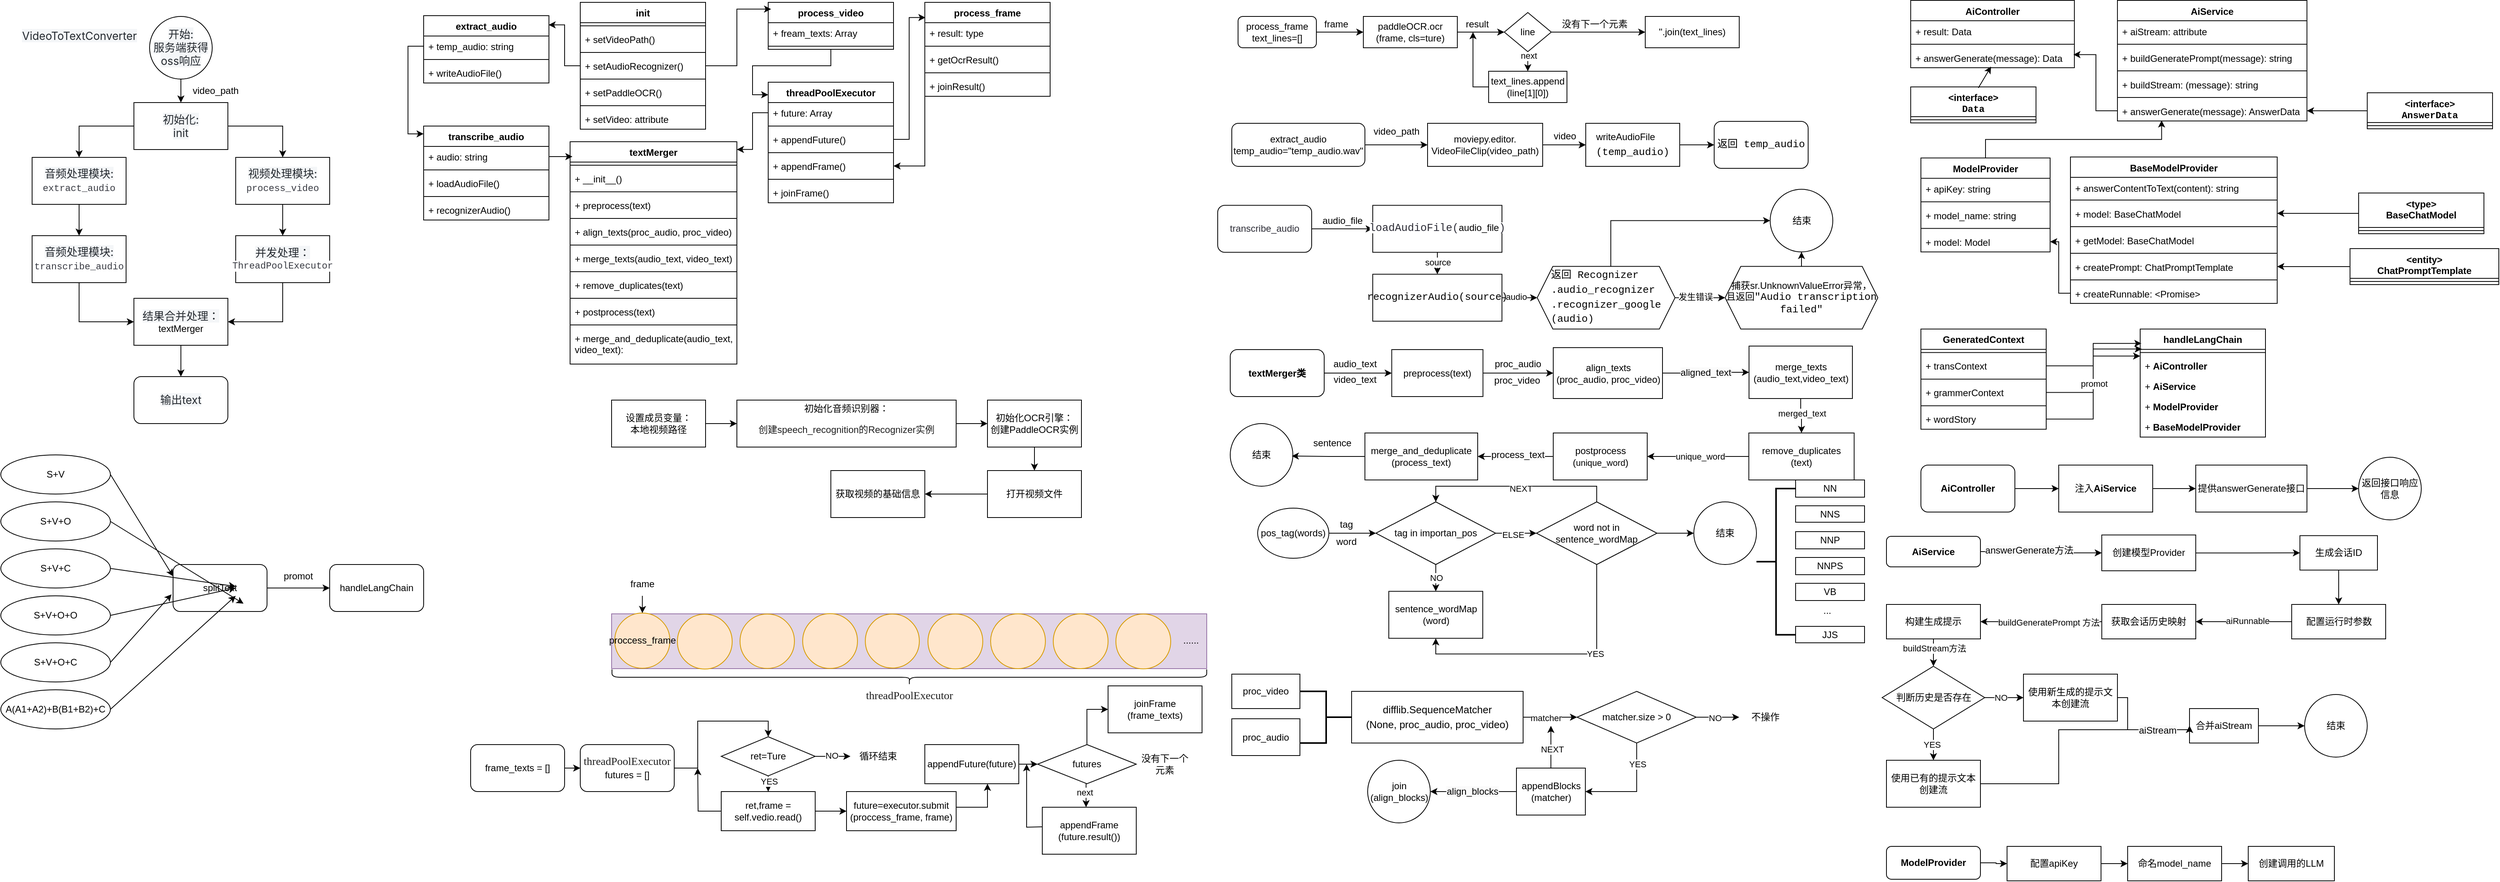<mxfile version="24.8.3">
  <diagram id="C5RBs43oDa-KdzZeNtuy" name="Page-1">
    <mxGraphModel dx="1267" dy="785" grid="1" gridSize="11" guides="1" tooltips="1" connect="1" arrows="1" fold="1" page="1" pageScale="1" pageWidth="827" pageHeight="1169" math="0" shadow="0">
      <root>
        <mxCell id="WIyWlLk6GJQsqaUBKTNV-0" />
        <mxCell id="WIyWlLk6GJQsqaUBKTNV-1" parent="WIyWlLk6GJQsqaUBKTNV-0" />
        <mxCell id="nqQCpnGRo9kXgHlDgsDU-25" style="edgeStyle=orthogonalEdgeStyle;rounded=0;orthogonalLoop=1;jettySize=auto;html=1;" parent="WIyWlLk6GJQsqaUBKTNV-1" source="nqQCpnGRo9kXgHlDgsDU-4" target="nqQCpnGRo9kXgHlDgsDU-24" edge="1">
          <mxGeometry relative="1" as="geometry" />
        </mxCell>
        <mxCell id="nqQCpnGRo9kXgHlDgsDU-4" value="&lt;font face=&quot;-apple-system, BlinkMacSystemFont, Segoe UI, Noto Sans, Helvetica, Arial, sans-serif, Apple Color Emoji, Segoe UI Emoji&quot; color=&quot;#24292f&quot;&gt;&lt;span style=&quot;font-size: 14px; white-space-collapse: preserve; background-color: rgb(244, 246, 248);&quot;&gt;开始:&lt;br&gt;服务端获得oss响应&lt;/span&gt;&lt;/font&gt;" style="ellipse;whiteSpace=wrap;html=1;aspect=fixed;" parent="WIyWlLk6GJQsqaUBKTNV-1" vertex="1">
          <mxGeometry x="290" y="40" width="80" height="80" as="geometry" />
        </mxCell>
        <mxCell id="nqQCpnGRo9kXgHlDgsDU-14" value="&lt;div style=&quot;text-align: left;&quot;&gt;&lt;span style=&quot;background-color: rgb(244, 246, 248); font-size: 14px; white-space-collapse: preserve; color: rgb(36, 41, 47); font-family: -apple-system, BlinkMacSystemFont, &amp;quot;Segoe UI&amp;quot;, &amp;quot;Noto Sans&amp;quot;, Helvetica, Arial, sans-serif, &amp;quot;Apple Color Emoji&amp;quot;, &amp;quot;Segoe UI Emoji&amp;quot;;&quot;&gt;输出text&lt;/span&gt;&lt;/div&gt;" style="whiteSpace=wrap;html=1;rounded=1;" parent="WIyWlLk6GJQsqaUBKTNV-1" vertex="1">
          <mxGeometry x="270" y="500" width="120" height="60" as="geometry" />
        </mxCell>
        <mxCell id="D0LSXvNG56vgfIAuhcCu-7" style="edgeStyle=orthogonalEdgeStyle;rounded=0;orthogonalLoop=1;jettySize=auto;html=1;entryX=0.5;entryY=0;entryDx=0;entryDy=0;" parent="WIyWlLk6GJQsqaUBKTNV-1" source="nqQCpnGRo9kXgHlDgsDU-23" target="D0LSXvNG56vgfIAuhcCu-5" edge="1">
          <mxGeometry relative="1" as="geometry" />
        </mxCell>
        <mxCell id="nqQCpnGRo9kXgHlDgsDU-23" value="&lt;span style=&quot;color: rgb(36, 41, 47); font-family: -apple-system, BlinkMacSystemFont, &amp;quot;Segoe UI&amp;quot;, &amp;quot;Noto Sans&amp;quot;, Helvetica, Arial, sans-serif, &amp;quot;Apple Color Emoji&amp;quot;, &amp;quot;Segoe UI Emoji&amp;quot;; font-size: 14px; text-align: left; white-space-collapse: preserve; background-color: rgb(244, 246, 248);&quot;&gt;音频处理模块:&lt;br/&gt;&lt;/span&gt;&lt;span style=&quot;color: rgb(56, 58, 66); font-family: ui-monospace, SFMono-Regular, &amp;quot;SF Mono&amp;quot;, Menlo, Consolas, &amp;quot;Liberation Mono&amp;quot;, monospace; font-size: 11.9px; text-align: start; white-space: pre; background-color: rgb(255, 255, 255);&quot;&gt;extract_audio&lt;/span&gt;&lt;span style=&quot;color: rgb(36, 41, 47); font-family: -apple-system, BlinkMacSystemFont, &amp;quot;Segoe UI&amp;quot;, &amp;quot;Noto Sans&amp;quot;, Helvetica, Arial, sans-serif, &amp;quot;Apple Color Emoji&amp;quot;, &amp;quot;Segoe UI Emoji&amp;quot;; font-size: 14px; text-align: left; white-space-collapse: preserve; background-color: rgb(244, 246, 248);&quot;&gt;&lt;br&gt;&lt;/span&gt;" style="rounded=0;whiteSpace=wrap;html=1;" parent="WIyWlLk6GJQsqaUBKTNV-1" vertex="1">
          <mxGeometry x="140" y="220" width="120" height="60" as="geometry" />
        </mxCell>
        <mxCell id="nqQCpnGRo9kXgHlDgsDU-30" style="edgeStyle=orthogonalEdgeStyle;rounded=0;orthogonalLoop=1;jettySize=auto;html=1;entryX=0.5;entryY=0;entryDx=0;entryDy=0;" parent="WIyWlLk6GJQsqaUBKTNV-1" source="nqQCpnGRo9kXgHlDgsDU-24" target="nqQCpnGRo9kXgHlDgsDU-27" edge="1">
          <mxGeometry relative="1" as="geometry" />
        </mxCell>
        <mxCell id="D0LSXvNG56vgfIAuhcCu-9" style="edgeStyle=orthogonalEdgeStyle;rounded=0;orthogonalLoop=1;jettySize=auto;html=1;entryX=0.5;entryY=0;entryDx=0;entryDy=0;" parent="WIyWlLk6GJQsqaUBKTNV-1" source="nqQCpnGRo9kXgHlDgsDU-24" target="nqQCpnGRo9kXgHlDgsDU-23" edge="1">
          <mxGeometry relative="1" as="geometry" />
        </mxCell>
        <mxCell id="nqQCpnGRo9kXgHlDgsDU-24" value="&lt;div style=&quot;&quot;&gt;&lt;font face=&quot;-apple-system, BlinkMacSystemFont, Segoe UI, Noto Sans, Helvetica, Arial, sans-serif, Apple Color Emoji, Segoe UI Emoji&quot; color=&quot;#24292f&quot;&gt;&lt;span style=&quot;font-size: 14px; background-color: rgb(244, 246, 248);&quot;&gt;初始化:&lt;/span&gt;&lt;/font&gt;&lt;/div&gt;&lt;div style=&quot;&quot;&gt;&lt;font face=&quot;-apple-system, BlinkMacSystemFont, Segoe UI, Noto Sans, Helvetica, Arial, sans-serif, Apple Color Emoji, Segoe UI Emoji&quot; color=&quot;#24292f&quot;&gt;&lt;span style=&quot;font-size: 14px; background-color: rgb(244, 246, 248);&quot;&gt;init&lt;/span&gt;&lt;/font&gt;&lt;/div&gt;" style="rounded=0;whiteSpace=wrap;html=1;align=center;" parent="WIyWlLk6GJQsqaUBKTNV-1" vertex="1">
          <mxGeometry x="270" y="150" width="120" height="60" as="geometry" />
        </mxCell>
        <mxCell id="D0LSXvNG56vgfIAuhcCu-1" style="edgeStyle=orthogonalEdgeStyle;rounded=0;orthogonalLoop=1;jettySize=auto;html=1;exitX=0.5;exitY=1;exitDx=0;exitDy=0;entryX=1;entryY=0.5;entryDx=0;entryDy=0;" parent="WIyWlLk6GJQsqaUBKTNV-1" source="nqQCpnGRo9kXgHlDgsDU-26" target="nqQCpnGRo9kXgHlDgsDU-28" edge="1">
          <mxGeometry relative="1" as="geometry" />
        </mxCell>
        <mxCell id="nqQCpnGRo9kXgHlDgsDU-26" value="&lt;span style=&quot;white-space-collapse: preserve; color: rgb(36, 41, 47); font-family: -apple-system, BlinkMacSystemFont, &amp;quot;Segoe UI&amp;quot;, &amp;quot;Noto Sans&amp;quot;, Helvetica, Arial, sans-serif, &amp;quot;Apple Color Emoji&amp;quot;, &amp;quot;Segoe UI Emoji&amp;quot;; font-size: 14px; text-align: left; background-color: rgb(244, 246, 248);&quot;&gt;并发处理：&lt;br&gt;&lt;/span&gt;&lt;span style=&quot;color: rgb(56, 58, 66); font-family: ui-monospace, SFMono-Regular, &amp;quot;SF Mono&amp;quot;, Menlo, Consolas, &amp;quot;Liberation Mono&amp;quot;, monospace; font-size: 11.9px; text-align: start; white-space: pre; background-color: rgb(255, 255, 255);&quot;&gt;ThreadPoolExecutor&lt;/span&gt;" style="rounded=0;whiteSpace=wrap;html=1;" parent="WIyWlLk6GJQsqaUBKTNV-1" vertex="1">
          <mxGeometry x="400" y="320" width="120" height="60" as="geometry" />
        </mxCell>
        <mxCell id="nqQCpnGRo9kXgHlDgsDU-31" style="edgeStyle=orthogonalEdgeStyle;rounded=0;orthogonalLoop=1;jettySize=auto;html=1;entryX=0.5;entryY=0;entryDx=0;entryDy=0;" parent="WIyWlLk6GJQsqaUBKTNV-1" source="nqQCpnGRo9kXgHlDgsDU-27" target="nqQCpnGRo9kXgHlDgsDU-26" edge="1">
          <mxGeometry relative="1" as="geometry" />
        </mxCell>
        <mxCell id="nqQCpnGRo9kXgHlDgsDU-27" value="&lt;span style=&quot;color: rgb(36, 41, 47); font-family: -apple-system, BlinkMacSystemFont, &amp;quot;Segoe UI&amp;quot;, &amp;quot;Noto Sans&amp;quot;, Helvetica, Arial, sans-serif, &amp;quot;Apple Color Emoji&amp;quot;, &amp;quot;Segoe UI Emoji&amp;quot;; font-size: 14px; text-align: left; white-space-collapse: preserve; background-color: rgb(244, 246, 248);&quot;&gt;视频处理模块:&lt;/span&gt;&lt;div&gt;&lt;span style=&quot;color: rgb(56, 58, 66); font-family: ui-monospace, SFMono-Regular, &amp;quot;SF Mono&amp;quot;, Menlo, Consolas, &amp;quot;Liberation Mono&amp;quot;, monospace; font-size: 11.9px; text-align: start; white-space: pre; background-color: rgb(255, 255, 255);&quot;&gt;process_video&lt;/span&gt;&lt;span style=&quot;color: rgb(36, 41, 47); font-family: -apple-system, BlinkMacSystemFont, &amp;quot;Segoe UI&amp;quot;, &amp;quot;Noto Sans&amp;quot;, Helvetica, Arial, sans-serif, &amp;quot;Apple Color Emoji&amp;quot;, &amp;quot;Segoe UI Emoji&amp;quot;; font-size: 14px; text-align: left; white-space-collapse: preserve; background-color: rgb(244, 246, 248);&quot;&gt;&lt;br&gt;&lt;/span&gt;&lt;/div&gt;" style="rounded=0;whiteSpace=wrap;html=1;" parent="WIyWlLk6GJQsqaUBKTNV-1" vertex="1">
          <mxGeometry x="400" y="220" width="120" height="60" as="geometry" />
        </mxCell>
        <mxCell id="nqQCpnGRo9kXgHlDgsDU-36" style="edgeStyle=orthogonalEdgeStyle;rounded=0;orthogonalLoop=1;jettySize=auto;html=1;exitX=0.5;exitY=1;exitDx=0;exitDy=0;entryX=0.5;entryY=0;entryDx=0;entryDy=0;" parent="WIyWlLk6GJQsqaUBKTNV-1" source="nqQCpnGRo9kXgHlDgsDU-28" target="nqQCpnGRo9kXgHlDgsDU-14" edge="1">
          <mxGeometry relative="1" as="geometry" />
        </mxCell>
        <mxCell id="nqQCpnGRo9kXgHlDgsDU-28" value="&lt;span style=&quot;color: rgb(36, 41, 47); font-family: -apple-system, BlinkMacSystemFont, &amp;quot;Segoe UI&amp;quot;, &amp;quot;Noto Sans&amp;quot;, Helvetica, Arial, sans-serif, &amp;quot;Apple Color Emoji&amp;quot;, &amp;quot;Segoe UI Emoji&amp;quot;; font-size: 14px; text-align: left; white-space-collapse: preserve; background-color: rgb(244, 246, 248);&quot;&gt;结果合并处理：&lt;br&gt;&lt;/span&gt;textMerger" style="rounded=0;whiteSpace=wrap;html=1;" parent="WIyWlLk6GJQsqaUBKTNV-1" vertex="1">
          <mxGeometry x="270" y="400" width="120" height="60" as="geometry" />
        </mxCell>
        <mxCell id="D0LSXvNG56vgfIAuhcCu-0" value="&lt;span style=&quot;color: rgb(36, 41, 47); font-family: -apple-system, BlinkMacSystemFont, &amp;quot;Segoe UI&amp;quot;, &amp;quot;Noto Sans&amp;quot;, Helvetica, Arial, sans-serif, &amp;quot;Apple Color Emoji&amp;quot;, &amp;quot;Segoe UI Emoji&amp;quot;; font-size: 14px; text-align: left; white-space: pre-wrap; background-color: rgb(244, 246, 248);&quot;&gt;VideoTo&lt;/span&gt;&lt;span style=&quot;color: rgb(36, 41, 47); font-family: -apple-system, BlinkMacSystemFont, &amp;quot;Segoe UI&amp;quot;, &amp;quot;Noto Sans&amp;quot;, Helvetica, Arial, sans-serif, &amp;quot;Apple Color Emoji&amp;quot;, &amp;quot;Segoe UI Emoji&amp;quot;; font-size: 14px; text-align: left; white-space: pre-wrap; background-color: rgb(244, 246, 248);&quot;&gt;TextConverter&lt;/span&gt;" style="text;html=1;align=center;verticalAlign=middle;resizable=0;points=[];autosize=1;strokeColor=none;fillColor=none;" parent="WIyWlLk6GJQsqaUBKTNV-1" vertex="1">
          <mxGeometry x="120" y="50" width="160" height="30" as="geometry" />
        </mxCell>
        <mxCell id="D0LSXvNG56vgfIAuhcCu-8" style="edgeStyle=orthogonalEdgeStyle;rounded=0;orthogonalLoop=1;jettySize=auto;html=1;entryX=0;entryY=0.5;entryDx=0;entryDy=0;" parent="WIyWlLk6GJQsqaUBKTNV-1" source="D0LSXvNG56vgfIAuhcCu-5" target="nqQCpnGRo9kXgHlDgsDU-28" edge="1">
          <mxGeometry relative="1" as="geometry">
            <Array as="points">
              <mxPoint x="200" y="430" />
            </Array>
          </mxGeometry>
        </mxCell>
        <mxCell id="D0LSXvNG56vgfIAuhcCu-5" value="&lt;span style=&quot;color: rgb(36, 41, 47); font-family: -apple-system, BlinkMacSystemFont, &amp;quot;Segoe UI&amp;quot;, &amp;quot;Noto Sans&amp;quot;, Helvetica, Arial, sans-serif, &amp;quot;Apple Color Emoji&amp;quot;, &amp;quot;Segoe UI Emoji&amp;quot;; font-size: 14px; text-align: left; white-space-collapse: preserve; background-color: rgb(244, 246, 248);&quot;&gt;音频处理模块:&lt;br&gt;&lt;/span&gt;&lt;span style=&quot;color: rgb(56, 58, 66); font-family: ui-monospace, SFMono-Regular, &amp;quot;SF Mono&amp;quot;, Menlo, Consolas, &amp;quot;Liberation Mono&amp;quot;, monospace; font-size: 11.9px; text-align: start; white-space: pre; background-color: rgb(255, 255, 255);&quot;&gt;transcribe_audio&lt;/span&gt;&lt;span style=&quot;color: rgb(36, 41, 47); font-family: -apple-system, BlinkMacSystemFont, &amp;quot;Segoe UI&amp;quot;, &amp;quot;Noto Sans&amp;quot;, Helvetica, Arial, sans-serif, &amp;quot;Apple Color Emoji&amp;quot;, &amp;quot;Segoe UI Emoji&amp;quot;; font-size: 14px; text-align: left; white-space-collapse: preserve; background-color: rgb(244, 246, 248);&quot;&gt;&lt;br&gt;&lt;/span&gt;" style="rounded=0;whiteSpace=wrap;html=1;" parent="WIyWlLk6GJQsqaUBKTNV-1" vertex="1">
          <mxGeometry x="140" y="320" width="120" height="60" as="geometry" />
        </mxCell>
        <mxCell id="D0LSXvNG56vgfIAuhcCu-10" value="video_path" style="text;html=1;align=center;verticalAlign=middle;resizable=0;points=[];autosize=1;strokeColor=none;fillColor=none;" parent="WIyWlLk6GJQsqaUBKTNV-1" vertex="1">
          <mxGeometry x="334" y="120" width="80" height="30" as="geometry" />
        </mxCell>
        <mxCell id="1Ilyc-Qrqo5StxWzxF5H-0" value="S+V+C" style="ellipse;whiteSpace=wrap;html=1;" parent="WIyWlLk6GJQsqaUBKTNV-1" vertex="1">
          <mxGeometry x="100" y="720" width="140" height="50" as="geometry" />
        </mxCell>
        <mxCell id="1Ilyc-Qrqo5StxWzxF5H-1" value="S+V+O" style="ellipse;whiteSpace=wrap;html=1;" parent="WIyWlLk6GJQsqaUBKTNV-1" vertex="1">
          <mxGeometry x="100" y="660" width="140" height="50" as="geometry" />
        </mxCell>
        <mxCell id="1Ilyc-Qrqo5StxWzxF5H-2" value="S+V" style="ellipse;whiteSpace=wrap;html=1;" parent="WIyWlLk6GJQsqaUBKTNV-1" vertex="1">
          <mxGeometry x="100" y="600" width="140" height="50" as="geometry" />
        </mxCell>
        <mxCell id="1Ilyc-Qrqo5StxWzxF5H-3" value="S+V+O+O" style="ellipse;whiteSpace=wrap;html=1;" parent="WIyWlLk6GJQsqaUBKTNV-1" vertex="1">
          <mxGeometry x="100" y="780" width="140" height="50" as="geometry" />
        </mxCell>
        <mxCell id="1Ilyc-Qrqo5StxWzxF5H-4" value="S+V+O+C" style="ellipse;whiteSpace=wrap;html=1;" parent="WIyWlLk6GJQsqaUBKTNV-1" vertex="1">
          <mxGeometry x="100" y="840" width="140" height="50" as="geometry" />
        </mxCell>
        <mxCell id="1Ilyc-Qrqo5StxWzxF5H-5" value="A(A1+A2)+B(B1+B2)+C" style="ellipse;whiteSpace=wrap;html=1;" parent="WIyWlLk6GJQsqaUBKTNV-1" vertex="1">
          <mxGeometry x="100" y="900" width="140" height="50" as="geometry" />
        </mxCell>
        <mxCell id="1Ilyc-Qrqo5StxWzxF5H-15" style="edgeStyle=orthogonalEdgeStyle;rounded=0;orthogonalLoop=1;jettySize=auto;html=1;entryX=0;entryY=0.5;entryDx=0;entryDy=0;" parent="WIyWlLk6GJQsqaUBKTNV-1" source="1Ilyc-Qrqo5StxWzxF5H-6" target="1Ilyc-Qrqo5StxWzxF5H-14" edge="1">
          <mxGeometry relative="1" as="geometry" />
        </mxCell>
        <mxCell id="1Ilyc-Qrqo5StxWzxF5H-6" value="splitText" style="rounded=1;whiteSpace=wrap;html=1;" parent="WIyWlLk6GJQsqaUBKTNV-1" vertex="1">
          <mxGeometry x="320" y="740" width="120" height="60" as="geometry" />
        </mxCell>
        <mxCell id="1Ilyc-Qrqo5StxWzxF5H-8" value="" style="endArrow=classic;html=1;rounded=0;exitX=1;exitY=0.5;exitDx=0;exitDy=0;entryX=0;entryY=0.25;entryDx=0;entryDy=0;" parent="WIyWlLk6GJQsqaUBKTNV-1" source="1Ilyc-Qrqo5StxWzxF5H-2" target="1Ilyc-Qrqo5StxWzxF5H-6" edge="1">
          <mxGeometry width="50" height="50" relative="1" as="geometry">
            <mxPoint x="390" y="550" as="sourcePoint" />
            <mxPoint x="430" y="760" as="targetPoint" />
          </mxGeometry>
        </mxCell>
        <mxCell id="1Ilyc-Qrqo5StxWzxF5H-9" value="" style="endArrow=classic;html=1;rounded=0;exitX=1;exitY=0.5;exitDx=0;exitDy=0;entryX=-0.004;entryY=0.382;entryDx=0;entryDy=0;entryPerimeter=0;" parent="WIyWlLk6GJQsqaUBKTNV-1" source="1Ilyc-Qrqo5StxWzxF5H-1" edge="1">
          <mxGeometry width="50" height="50" relative="1" as="geometry">
            <mxPoint x="250" y="635" as="sourcePoint" />
            <mxPoint x="410" y="790" as="targetPoint" />
          </mxGeometry>
        </mxCell>
        <mxCell id="1Ilyc-Qrqo5StxWzxF5H-10" value="" style="endArrow=classic;html=1;rounded=0;exitX=1;exitY=0.5;exitDx=0;exitDy=0;entryX=0;entryY=0.5;entryDx=0;entryDy=0;" parent="WIyWlLk6GJQsqaUBKTNV-1" source="1Ilyc-Qrqo5StxWzxF5H-0" edge="1">
          <mxGeometry width="50" height="50" relative="1" as="geometry">
            <mxPoint x="260" y="645" as="sourcePoint" />
            <mxPoint x="400" y="768" as="targetPoint" />
          </mxGeometry>
        </mxCell>
        <mxCell id="1Ilyc-Qrqo5StxWzxF5H-11" value="" style="endArrow=classic;html=1;rounded=0;exitX=1;exitY=0.5;exitDx=0;exitDy=0;entryX=0;entryY=0.5;entryDx=0;entryDy=0;" parent="WIyWlLk6GJQsqaUBKTNV-1" source="1Ilyc-Qrqo5StxWzxF5H-3" edge="1">
          <mxGeometry width="50" height="50" relative="1" as="geometry">
            <mxPoint x="250" y="755" as="sourcePoint" />
            <mxPoint x="400" y="770" as="targetPoint" />
          </mxGeometry>
        </mxCell>
        <mxCell id="1Ilyc-Qrqo5StxWzxF5H-12" value="" style="endArrow=classic;html=1;rounded=0;exitX=1;exitY=0.5;exitDx=0;exitDy=0;entryX=-0.016;entryY=0.635;entryDx=0;entryDy=0;entryPerimeter=0;" parent="WIyWlLk6GJQsqaUBKTNV-1" source="1Ilyc-Qrqo5StxWzxF5H-4" target="1Ilyc-Qrqo5StxWzxF5H-6" edge="1">
          <mxGeometry width="50" height="50" relative="1" as="geometry">
            <mxPoint x="260" y="765" as="sourcePoint" />
            <mxPoint x="420" y="788" as="targetPoint" />
          </mxGeometry>
        </mxCell>
        <mxCell id="1Ilyc-Qrqo5StxWzxF5H-13" value="" style="endArrow=classic;html=1;rounded=0;exitX=1;exitY=0.5;exitDx=0;exitDy=0;entryX=0;entryY=0.75;entryDx=0;entryDy=0;" parent="WIyWlLk6GJQsqaUBKTNV-1" source="1Ilyc-Qrqo5StxWzxF5H-5" edge="1">
          <mxGeometry width="50" height="50" relative="1" as="geometry">
            <mxPoint x="270" y="775" as="sourcePoint" />
            <mxPoint x="400" y="780" as="targetPoint" />
          </mxGeometry>
        </mxCell>
        <mxCell id="1Ilyc-Qrqo5StxWzxF5H-14" value="handleLangChain" style="rounded=1;whiteSpace=wrap;html=1;" parent="WIyWlLk6GJQsqaUBKTNV-1" vertex="1">
          <mxGeometry x="520" y="740" width="120" height="60" as="geometry" />
        </mxCell>
        <mxCell id="1Ilyc-Qrqo5StxWzxF5H-16" value="promot" style="text;html=1;align=center;verticalAlign=middle;whiteSpace=wrap;rounded=0;" parent="WIyWlLk6GJQsqaUBKTNV-1" vertex="1">
          <mxGeometry x="450" y="740" width="60" height="30" as="geometry" />
        </mxCell>
        <mxCell id="CMqbmxyG0uHvOLQp9k1K-4" value="threadPoolExecutor" style="swimlane;fontStyle=1;align=center;verticalAlign=top;childLayout=stackLayout;horizontal=1;startSize=26;horizontalStack=0;resizeParent=1;resizeParentMax=0;resizeLast=0;collapsible=1;marginBottom=0;whiteSpace=wrap;html=1;" parent="WIyWlLk6GJQsqaUBKTNV-1" vertex="1">
          <mxGeometry x="1080" y="124" width="160" height="154" as="geometry" />
        </mxCell>
        <mxCell id="CMqbmxyG0uHvOLQp9k1K-58" value="+ future: Array" style="text;strokeColor=none;fillColor=none;align=left;verticalAlign=top;spacingLeft=4;spacingRight=4;overflow=hidden;rotatable=0;points=[[0,0.5],[1,0.5]];portConstraint=eastwest;whiteSpace=wrap;html=1;" parent="CMqbmxyG0uHvOLQp9k1K-4" vertex="1">
          <mxGeometry y="26" width="160" height="26" as="geometry" />
        </mxCell>
        <mxCell id="CMqbmxyG0uHvOLQp9k1K-6" value="" style="line;strokeWidth=1;fillColor=none;align=left;verticalAlign=middle;spacingTop=-1;spacingLeft=3;spacingRight=3;rotatable=0;labelPosition=right;points=[];portConstraint=eastwest;strokeColor=inherit;" parent="CMqbmxyG0uHvOLQp9k1K-4" vertex="1">
          <mxGeometry y="52" width="160" height="8" as="geometry" />
        </mxCell>
        <mxCell id="CMqbmxyG0uHvOLQp9k1K-7" value="+ appendFuture()" style="text;strokeColor=none;fillColor=none;align=left;verticalAlign=top;spacingLeft=4;spacingRight=4;overflow=hidden;rotatable=0;points=[[0,0.5],[1,0.5]];portConstraint=eastwest;whiteSpace=wrap;html=1;" parent="CMqbmxyG0uHvOLQp9k1K-4" vertex="1">
          <mxGeometry y="60" width="160" height="26" as="geometry" />
        </mxCell>
        <mxCell id="CMqbmxyG0uHvOLQp9k1K-60" value="" style="line;strokeWidth=1;fillColor=none;align=left;verticalAlign=middle;spacingTop=-1;spacingLeft=3;spacingRight=3;rotatable=0;labelPosition=right;points=[];portConstraint=eastwest;strokeColor=inherit;" parent="CMqbmxyG0uHvOLQp9k1K-4" vertex="1">
          <mxGeometry y="86" width="160" height="8" as="geometry" />
        </mxCell>
        <mxCell id="CMqbmxyG0uHvOLQp9k1K-59" value="+ appendFrame()" style="text;strokeColor=none;fillColor=none;align=left;verticalAlign=top;spacingLeft=4;spacingRight=4;overflow=hidden;rotatable=0;points=[[0,0.5],[1,0.5]];portConstraint=eastwest;whiteSpace=wrap;html=1;" parent="CMqbmxyG0uHvOLQp9k1K-4" vertex="1">
          <mxGeometry y="94" width="160" height="26" as="geometry" />
        </mxCell>
        <mxCell id="CMqbmxyG0uHvOLQp9k1K-68" value="" style="line;strokeWidth=1;fillColor=none;align=left;verticalAlign=middle;spacingTop=-1;spacingLeft=3;spacingRight=3;rotatable=0;labelPosition=right;points=[];portConstraint=eastwest;strokeColor=inherit;" parent="CMqbmxyG0uHvOLQp9k1K-4" vertex="1">
          <mxGeometry y="120" width="160" height="8" as="geometry" />
        </mxCell>
        <mxCell id="CMqbmxyG0uHvOLQp9k1K-67" value="+ joinFrame()" style="text;strokeColor=none;fillColor=none;align=left;verticalAlign=top;spacingLeft=4;spacingRight=4;overflow=hidden;rotatable=0;points=[[0,0.5],[1,0.5]];portConstraint=eastwest;whiteSpace=wrap;html=1;" parent="CMqbmxyG0uHvOLQp9k1K-4" vertex="1">
          <mxGeometry y="128" width="160" height="26" as="geometry" />
        </mxCell>
        <mxCell id="CMqbmxyG0uHvOLQp9k1K-53" style="edgeStyle=orthogonalEdgeStyle;rounded=0;orthogonalLoop=1;jettySize=auto;html=1;entryX=0;entryY=0.104;entryDx=0;entryDy=0;entryPerimeter=0;" parent="WIyWlLk6GJQsqaUBKTNV-1" source="CMqbmxyG0uHvOLQp9k1K-8" target="CMqbmxyG0uHvOLQp9k1K-4" edge="1">
          <mxGeometry relative="1" as="geometry" />
        </mxCell>
        <mxCell id="CMqbmxyG0uHvOLQp9k1K-8" value="process_video" style="swimlane;fontStyle=1;align=center;verticalAlign=top;childLayout=stackLayout;horizontal=1;startSize=26;horizontalStack=0;resizeParent=1;resizeParentMax=0;resizeLast=0;collapsible=1;marginBottom=0;whiteSpace=wrap;html=1;" parent="WIyWlLk6GJQsqaUBKTNV-1" vertex="1">
          <mxGeometry x="1080" y="22" width="160" height="60" as="geometry" />
        </mxCell>
        <mxCell id="CMqbmxyG0uHvOLQp9k1K-9" value="+ fream_texts: Array" style="text;strokeColor=none;fillColor=none;align=left;verticalAlign=top;spacingLeft=4;spacingRight=4;overflow=hidden;rotatable=0;points=[[0,0.5],[1,0.5]];portConstraint=eastwest;whiteSpace=wrap;html=1;" parent="CMqbmxyG0uHvOLQp9k1K-8" vertex="1">
          <mxGeometry y="26" width="160" height="26" as="geometry" />
        </mxCell>
        <mxCell id="CMqbmxyG0uHvOLQp9k1K-10" value="" style="line;strokeWidth=1;fillColor=none;align=left;verticalAlign=middle;spacingTop=-1;spacingLeft=3;spacingRight=3;rotatable=0;labelPosition=right;points=[];portConstraint=eastwest;strokeColor=inherit;" parent="CMqbmxyG0uHvOLQp9k1K-8" vertex="1">
          <mxGeometry y="52" width="160" height="8" as="geometry" />
        </mxCell>
        <mxCell id="CMqbmxyG0uHvOLQp9k1K-13" value="init" style="swimlane;fontStyle=1;align=center;verticalAlign=top;childLayout=stackLayout;horizontal=1;startSize=26;horizontalStack=0;resizeParent=1;resizeParentMax=0;resizeLast=0;collapsible=1;marginBottom=0;whiteSpace=wrap;html=1;" parent="WIyWlLk6GJQsqaUBKTNV-1" vertex="1">
          <mxGeometry x="840" y="22" width="160" height="162" as="geometry" />
        </mxCell>
        <mxCell id="CMqbmxyG0uHvOLQp9k1K-15" value="" style="line;strokeWidth=1;fillColor=none;align=left;verticalAlign=middle;spacingTop=-1;spacingLeft=3;spacingRight=3;rotatable=0;labelPosition=right;points=[];portConstraint=eastwest;strokeColor=inherit;" parent="CMqbmxyG0uHvOLQp9k1K-13" vertex="1">
          <mxGeometry y="26" width="160" height="8" as="geometry" />
        </mxCell>
        <mxCell id="CMqbmxyG0uHvOLQp9k1K-16" value="+ setVideoPath()" style="text;strokeColor=none;fillColor=none;align=left;verticalAlign=top;spacingLeft=4;spacingRight=4;overflow=hidden;rotatable=0;points=[[0,0.5],[1,0.5]];portConstraint=eastwest;whiteSpace=wrap;html=1;" parent="CMqbmxyG0uHvOLQp9k1K-13" vertex="1">
          <mxGeometry y="34" width="160" height="26" as="geometry" />
        </mxCell>
        <mxCell id="CMqbmxyG0uHvOLQp9k1K-42" value="" style="line;strokeWidth=1;fillColor=none;align=left;verticalAlign=middle;spacingTop=-1;spacingLeft=3;spacingRight=3;rotatable=0;labelPosition=right;points=[];portConstraint=eastwest;strokeColor=inherit;" parent="CMqbmxyG0uHvOLQp9k1K-13" vertex="1">
          <mxGeometry y="60" width="160" height="8" as="geometry" />
        </mxCell>
        <mxCell id="CMqbmxyG0uHvOLQp9k1K-41" value="+ setAudioRecognizer()" style="text;strokeColor=none;fillColor=none;align=left;verticalAlign=top;spacingLeft=4;spacingRight=4;overflow=hidden;rotatable=0;points=[[0,0.5],[1,0.5]];portConstraint=eastwest;whiteSpace=wrap;html=1;" parent="CMqbmxyG0uHvOLQp9k1K-13" vertex="1">
          <mxGeometry y="68" width="160" height="26" as="geometry" />
        </mxCell>
        <mxCell id="CMqbmxyG0uHvOLQp9k1K-44" value="" style="line;strokeWidth=1;fillColor=none;align=left;verticalAlign=middle;spacingTop=-1;spacingLeft=3;spacingRight=3;rotatable=0;labelPosition=right;points=[];portConstraint=eastwest;strokeColor=inherit;" parent="CMqbmxyG0uHvOLQp9k1K-13" vertex="1">
          <mxGeometry y="94" width="160" height="8" as="geometry" />
        </mxCell>
        <mxCell id="CMqbmxyG0uHvOLQp9k1K-43" value="+ setPaddleOCR()" style="text;strokeColor=none;fillColor=none;align=left;verticalAlign=top;spacingLeft=4;spacingRight=4;overflow=hidden;rotatable=0;points=[[0,0.5],[1,0.5]];portConstraint=eastwest;whiteSpace=wrap;html=1;" parent="CMqbmxyG0uHvOLQp9k1K-13" vertex="1">
          <mxGeometry y="102" width="160" height="26" as="geometry" />
        </mxCell>
        <mxCell id="CMqbmxyG0uHvOLQp9k1K-47" value="" style="line;strokeWidth=1;fillColor=none;align=left;verticalAlign=middle;spacingTop=-1;spacingLeft=3;spacingRight=3;rotatable=0;labelPosition=right;points=[];portConstraint=eastwest;strokeColor=inherit;" parent="CMqbmxyG0uHvOLQp9k1K-13" vertex="1">
          <mxGeometry y="128" width="160" height="8" as="geometry" />
        </mxCell>
        <mxCell id="CMqbmxyG0uHvOLQp9k1K-46" value="+ setVideo: attribute" style="text;strokeColor=none;fillColor=none;align=left;verticalAlign=top;spacingLeft=4;spacingRight=4;overflow=hidden;rotatable=0;points=[[0,0.5],[1,0.5]];portConstraint=eastwest;whiteSpace=wrap;html=1;" parent="CMqbmxyG0uHvOLQp9k1K-13" vertex="1">
          <mxGeometry y="136" width="160" height="26" as="geometry" />
        </mxCell>
        <mxCell id="CMqbmxyG0uHvOLQp9k1K-17" value="extract_audio" style="swimlane;fontStyle=1;align=center;verticalAlign=top;childLayout=stackLayout;horizontal=1;startSize=26;horizontalStack=0;resizeParent=1;resizeParentMax=0;resizeLast=0;collapsible=1;marginBottom=0;whiteSpace=wrap;html=1;" parent="WIyWlLk6GJQsqaUBKTNV-1" vertex="1">
          <mxGeometry x="640" y="39" width="160" height="86" as="geometry" />
        </mxCell>
        <mxCell id="CMqbmxyG0uHvOLQp9k1K-18" value="+ temp_audio: string" style="text;strokeColor=none;fillColor=none;align=left;verticalAlign=top;spacingLeft=4;spacingRight=4;overflow=hidden;rotatable=0;points=[[0,0.5],[1,0.5]];portConstraint=eastwest;whiteSpace=wrap;html=1;" parent="CMqbmxyG0uHvOLQp9k1K-17" vertex="1">
          <mxGeometry y="26" width="160" height="26" as="geometry" />
        </mxCell>
        <mxCell id="CMqbmxyG0uHvOLQp9k1K-19" value="" style="line;strokeWidth=1;fillColor=none;align=left;verticalAlign=middle;spacingTop=-1;spacingLeft=3;spacingRight=3;rotatable=0;labelPosition=right;points=[];portConstraint=eastwest;strokeColor=inherit;" parent="CMqbmxyG0uHvOLQp9k1K-17" vertex="1">
          <mxGeometry y="52" width="160" height="8" as="geometry" />
        </mxCell>
        <mxCell id="CMqbmxyG0uHvOLQp9k1K-20" value="+ writeAudioFile()" style="text;strokeColor=none;fillColor=none;align=left;verticalAlign=top;spacingLeft=4;spacingRight=4;overflow=hidden;rotatable=0;points=[[0,0.5],[1,0.5]];portConstraint=eastwest;whiteSpace=wrap;html=1;" parent="CMqbmxyG0uHvOLQp9k1K-17" vertex="1">
          <mxGeometry y="60" width="160" height="26" as="geometry" />
        </mxCell>
        <mxCell id="CMqbmxyG0uHvOLQp9k1K-21" value="transcribe_audio" style="swimlane;fontStyle=1;align=center;verticalAlign=top;childLayout=stackLayout;horizontal=1;startSize=26;horizontalStack=0;resizeParent=1;resizeParentMax=0;resizeLast=0;collapsible=1;marginBottom=0;whiteSpace=wrap;html=1;" parent="WIyWlLk6GJQsqaUBKTNV-1" vertex="1">
          <mxGeometry x="640" y="180" width="160" height="120" as="geometry" />
        </mxCell>
        <mxCell id="CMqbmxyG0uHvOLQp9k1K-22" value="+ audio: string" style="text;strokeColor=none;fillColor=none;align=left;verticalAlign=top;spacingLeft=4;spacingRight=4;overflow=hidden;rotatable=0;points=[[0,0.5],[1,0.5]];portConstraint=eastwest;whiteSpace=wrap;html=1;" parent="CMqbmxyG0uHvOLQp9k1K-21" vertex="1">
          <mxGeometry y="26" width="160" height="26" as="geometry" />
        </mxCell>
        <mxCell id="CMqbmxyG0uHvOLQp9k1K-23" value="" style="line;strokeWidth=1;fillColor=none;align=left;verticalAlign=middle;spacingTop=-1;spacingLeft=3;spacingRight=3;rotatable=0;labelPosition=right;points=[];portConstraint=eastwest;strokeColor=inherit;" parent="CMqbmxyG0uHvOLQp9k1K-21" vertex="1">
          <mxGeometry y="52" width="160" height="8" as="geometry" />
        </mxCell>
        <mxCell id="CMqbmxyG0uHvOLQp9k1K-24" value="+ loadAudioFile()" style="text;strokeColor=none;fillColor=none;align=left;verticalAlign=top;spacingLeft=4;spacingRight=4;overflow=hidden;rotatable=0;points=[[0,0.5],[1,0.5]];portConstraint=eastwest;whiteSpace=wrap;html=1;" parent="CMqbmxyG0uHvOLQp9k1K-21" vertex="1">
          <mxGeometry y="60" width="160" height="26" as="geometry" />
        </mxCell>
        <mxCell id="CMqbmxyG0uHvOLQp9k1K-71" value="" style="line;strokeWidth=1;fillColor=none;align=left;verticalAlign=middle;spacingTop=-1;spacingLeft=3;spacingRight=3;rotatable=0;labelPosition=right;points=[];portConstraint=eastwest;strokeColor=inherit;" parent="CMqbmxyG0uHvOLQp9k1K-21" vertex="1">
          <mxGeometry y="86" width="160" height="8" as="geometry" />
        </mxCell>
        <mxCell id="CMqbmxyG0uHvOLQp9k1K-69" value="+ recognizerAudio()" style="text;strokeColor=none;fillColor=none;align=left;verticalAlign=top;spacingLeft=4;spacingRight=4;overflow=hidden;rotatable=0;points=[[0,0.5],[1,0.5]];portConstraint=eastwest;whiteSpace=wrap;html=1;" parent="CMqbmxyG0uHvOLQp9k1K-21" vertex="1">
          <mxGeometry y="94" width="160" height="26" as="geometry" />
        </mxCell>
        <mxCell id="CMqbmxyG0uHvOLQp9k1K-25" value="textMerger" style="swimlane;fontStyle=1;align=center;verticalAlign=top;childLayout=stackLayout;horizontal=1;startSize=26;horizontalStack=0;resizeParent=1;resizeParentMax=0;resizeLast=0;collapsible=1;marginBottom=0;whiteSpace=wrap;html=1;" parent="WIyWlLk6GJQsqaUBKTNV-1" vertex="1">
          <mxGeometry x="827" y="200" width="213" height="284" as="geometry" />
        </mxCell>
        <mxCell id="CMqbmxyG0uHvOLQp9k1K-27" value="" style="line;strokeWidth=1;fillColor=none;align=left;verticalAlign=middle;spacingTop=-1;spacingLeft=3;spacingRight=3;rotatable=0;labelPosition=right;points=[];portConstraint=eastwest;strokeColor=inherit;" parent="CMqbmxyG0uHvOLQp9k1K-25" vertex="1">
          <mxGeometry y="26" width="213" height="8" as="geometry" />
        </mxCell>
        <mxCell id="CMqbmxyG0uHvOLQp9k1K-28" value="+ __init__()" style="text;strokeColor=none;fillColor=none;align=left;verticalAlign=top;spacingLeft=4;spacingRight=4;overflow=hidden;rotatable=0;points=[[0,0.5],[1,0.5]];portConstraint=eastwest;whiteSpace=wrap;html=1;" parent="CMqbmxyG0uHvOLQp9k1K-25" vertex="1">
          <mxGeometry y="34" width="213" height="26" as="geometry" />
        </mxCell>
        <mxCell id="CMqbmxyG0uHvOLQp9k1K-30" value="" style="line;strokeWidth=1;fillColor=none;align=left;verticalAlign=middle;spacingTop=-1;spacingLeft=3;spacingRight=3;rotatable=0;labelPosition=right;points=[];portConstraint=eastwest;strokeColor=inherit;" parent="CMqbmxyG0uHvOLQp9k1K-25" vertex="1">
          <mxGeometry y="60" width="213" height="8" as="geometry" />
        </mxCell>
        <mxCell id="CMqbmxyG0uHvOLQp9k1K-29" value="+ preprocess(text)" style="text;strokeColor=none;fillColor=none;align=left;verticalAlign=top;spacingLeft=4;spacingRight=4;overflow=hidden;rotatable=0;points=[[0,0.5],[1,0.5]];portConstraint=eastwest;whiteSpace=wrap;html=1;" parent="CMqbmxyG0uHvOLQp9k1K-25" vertex="1">
          <mxGeometry y="68" width="213" height="26" as="geometry" />
        </mxCell>
        <mxCell id="CMqbmxyG0uHvOLQp9k1K-32" value="" style="line;strokeWidth=1;fillColor=none;align=left;verticalAlign=middle;spacingTop=-1;spacingLeft=3;spacingRight=3;rotatable=0;labelPosition=right;points=[];portConstraint=eastwest;strokeColor=inherit;" parent="CMqbmxyG0uHvOLQp9k1K-25" vertex="1">
          <mxGeometry y="94" width="213" height="8" as="geometry" />
        </mxCell>
        <mxCell id="CMqbmxyG0uHvOLQp9k1K-31" value="+ align_texts(&lt;span style=&quot;text-align: center; text-wrap-mode: nowrap;&quot;&gt;proc_audio,&amp;nbsp;&lt;/span&gt;&lt;span style=&quot;text-align: center; text-wrap-mode: nowrap;&quot;&gt;proc_video&lt;/span&gt;)" style="text;strokeColor=none;fillColor=none;align=left;verticalAlign=top;spacingLeft=4;spacingRight=4;overflow=hidden;rotatable=0;points=[[0,0.5],[1,0.5]];portConstraint=eastwest;whiteSpace=wrap;html=1;" parent="CMqbmxyG0uHvOLQp9k1K-25" vertex="1">
          <mxGeometry y="102" width="213" height="26" as="geometry" />
        </mxCell>
        <mxCell id="CMqbmxyG0uHvOLQp9k1K-34" value="" style="line;strokeWidth=1;fillColor=none;align=left;verticalAlign=middle;spacingTop=-1;spacingLeft=3;spacingRight=3;rotatable=0;labelPosition=right;points=[];portConstraint=eastwest;strokeColor=inherit;" parent="CMqbmxyG0uHvOLQp9k1K-25" vertex="1">
          <mxGeometry y="128" width="213" height="8" as="geometry" />
        </mxCell>
        <mxCell id="CMqbmxyG0uHvOLQp9k1K-33" value="+ merge_texts(audio_text, video_text)" style="text;strokeColor=none;fillColor=none;align=left;verticalAlign=top;spacingLeft=4;spacingRight=4;overflow=hidden;rotatable=0;points=[[0,0.5],[1,0.5]];portConstraint=eastwest;whiteSpace=wrap;html=1;" parent="CMqbmxyG0uHvOLQp9k1K-25" vertex="1">
          <mxGeometry y="136" width="213" height="26" as="geometry" />
        </mxCell>
        <mxCell id="CMqbmxyG0uHvOLQp9k1K-36" value="" style="line;strokeWidth=1;fillColor=none;align=left;verticalAlign=middle;spacingTop=-1;spacingLeft=3;spacingRight=3;rotatable=0;labelPosition=right;points=[];portConstraint=eastwest;strokeColor=inherit;" parent="CMqbmxyG0uHvOLQp9k1K-25" vertex="1">
          <mxGeometry y="162" width="213" height="8" as="geometry" />
        </mxCell>
        <mxCell id="CMqbmxyG0uHvOLQp9k1K-35" value="+ remove_duplicates(text)" style="text;strokeColor=none;fillColor=none;align=left;verticalAlign=top;spacingLeft=4;spacingRight=4;overflow=hidden;rotatable=0;points=[[0,0.5],[1,0.5]];portConstraint=eastwest;whiteSpace=wrap;html=1;" parent="CMqbmxyG0uHvOLQp9k1K-25" vertex="1">
          <mxGeometry y="170" width="213" height="26" as="geometry" />
        </mxCell>
        <mxCell id="CMqbmxyG0uHvOLQp9k1K-38" value="" style="line;strokeWidth=1;fillColor=none;align=left;verticalAlign=middle;spacingTop=-1;spacingLeft=3;spacingRight=3;rotatable=0;labelPosition=right;points=[];portConstraint=eastwest;strokeColor=inherit;" parent="CMqbmxyG0uHvOLQp9k1K-25" vertex="1">
          <mxGeometry y="196" width="213" height="8" as="geometry" />
        </mxCell>
        <mxCell id="CMqbmxyG0uHvOLQp9k1K-37" value="+ postprocess(text)" style="text;strokeColor=none;fillColor=none;align=left;verticalAlign=top;spacingLeft=4;spacingRight=4;overflow=hidden;rotatable=0;points=[[0,0.5],[1,0.5]];portConstraint=eastwest;whiteSpace=wrap;html=1;" parent="CMqbmxyG0uHvOLQp9k1K-25" vertex="1">
          <mxGeometry y="204" width="213" height="26" as="geometry" />
        </mxCell>
        <mxCell id="CMqbmxyG0uHvOLQp9k1K-40" value="" style="line;strokeWidth=1;fillColor=none;align=left;verticalAlign=middle;spacingTop=-1;spacingLeft=3;spacingRight=3;rotatable=0;labelPosition=right;points=[];portConstraint=eastwest;strokeColor=inherit;" parent="CMqbmxyG0uHvOLQp9k1K-25" vertex="1">
          <mxGeometry y="230" width="213" height="8" as="geometry" />
        </mxCell>
        <mxCell id="CMqbmxyG0uHvOLQp9k1K-39" value="+ merge_and_deduplicate(audio_text, video_text):" style="text;strokeColor=none;fillColor=none;align=left;verticalAlign=top;spacingLeft=4;spacingRight=4;overflow=hidden;rotatable=0;points=[[0,0.5],[1,0.5]];portConstraint=eastwest;whiteSpace=wrap;html=1;" parent="CMqbmxyG0uHvOLQp9k1K-25" vertex="1">
          <mxGeometry y="238" width="213" height="46" as="geometry" />
        </mxCell>
        <mxCell id="CMqbmxyG0uHvOLQp9k1K-49" style="edgeStyle=orthogonalEdgeStyle;rounded=0;orthogonalLoop=1;jettySize=auto;html=1;entryX=0.023;entryY=0.144;entryDx=0;entryDy=0;entryPerimeter=0;" parent="WIyWlLk6GJQsqaUBKTNV-1" source="CMqbmxyG0uHvOLQp9k1K-13" target="CMqbmxyG0uHvOLQp9k1K-8" edge="1">
          <mxGeometry relative="1" as="geometry" />
        </mxCell>
        <mxCell id="CMqbmxyG0uHvOLQp9k1K-54" value="process_frame" style="swimlane;fontStyle=1;align=center;verticalAlign=top;childLayout=stackLayout;horizontal=1;startSize=26;horizontalStack=0;resizeParent=1;resizeParentMax=0;resizeLast=0;collapsible=1;marginBottom=0;whiteSpace=wrap;html=1;" parent="WIyWlLk6GJQsqaUBKTNV-1" vertex="1">
          <mxGeometry x="1280" y="22" width="160" height="120" as="geometry" />
        </mxCell>
        <mxCell id="CMqbmxyG0uHvOLQp9k1K-55" value="+ result: type" style="text;strokeColor=none;fillColor=none;align=left;verticalAlign=top;spacingLeft=4;spacingRight=4;overflow=hidden;rotatable=0;points=[[0,0.5],[1,0.5]];portConstraint=eastwest;whiteSpace=wrap;html=1;" parent="CMqbmxyG0uHvOLQp9k1K-54" vertex="1">
          <mxGeometry y="26" width="160" height="26" as="geometry" />
        </mxCell>
        <mxCell id="CMqbmxyG0uHvOLQp9k1K-56" value="" style="line;strokeWidth=1;fillColor=none;align=left;verticalAlign=middle;spacingTop=-1;spacingLeft=3;spacingRight=3;rotatable=0;labelPosition=right;points=[];portConstraint=eastwest;strokeColor=inherit;" parent="CMqbmxyG0uHvOLQp9k1K-54" vertex="1">
          <mxGeometry y="52" width="160" height="8" as="geometry" />
        </mxCell>
        <mxCell id="CMqbmxyG0uHvOLQp9k1K-57" value="+ getOcrResult()" style="text;strokeColor=none;fillColor=none;align=left;verticalAlign=top;spacingLeft=4;spacingRight=4;overflow=hidden;rotatable=0;points=[[0,0.5],[1,0.5]];portConstraint=eastwest;whiteSpace=wrap;html=1;" parent="CMqbmxyG0uHvOLQp9k1K-54" vertex="1">
          <mxGeometry y="60" width="160" height="26" as="geometry" />
        </mxCell>
        <mxCell id="CMqbmxyG0uHvOLQp9k1K-63" value="" style="line;strokeWidth=1;fillColor=none;align=left;verticalAlign=middle;spacingTop=-1;spacingLeft=3;spacingRight=3;rotatable=0;labelPosition=right;points=[];portConstraint=eastwest;strokeColor=inherit;" parent="CMqbmxyG0uHvOLQp9k1K-54" vertex="1">
          <mxGeometry y="86" width="160" height="8" as="geometry" />
        </mxCell>
        <mxCell id="CMqbmxyG0uHvOLQp9k1K-62" value="+ joinResult()" style="text;strokeColor=none;fillColor=none;align=left;verticalAlign=top;spacingLeft=4;spacingRight=4;overflow=hidden;rotatable=0;points=[[0,0.5],[1,0.5]];portConstraint=eastwest;whiteSpace=wrap;html=1;" parent="CMqbmxyG0uHvOLQp9k1K-54" vertex="1">
          <mxGeometry y="94" width="160" height="26" as="geometry" />
        </mxCell>
        <mxCell id="CMqbmxyG0uHvOLQp9k1K-61" style="edgeStyle=orthogonalEdgeStyle;rounded=0;orthogonalLoop=1;jettySize=auto;html=1;entryX=0.005;entryY=0.162;entryDx=0;entryDy=0;entryPerimeter=0;" parent="WIyWlLk6GJQsqaUBKTNV-1" source="CMqbmxyG0uHvOLQp9k1K-7" target="CMqbmxyG0uHvOLQp9k1K-54" edge="1">
          <mxGeometry relative="1" as="geometry" />
        </mxCell>
        <mxCell id="CMqbmxyG0uHvOLQp9k1K-66" style="edgeStyle=orthogonalEdgeStyle;rounded=0;orthogonalLoop=1;jettySize=auto;html=1;entryX=1;entryY=0.5;entryDx=0;entryDy=0;" parent="WIyWlLk6GJQsqaUBKTNV-1" source="CMqbmxyG0uHvOLQp9k1K-62" target="CMqbmxyG0uHvOLQp9k1K-59" edge="1">
          <mxGeometry relative="1" as="geometry">
            <Array as="points">
              <mxPoint x="1280" y="231" />
            </Array>
          </mxGeometry>
        </mxCell>
        <mxCell id="CMqbmxyG0uHvOLQp9k1K-70" style="edgeStyle=orthogonalEdgeStyle;rounded=0;orthogonalLoop=1;jettySize=auto;html=1;entryX=0.997;entryY=0.137;entryDx=0;entryDy=0;entryPerimeter=0;" parent="WIyWlLk6GJQsqaUBKTNV-1" source="CMqbmxyG0uHvOLQp9k1K-41" target="CMqbmxyG0uHvOLQp9k1K-17" edge="1">
          <mxGeometry relative="1" as="geometry" />
        </mxCell>
        <mxCell id="CMqbmxyG0uHvOLQp9k1K-72" style="edgeStyle=orthogonalEdgeStyle;rounded=0;orthogonalLoop=1;jettySize=auto;html=1;entryX=0;entryY=0.083;entryDx=0;entryDy=0;entryPerimeter=0;" parent="WIyWlLk6GJQsqaUBKTNV-1" source="CMqbmxyG0uHvOLQp9k1K-18" target="CMqbmxyG0uHvOLQp9k1K-21" edge="1">
          <mxGeometry relative="1" as="geometry" />
        </mxCell>
        <mxCell id="CMqbmxyG0uHvOLQp9k1K-74" style="edgeStyle=orthogonalEdgeStyle;rounded=0;orthogonalLoop=1;jettySize=auto;html=1;entryX=1;entryY=0.035;entryDx=0;entryDy=0;entryPerimeter=0;" parent="WIyWlLk6GJQsqaUBKTNV-1" source="CMqbmxyG0uHvOLQp9k1K-58" target="CMqbmxyG0uHvOLQp9k1K-25" edge="1">
          <mxGeometry relative="1" as="geometry" />
        </mxCell>
        <mxCell id="CMqbmxyG0uHvOLQp9k1K-75" style="edgeStyle=orthogonalEdgeStyle;rounded=0;orthogonalLoop=1;jettySize=auto;html=1;entryX=0.014;entryY=0.067;entryDx=0;entryDy=0;entryPerimeter=0;" parent="WIyWlLk6GJQsqaUBKTNV-1" source="CMqbmxyG0uHvOLQp9k1K-22" target="CMqbmxyG0uHvOLQp9k1K-25" edge="1">
          <mxGeometry relative="1" as="geometry" />
        </mxCell>
        <mxCell id="CMqbmxyG0uHvOLQp9k1K-81" style="edgeStyle=orthogonalEdgeStyle;rounded=0;orthogonalLoop=1;jettySize=auto;html=1;entryX=0;entryY=0.5;entryDx=0;entryDy=0;" parent="WIyWlLk6GJQsqaUBKTNV-1" source="CMqbmxyG0uHvOLQp9k1K-76" target="CMqbmxyG0uHvOLQp9k1K-77" edge="1">
          <mxGeometry relative="1" as="geometry" />
        </mxCell>
        <mxCell id="CMqbmxyG0uHvOLQp9k1K-76" value="设置成员变量：&lt;br&gt;本地视频路径" style="rounded=0;whiteSpace=wrap;html=1;" parent="WIyWlLk6GJQsqaUBKTNV-1" vertex="1">
          <mxGeometry x="880" y="530" width="120" height="60" as="geometry" />
        </mxCell>
        <mxCell id="CMqbmxyG0uHvOLQp9k1K-82" style="edgeStyle=orthogonalEdgeStyle;rounded=0;orthogonalLoop=1;jettySize=auto;html=1;entryX=0;entryY=0.5;entryDx=0;entryDy=0;" parent="WIyWlLk6GJQsqaUBKTNV-1" source="CMqbmxyG0uHvOLQp9k1K-77" target="CMqbmxyG0uHvOLQp9k1K-79" edge="1">
          <mxGeometry relative="1" as="geometry" />
        </mxCell>
        <mxCell id="CMqbmxyG0uHvOLQp9k1K-77" value="&lt;font style=&quot;font-size: 12px;&quot;&gt;初始化音频识别器：&lt;br&gt;&lt;/font&gt;&lt;p class=&quot;MsoNormal&quot;&gt;&lt;font face=&quot;Helvetica&quot; style=&quot;font-size: 12px;&quot;&gt;&lt;span style=&quot;color: rgb(31, 31, 31); letter-spacing: 0pt; background: rgb(255, 255, 255);&quot; class=&quot;16&quot;&gt;&lt;font style=&quot;font-size: 12px;&quot;&gt;创建speech_recognition的&lt;/font&gt;&lt;/span&gt;&lt;span style=&quot;background-color: rgb(255, 255, 255); color: rgb(31, 31, 31); letter-spacing: 0pt;&quot;&gt;Recognizer实例&lt;/span&gt;&lt;/font&gt;&lt;/p&gt;" style="rounded=0;whiteSpace=wrap;html=1;" parent="WIyWlLk6GJQsqaUBKTNV-1" vertex="1">
          <mxGeometry x="1040" y="530" width="280" height="60" as="geometry" />
        </mxCell>
        <mxCell id="CMqbmxyG0uHvOLQp9k1K-84" style="edgeStyle=orthogonalEdgeStyle;rounded=0;orthogonalLoop=1;jettySize=auto;html=1;entryX=1;entryY=0.5;entryDx=0;entryDy=0;" parent="WIyWlLk6GJQsqaUBKTNV-1" source="CMqbmxyG0uHvOLQp9k1K-78" target="CMqbmxyG0uHvOLQp9k1K-80" edge="1">
          <mxGeometry relative="1" as="geometry" />
        </mxCell>
        <mxCell id="CMqbmxyG0uHvOLQp9k1K-78" value="打开视频文件" style="rounded=0;whiteSpace=wrap;html=1;" parent="WIyWlLk6GJQsqaUBKTNV-1" vertex="1">
          <mxGeometry x="1360" y="620" width="120" height="60" as="geometry" />
        </mxCell>
        <mxCell id="CMqbmxyG0uHvOLQp9k1K-83" style="edgeStyle=orthogonalEdgeStyle;rounded=0;orthogonalLoop=1;jettySize=auto;html=1;entryX=0.5;entryY=0;entryDx=0;entryDy=0;" parent="WIyWlLk6GJQsqaUBKTNV-1" source="CMqbmxyG0uHvOLQp9k1K-79" target="CMqbmxyG0uHvOLQp9k1K-78" edge="1">
          <mxGeometry relative="1" as="geometry" />
        </mxCell>
        <mxCell id="CMqbmxyG0uHvOLQp9k1K-79" value="初始化OCR引擎：&lt;div&gt;创建PaddleOCR实例&lt;/div&gt;" style="rounded=0;whiteSpace=wrap;html=1;" parent="WIyWlLk6GJQsqaUBKTNV-1" vertex="1">
          <mxGeometry x="1360" y="530" width="120" height="60" as="geometry" />
        </mxCell>
        <mxCell id="CMqbmxyG0uHvOLQp9k1K-80" value="获取视频的基础信息" style="rounded=0;whiteSpace=wrap;html=1;" parent="WIyWlLk6GJQsqaUBKTNV-1" vertex="1">
          <mxGeometry x="1160" y="620" width="120" height="60" as="geometry" />
        </mxCell>
        <mxCell id="shIHoQ55bsziNqEuKVYt-0" value="" style="rounded=0;whiteSpace=wrap;html=1;fillColor=#e1d5e7;strokeColor=#9673a6;" parent="WIyWlLk6GJQsqaUBKTNV-1" vertex="1">
          <mxGeometry x="880" y="803" width="760" height="70" as="geometry" />
        </mxCell>
        <mxCell id="shIHoQ55bsziNqEuKVYt-1" value="proccess_frame" style="ellipse;whiteSpace=wrap;html=1;aspect=fixed;fillColor=#ffe6cc;strokeColor=#d79b00;" parent="WIyWlLk6GJQsqaUBKTNV-1" vertex="1">
          <mxGeometry x="884" y="802" width="70.5" height="70.5" as="geometry" />
        </mxCell>
        <mxCell id="shIHoQ55bsziNqEuKVYt-2" value="" style="ellipse;whiteSpace=wrap;html=1;aspect=fixed;fillColor=#ffe6cc;strokeColor=#d79b00;" parent="WIyWlLk6GJQsqaUBKTNV-1" vertex="1">
          <mxGeometry x="964" y="803.5" width="70" height="70" as="geometry" />
        </mxCell>
        <mxCell id="shIHoQ55bsziNqEuKVYt-3" value="" style="ellipse;whiteSpace=wrap;html=1;aspect=fixed;fillColor=#ffe6cc;strokeColor=#d79b00;" parent="WIyWlLk6GJQsqaUBKTNV-1" vertex="1">
          <mxGeometry x="1044" y="803.25" width="69.5" height="69.5" as="geometry" />
        </mxCell>
        <mxCell id="shIHoQ55bsziNqEuKVYt-5" value="" style="ellipse;whiteSpace=wrap;html=1;aspect=fixed;fillColor=#ffe6cc;strokeColor=#d79b00;" parent="WIyWlLk6GJQsqaUBKTNV-1" vertex="1">
          <mxGeometry x="1284" y="803.25" width="70" height="70" as="geometry" />
        </mxCell>
        <mxCell id="shIHoQ55bsziNqEuKVYt-6" value="" style="ellipse;whiteSpace=wrap;html=1;aspect=fixed;fillColor=#ffe6cc;strokeColor=#d79b00;" parent="WIyWlLk6GJQsqaUBKTNV-1" vertex="1">
          <mxGeometry x="1204" y="803.25" width="69" height="69" as="geometry" />
        </mxCell>
        <mxCell id="shIHoQ55bsziNqEuKVYt-9" value="" style="ellipse;whiteSpace=wrap;html=1;aspect=fixed;fillColor=#ffe6cc;strokeColor=#d79b00;" parent="WIyWlLk6GJQsqaUBKTNV-1" vertex="1">
          <mxGeometry x="1124" y="802.75" width="70" height="70" as="geometry" />
        </mxCell>
        <mxCell id="shIHoQ55bsziNqEuKVYt-16" value="" style="shape=curlyBracket;whiteSpace=wrap;html=1;rounded=1;flipH=1;labelPosition=right;verticalLabelPosition=middle;align=left;verticalAlign=middle;direction=north;" parent="WIyWlLk6GJQsqaUBKTNV-1" vertex="1">
          <mxGeometry x="880.5" y="874" width="759.5" height="20" as="geometry" />
        </mxCell>
        <mxCell id="shIHoQ55bsziNqEuKVYt-17" value="&lt;p class=&quot;MsoNormal&quot;&gt;&lt;span style=&quot;font-family: 宋体; color: rgb(31, 31, 31); letter-spacing: 0pt; font-size: 10.5pt; background: rgb(255, 255, 255);&quot; class=&quot;16&quot;&gt;&lt;font face=&quot;宋体&quot;&gt;threadPoolExecutor&lt;/font&gt;&lt;/span&gt;&lt;/p&gt;" style="text;html=1;align=center;verticalAlign=middle;resizable=0;points=[];autosize=1;strokeColor=none;fillColor=none;" parent="WIyWlLk6GJQsqaUBKTNV-1" vertex="1">
          <mxGeometry x="1185.25" y="883" width="150" height="50" as="geometry" />
        </mxCell>
        <mxCell id="shIHoQ55bsziNqEuKVYt-22" value="" style="ellipse;whiteSpace=wrap;html=1;aspect=fixed;fillColor=#ffe6cc;strokeColor=#d79b00;" parent="WIyWlLk6GJQsqaUBKTNV-1" vertex="1">
          <mxGeometry x="1364" y="803" width="70" height="70" as="geometry" />
        </mxCell>
        <mxCell id="shIHoQ55bsziNqEuKVYt-23" value="" style="ellipse;whiteSpace=wrap;html=1;aspect=fixed;fillColor=#ffe6cc;strokeColor=#d79b00;" parent="WIyWlLk6GJQsqaUBKTNV-1" vertex="1">
          <mxGeometry x="1444" y="803" width="70" height="70" as="geometry" />
        </mxCell>
        <mxCell id="shIHoQ55bsziNqEuKVYt-31" style="edgeStyle=orthogonalEdgeStyle;rounded=0;orthogonalLoop=1;jettySize=auto;html=1;entryX=0.5;entryY=0;entryDx=0;entryDy=0;" parent="WIyWlLk6GJQsqaUBKTNV-1" source="shIHoQ55bsziNqEuKVYt-26" target="shIHoQ55bsziNqEuKVYt-27" edge="1">
          <mxGeometry relative="1" as="geometry">
            <Array as="points">
              <mxPoint x="990" y="1000" />
              <mxPoint x="990" y="940" />
              <mxPoint x="1080" y="940" />
            </Array>
          </mxGeometry>
        </mxCell>
        <mxCell id="shIHoQ55bsziNqEuKVYt-26" value="&lt;span style=&quot;color: rgb(31, 31, 31); font-family: 宋体; font-size: 14px; text-wrap: nowrap; background-color: rgb(255, 255, 255);&quot;&gt;threadPoolExecutor&lt;br&gt;&lt;/span&gt;futures = []&lt;span style=&quot;color: rgb(31, 31, 31); font-family: 宋体; font-size: 14px; text-wrap: nowrap; background-color: rgb(255, 255, 255);&quot;&gt;&lt;br&gt;&lt;/span&gt;" style="rounded=1;whiteSpace=wrap;html=1;" parent="WIyWlLk6GJQsqaUBKTNV-1" vertex="1">
          <mxGeometry x="840" y="970" width="120" height="60" as="geometry" />
        </mxCell>
        <mxCell id="shIHoQ55bsziNqEuKVYt-30" style="edgeStyle=orthogonalEdgeStyle;rounded=0;orthogonalLoop=1;jettySize=auto;html=1;" parent="WIyWlLk6GJQsqaUBKTNV-1" source="shIHoQ55bsziNqEuKVYt-27" target="shIHoQ55bsziNqEuKVYt-28" edge="1">
          <mxGeometry relative="1" as="geometry" />
        </mxCell>
        <mxCell id="shIHoQ55bsziNqEuKVYt-42" value="YES" style="edgeLabel;html=1;align=center;verticalAlign=middle;resizable=0;points=[];" parent="shIHoQ55bsziNqEuKVYt-30" vertex="1" connectable="0">
          <mxGeometry x="-0.763" y="1" relative="1" as="geometry">
            <mxPoint as="offset" />
          </mxGeometry>
        </mxCell>
        <mxCell id="shIHoQ55bsziNqEuKVYt-33" style="edgeStyle=orthogonalEdgeStyle;rounded=0;orthogonalLoop=1;jettySize=auto;html=1;" parent="WIyWlLk6GJQsqaUBKTNV-1" edge="1">
          <mxGeometry relative="1" as="geometry">
            <mxPoint x="1185" y="985.029" as="targetPoint" />
            <mxPoint x="1080" y="984" as="sourcePoint" />
            <Array as="points">
              <mxPoint x="1080" y="985" />
            </Array>
          </mxGeometry>
        </mxCell>
        <mxCell id="shIHoQ55bsziNqEuKVYt-34" value="NO" style="edgeLabel;html=1;align=center;verticalAlign=middle;resizable=0;points=[];" parent="shIHoQ55bsziNqEuKVYt-33" vertex="1" connectable="0">
          <mxGeometry x="0.535" relative="1" as="geometry">
            <mxPoint y="-1" as="offset" />
          </mxGeometry>
        </mxCell>
        <mxCell id="shIHoQ55bsziNqEuKVYt-27" value="ret=Ture" style="rhombus;whiteSpace=wrap;html=1;" parent="WIyWlLk6GJQsqaUBKTNV-1" vertex="1">
          <mxGeometry x="1020" y="960" width="120" height="50" as="geometry" />
        </mxCell>
        <mxCell id="shIHoQ55bsziNqEuKVYt-36" style="edgeStyle=orthogonalEdgeStyle;rounded=0;orthogonalLoop=1;jettySize=auto;html=1;" parent="WIyWlLk6GJQsqaUBKTNV-1" source="shIHoQ55bsziNqEuKVYt-28" target="shIHoQ55bsziNqEuKVYt-37" edge="1">
          <mxGeometry relative="1" as="geometry">
            <mxPoint x="1000" y="1200" as="targetPoint" />
          </mxGeometry>
        </mxCell>
        <mxCell id="shIHoQ55bsziNqEuKVYt-41" style="edgeStyle=orthogonalEdgeStyle;rounded=0;orthogonalLoop=1;jettySize=auto;html=1;" parent="WIyWlLk6GJQsqaUBKTNV-1" source="shIHoQ55bsziNqEuKVYt-28" edge="1">
          <mxGeometry relative="1" as="geometry">
            <mxPoint x="990" y="1000" as="targetPoint" />
          </mxGeometry>
        </mxCell>
        <mxCell id="shIHoQ55bsziNqEuKVYt-28" value="ret,frame = self.vedio.read()" style="rounded=0;whiteSpace=wrap;html=1;" parent="WIyWlLk6GJQsqaUBKTNV-1" vertex="1">
          <mxGeometry x="1020" y="1030" width="120" height="50" as="geometry" />
        </mxCell>
        <mxCell id="shIHoQ55bsziNqEuKVYt-35" value="循环结束" style="text;html=1;align=center;verticalAlign=middle;resizable=0;points=[];autosize=1;strokeColor=none;fillColor=none;" parent="WIyWlLk6GJQsqaUBKTNV-1" vertex="1">
          <mxGeometry x="1185" y="970" width="70" height="30" as="geometry" />
        </mxCell>
        <mxCell id="shIHoQ55bsziNqEuKVYt-45" style="edgeStyle=orthogonalEdgeStyle;rounded=0;orthogonalLoop=1;jettySize=auto;html=1;" parent="WIyWlLk6GJQsqaUBKTNV-1" target="shIHoQ55bsziNqEuKVYt-39" edge="1">
          <mxGeometry relative="1" as="geometry">
            <mxPoint x="1425.48" y="1030" as="targetPoint" />
            <mxPoint x="1319.509" y="1050" as="sourcePoint" />
            <Array as="points">
              <mxPoint x="1360" y="1050" />
            </Array>
          </mxGeometry>
        </mxCell>
        <mxCell id="shIHoQ55bsziNqEuKVYt-37" value="future=executor.submit&lt;br&gt;(proccess_frame, frame)" style="rounded=0;whiteSpace=wrap;html=1;" parent="WIyWlLk6GJQsqaUBKTNV-1" vertex="1">
          <mxGeometry x="1180" y="1030" width="140" height="50" as="geometry" />
        </mxCell>
        <mxCell id="shIHoQ55bsziNqEuKVYt-52" style="edgeStyle=orthogonalEdgeStyle;rounded=0;orthogonalLoop=1;jettySize=auto;html=1;entryX=0;entryY=0.5;entryDx=0;entryDy=0;" parent="WIyWlLk6GJQsqaUBKTNV-1" source="shIHoQ55bsziNqEuKVYt-39" target="shIHoQ55bsziNqEuKVYt-43" edge="1">
          <mxGeometry relative="1" as="geometry" />
        </mxCell>
        <mxCell id="shIHoQ55bsziNqEuKVYt-39" value="&lt;span style=&quot;text-align: left;&quot;&gt;appendFuture&lt;/span&gt;(future)" style="rounded=0;whiteSpace=wrap;html=1;" parent="WIyWlLk6GJQsqaUBKTNV-1" vertex="1">
          <mxGeometry x="1280" y="970" width="120" height="50" as="geometry" />
        </mxCell>
        <mxCell id="shIHoQ55bsziNqEuKVYt-49" style="edgeStyle=orthogonalEdgeStyle;rounded=0;orthogonalLoop=1;jettySize=auto;html=1;entryX=0;entryY=0.5;entryDx=0;entryDy=0;" parent="WIyWlLk6GJQsqaUBKTNV-1" source="shIHoQ55bsziNqEuKVYt-43" target="shIHoQ55bsziNqEuKVYt-58" edge="1">
          <mxGeometry relative="1" as="geometry">
            <mxPoint x="1660" y="995" as="targetPoint" />
          </mxGeometry>
        </mxCell>
        <mxCell id="shIHoQ55bsziNqEuKVYt-43" value="futures" style="rhombus;whiteSpace=wrap;html=1;" parent="WIyWlLk6GJQsqaUBKTNV-1" vertex="1">
          <mxGeometry x="1424" y="970" width="126" height="50" as="geometry" />
        </mxCell>
        <mxCell id="shIHoQ55bsziNqEuKVYt-48" style="edgeStyle=orthogonalEdgeStyle;rounded=0;orthogonalLoop=1;jettySize=auto;html=1;entryX=0;entryY=0.5;entryDx=0;entryDy=0;" parent="WIyWlLk6GJQsqaUBKTNV-1" source="shIHoQ55bsziNqEuKVYt-47" target="shIHoQ55bsziNqEuKVYt-26" edge="1">
          <mxGeometry relative="1" as="geometry" />
        </mxCell>
        <mxCell id="shIHoQ55bsziNqEuKVYt-47" value="frame_texts = []" style="rounded=1;whiteSpace=wrap;html=1;" parent="WIyWlLk6GJQsqaUBKTNV-1" vertex="1">
          <mxGeometry x="700" y="970" width="120" height="60" as="geometry" />
        </mxCell>
        <mxCell id="PE8VxYPfHG4025_Mp650-16" style="edgeStyle=orthogonalEdgeStyle;rounded=0;orthogonalLoop=1;jettySize=auto;html=1;" parent="WIyWlLk6GJQsqaUBKTNV-1" edge="1">
          <mxGeometry relative="1" as="geometry">
            <mxPoint x="1410" y="995" as="targetPoint" />
            <mxPoint x="1430" y="1075" as="sourcePoint" />
          </mxGeometry>
        </mxCell>
        <mxCell id="shIHoQ55bsziNqEuKVYt-51" value="&lt;span style=&quot;text-align: left;&quot;&gt;appendFrame&lt;/span&gt;&lt;br&gt;(future.result())" style="rounded=0;whiteSpace=wrap;html=1;" parent="WIyWlLk6GJQsqaUBKTNV-1" vertex="1">
          <mxGeometry x="1430" y="1050" width="120" height="60" as="geometry" />
        </mxCell>
        <mxCell id="shIHoQ55bsziNqEuKVYt-53" style="edgeStyle=orthogonalEdgeStyle;rounded=0;orthogonalLoop=1;jettySize=auto;html=1;entryX=0.541;entryY=0.064;entryDx=0;entryDy=0;entryPerimeter=0;exitX=0.5;exitY=1;exitDx=0;exitDy=0;" parent="WIyWlLk6GJQsqaUBKTNV-1" source="shIHoQ55bsziNqEuKVYt-43" edge="1">
          <mxGeometry relative="1" as="geometry">
            <mxPoint x="1480" y="1016.16" as="sourcePoint" />
            <mxPoint x="1485.92" y="1050" as="targetPoint" />
          </mxGeometry>
        </mxCell>
        <mxCell id="shIHoQ55bsziNqEuKVYt-54" value="next" style="edgeLabel;html=1;align=center;verticalAlign=middle;resizable=0;points=[];" parent="shIHoQ55bsziNqEuKVYt-53" vertex="1" connectable="0">
          <mxGeometry x="-0.418" y="-1" relative="1" as="geometry">
            <mxPoint x="-1" y="3" as="offset" />
          </mxGeometry>
        </mxCell>
        <mxCell id="shIHoQ55bsziNqEuKVYt-57" value="没有下一个&lt;br&gt;元素" style="text;html=1;align=center;verticalAlign=middle;resizable=0;points=[];autosize=1;strokeColor=none;fillColor=none;" parent="WIyWlLk6GJQsqaUBKTNV-1" vertex="1">
          <mxGeometry x="1542" y="973" width="88" height="44" as="geometry" />
        </mxCell>
        <mxCell id="shIHoQ55bsziNqEuKVYt-58" value="&lt;span style=&quot;text-align: left;&quot;&gt;joinFrame&lt;br&gt;&lt;/span&gt;(frame_texts)" style="rounded=0;whiteSpace=wrap;html=1;" parent="WIyWlLk6GJQsqaUBKTNV-1" vertex="1">
          <mxGeometry x="1514" y="895" width="120" height="60" as="geometry" />
        </mxCell>
        <mxCell id="shIHoQ55bsziNqEuKVYt-60" style="edgeStyle=orthogonalEdgeStyle;rounded=0;orthogonalLoop=1;jettySize=auto;html=1;" parent="WIyWlLk6GJQsqaUBKTNV-1" source="shIHoQ55bsziNqEuKVYt-59" target="shIHoQ55bsziNqEuKVYt-1" edge="1">
          <mxGeometry relative="1" as="geometry" />
        </mxCell>
        <mxCell id="shIHoQ55bsziNqEuKVYt-59" value="&lt;span style=&quot;text-wrap: wrap;&quot;&gt;frame&lt;/span&gt;" style="text;html=1;align=center;verticalAlign=middle;resizable=0;points=[];autosize=1;strokeColor=none;fillColor=none;" parent="WIyWlLk6GJQsqaUBKTNV-1" vertex="1">
          <mxGeometry x="894.25" y="750" width="50" height="30" as="geometry" />
        </mxCell>
        <mxCell id="shIHoQ55bsziNqEuKVYt-61" value="" style="ellipse;whiteSpace=wrap;html=1;aspect=fixed;fillColor=#ffe6cc;strokeColor=#d79b00;" parent="WIyWlLk6GJQsqaUBKTNV-1" vertex="1">
          <mxGeometry x="1524" y="803.25" width="70" height="70" as="geometry" />
        </mxCell>
        <mxCell id="shIHoQ55bsziNqEuKVYt-62" value="......" style="text;html=1;align=center;verticalAlign=middle;whiteSpace=wrap;rounded=0;" parent="WIyWlLk6GJQsqaUBKTNV-1" vertex="1">
          <mxGeometry x="1590" y="822.25" width="60" height="30" as="geometry" />
        </mxCell>
        <mxCell id="PE8VxYPfHG4025_Mp650-8" style="edgeStyle=orthogonalEdgeStyle;rounded=0;orthogonalLoop=1;jettySize=auto;html=1;" parent="WIyWlLk6GJQsqaUBKTNV-1" source="PE8VxYPfHG4025_Mp650-0" edge="1">
          <mxGeometry relative="1" as="geometry">
            <mxPoint x="2020" y="60" as="targetPoint" />
          </mxGeometry>
        </mxCell>
        <mxCell id="PE8VxYPfHG4025_Mp650-0" value="paddleOCR.ocr&lt;div&gt;(frame, cls=ture)&lt;/div&gt;" style="rounded=0;whiteSpace=wrap;html=1;" parent="WIyWlLk6GJQsqaUBKTNV-1" vertex="1">
          <mxGeometry x="1840" y="40" width="120" height="40" as="geometry" />
        </mxCell>
        <mxCell id="PE8VxYPfHG4025_Mp650-6" style="edgeStyle=orthogonalEdgeStyle;rounded=0;orthogonalLoop=1;jettySize=auto;html=1;entryX=0;entryY=0.5;entryDx=0;entryDy=0;" parent="WIyWlLk6GJQsqaUBKTNV-1" source="PE8VxYPfHG4025_Mp650-2" target="PE8VxYPfHG4025_Mp650-0" edge="1">
          <mxGeometry relative="1" as="geometry" />
        </mxCell>
        <mxCell id="PE8VxYPfHG4025_Mp650-2" value="process_frame&lt;br&gt;text_lines=[]" style="rounded=1;whiteSpace=wrap;html=1;" parent="WIyWlLk6GJQsqaUBKTNV-1" vertex="1">
          <mxGeometry x="1680" y="40" width="100" height="40" as="geometry" />
        </mxCell>
        <mxCell id="PE8VxYPfHG4025_Mp650-7" value="frame" style="text;html=1;align=center;verticalAlign=middle;resizable=0;points=[];autosize=1;strokeColor=none;fillColor=none;" parent="WIyWlLk6GJQsqaUBKTNV-1" vertex="1">
          <mxGeometry x="1780" y="35" width="50" height="30" as="geometry" />
        </mxCell>
        <mxCell id="PE8VxYPfHG4025_Mp650-9" value="result" style="text;html=1;align=center;verticalAlign=middle;resizable=0;points=[];autosize=1;strokeColor=none;fillColor=none;" parent="WIyWlLk6GJQsqaUBKTNV-1" vertex="1">
          <mxGeometry x="1960" y="35" width="50" height="30" as="geometry" />
        </mxCell>
        <mxCell id="PE8VxYPfHG4025_Mp650-22" style="edgeStyle=orthogonalEdgeStyle;rounded=0;orthogonalLoop=1;jettySize=auto;html=1;" parent="WIyWlLk6GJQsqaUBKTNV-1" source="PE8VxYPfHG4025_Mp650-10" edge="1">
          <mxGeometry relative="1" as="geometry">
            <mxPoint x="1980" y="60.0" as="targetPoint" />
          </mxGeometry>
        </mxCell>
        <mxCell id="PE8VxYPfHG4025_Mp650-10" value="text_lines.append&lt;br&gt;(line[1][0])" style="rounded=0;whiteSpace=wrap;html=1;" parent="WIyWlLk6GJQsqaUBKTNV-1" vertex="1">
          <mxGeometry x="2000" y="110" width="100" height="40" as="geometry" />
        </mxCell>
        <mxCell id="PE8VxYPfHG4025_Mp650-12" style="edgeStyle=orthogonalEdgeStyle;rounded=0;orthogonalLoop=1;jettySize=auto;html=1;entryX=0.5;entryY=0;entryDx=0;entryDy=0;" parent="WIyWlLk6GJQsqaUBKTNV-1" source="PE8VxYPfHG4025_Mp650-11" target="PE8VxYPfHG4025_Mp650-10" edge="1">
          <mxGeometry relative="1" as="geometry" />
        </mxCell>
        <mxCell id="PE8VxYPfHG4025_Mp650-23" value="next" style="edgeLabel;html=1;align=center;verticalAlign=middle;resizable=0;points=[];" parent="PE8VxYPfHG4025_Mp650-12" vertex="1" connectable="0">
          <mxGeometry x="-0.824" y="1" relative="1" as="geometry">
            <mxPoint as="offset" />
          </mxGeometry>
        </mxCell>
        <mxCell id="PE8VxYPfHG4025_Mp650-14" style="edgeStyle=orthogonalEdgeStyle;rounded=0;orthogonalLoop=1;jettySize=auto;html=1;entryX=0;entryY=0.5;entryDx=0;entryDy=0;" parent="WIyWlLk6GJQsqaUBKTNV-1" source="PE8VxYPfHG4025_Mp650-11" target="PE8VxYPfHG4025_Mp650-13" edge="1">
          <mxGeometry relative="1" as="geometry" />
        </mxCell>
        <mxCell id="PE8VxYPfHG4025_Mp650-11" value="line" style="rhombus;whiteSpace=wrap;html=1;" parent="WIyWlLk6GJQsqaUBKTNV-1" vertex="1">
          <mxGeometry x="2020" y="35" width="60" height="50" as="geometry" />
        </mxCell>
        <mxCell id="PE8VxYPfHG4025_Mp650-13" value="&#39;&#39;.join(text_lines)" style="rounded=0;whiteSpace=wrap;html=1;" parent="WIyWlLk6GJQsqaUBKTNV-1" vertex="1">
          <mxGeometry x="2200" y="40" width="120" height="40" as="geometry" />
        </mxCell>
        <mxCell id="PE8VxYPfHG4025_Mp650-24" value="没有下一个元素" style="text;html=1;align=center;verticalAlign=middle;resizable=0;points=[];autosize=1;strokeColor=none;fillColor=none;" parent="WIyWlLk6GJQsqaUBKTNV-1" vertex="1">
          <mxGeometry x="2080" y="35" width="110" height="30" as="geometry" />
        </mxCell>
        <mxCell id="PE8VxYPfHG4025_Mp650-28" style="edgeStyle=orthogonalEdgeStyle;rounded=0;orthogonalLoop=1;jettySize=auto;html=1;entryX=0;entryY=0.5;entryDx=0;entryDy=0;" parent="WIyWlLk6GJQsqaUBKTNV-1" source="PE8VxYPfHG4025_Mp650-26" target="PE8VxYPfHG4025_Mp650-27" edge="1">
          <mxGeometry relative="1" as="geometry" />
        </mxCell>
        <mxCell id="PE8VxYPfHG4025_Mp650-26" value="extract_audio&lt;br&gt;temp_audio=&quot;temp_audio.wav&quot;" style="rounded=1;whiteSpace=wrap;html=1;" parent="WIyWlLk6GJQsqaUBKTNV-1" vertex="1">
          <mxGeometry x="1672" y="176.5" width="170" height="55" as="geometry" />
        </mxCell>
        <mxCell id="PE8VxYPfHG4025_Mp650-32" style="edgeStyle=orthogonalEdgeStyle;rounded=0;orthogonalLoop=1;jettySize=auto;html=1;entryX=0;entryY=0.5;entryDx=0;entryDy=0;" parent="WIyWlLk6GJQsqaUBKTNV-1" source="PE8VxYPfHG4025_Mp650-27" target="PE8VxYPfHG4025_Mp650-31" edge="1">
          <mxGeometry relative="1" as="geometry" />
        </mxCell>
        <mxCell id="PE8VxYPfHG4025_Mp650-27" value="moviepy.editor.&lt;br&gt;VideoFileClip(&lt;span style=&quot;text-wrap-mode: nowrap;&quot;&gt;video_path&lt;/span&gt;)" style="rounded=0;whiteSpace=wrap;html=1;" parent="WIyWlLk6GJQsqaUBKTNV-1" vertex="1">
          <mxGeometry x="1922" y="176.5" width="147" height="55" as="geometry" />
        </mxCell>
        <mxCell id="PE8VxYPfHG4025_Mp650-29" value="video_path" style="text;html=1;align=center;verticalAlign=middle;resizable=0;points=[];autosize=1;strokeColor=none;fillColor=none;" parent="WIyWlLk6GJQsqaUBKTNV-1" vertex="1">
          <mxGeometry x="1838" y="170.5" width="88" height="33" as="geometry" />
        </mxCell>
        <mxCell id="PE8VxYPfHG4025_Mp650-37" style="edgeStyle=orthogonalEdgeStyle;rounded=0;orthogonalLoop=1;jettySize=auto;html=1;entryX=0;entryY=0.5;entryDx=0;entryDy=0;" parent="WIyWlLk6GJQsqaUBKTNV-1" source="PE8VxYPfHG4025_Mp650-31" target="PE8VxYPfHG4025_Mp650-36" edge="1">
          <mxGeometry relative="1" as="geometry" />
        </mxCell>
        <mxCell id="PE8VxYPfHG4025_Mp650-31" value="&lt;pre style=&quot;--un-rotate: 0; --un-rotate-x: 0; --un-rotate-y: 0; --un-rotate-z: 0; --un-scale-x: 1; --un-scale-y: 1; --un-scale-z: 1; --un-skew-x: 0; --un-skew-y: 0; --un-translate-x: 0; --un-translate-y: 0; --un-translate-z: 0; --un-pan-x: ; --un-pan-y: ; --un-pinch-zoom: ; --un-scroll-snap-strictness: proximity; --un-ordinal: ; --un-slashed-zero: ; --un-numeric-figure: ; --un-numeric-spacing: ; --un-numeric-fraction: ; --un-border-spacing-x: 0; --un-border-spacing-y: 0; --un-ring-offset-shadow: 0 0 transparent; --un-ring-shadow: 0 0 transparent; --un-shadow-inset: ; --un-shadow: 0 0 transparent; --un-ring-inset: ; --un-ring-offset-width: 0px; --un-ring-offset-color: #fff; --un-ring-width: 0px; --un-ring-color: rgba(147,197,253,.5); --un-blur: ; --un-brightness: ; --un-contrast: ; --un-drop-shadow: ; --un-grayscale: ; --un-hue-rotate: ; --un-invert: ; --un-saturate: ; --un-sepia: ; --un-backdrop-blur: ; --un-backdrop-brightness: ; --un-backdrop-contrast: ; --un-backdrop-grayscale: ; --un-backdrop-hue-rotate: ; --un-backdrop-invert: ; --un-backdrop-opacity: ; --un-backdrop-saturate: ; --un-backdrop-sepia: ; box-sizing: border-box; font-family: ui-monospace, SFMono-Regular, &amp;quot;SF Mono&amp;quot;, Menlo, Consolas, &amp;quot;Liberation Mono&amp;quot;, monospace; font-size: 13px; line-height: 1.45; margin-top: 0px; margin-bottom: 0px; overflow-wrap: normal; background: var(--TY-Fill-1); border-radius: 6px; overflow: auto; padding: 16px 8px; text-align: left;&quot;&gt;&lt;code style=&quot;--un-rotate: 0; --un-rotate-x: 0; --un-rotate-y: 0; --un-rotate-z: 0; --un-scale-x: 1; --un-scale-y: 1; --un-scale-z: 1; --un-skew-x: 0; --un-skew-y: 0; --un-translate-x: 0; --un-translate-y: 0; --un-translate-z: 0; --un-pan-x: ; --un-pan-y: ; --un-pinch-zoom: ; --un-scroll-snap-strictness: proximity; --un-ordinal: ; --un-slashed-zero: ; --un-numeric-figure: ; --un-numeric-spacing: ; --un-numeric-fraction: ; --un-border-spacing-x: 0; --un-border-spacing-y: 0; --un-ring-offset-shadow: 0 0 transparent; --un-ring-shadow: 0 0 transparent; --un-shadow-inset: ; --un-shadow: 0 0 transparent; --un-ring-inset: ; --un-ring-offset-width: 0px; --un-ring-offset-color: #fff; --un-ring-width: 0px; --un-ring-color: rgba(147,197,253,.5); --un-blur: ; --un-brightness: ; --un-contrast: ; --un-drop-shadow: ; --un-grayscale: ; --un-hue-rotate: ; --un-invert: ; --un-saturate: ; --un-sepia: ; --un-backdrop-blur: ; --un-backdrop-brightness: ; --un-backdrop-contrast: ; --un-backdrop-grayscale: ; --un-backdrop-hue-rotate: ; --un-backdrop-invert: ; --un-backdrop-opacity: ; --un-backdrop-saturate: ; --un-backdrop-sepia: ; box-sizing: border-box; font-family: ui-monospace, SFMono-Regular, &amp;quot;SF Mono&amp;quot;, Menlo, Consolas, &amp;quot;Liberation Mono&amp;quot;, monospace; background: transparent; border-radius: 6px; margin: 0px; padding: 0px; border: 0px; word-break: normal; overflow-wrap: normal; display: inline; line-height: inherit;&quot;&gt;&lt;span style=&quot;--un-rotate: 0; --un-rotate-x: 0; --un-rotate-y: 0; --un-rotate-z: 0; --un-scale-x: 1; --un-scale-y: 1; --un-scale-z: 1; --un-skew-x: 0; --un-skew-y: 0; --un-translate-x: 0; --un-translate-y: 0; --un-translate-z: 0; --un-pan-x: ; --un-pan-y: ; --un-pinch-zoom: ; --un-scroll-snap-strictness: proximity; --un-ordinal: ; --un-slashed-zero: ; --un-numeric-figure: ; --un-numeric-spacing: ; --un-numeric-fraction: ; --un-border-spacing-x: 0; --un-border-spacing-y: 0; --un-ring-offset-shadow: 0 0 transparent; --un-ring-shadow: 0 0 transparent; --un-shadow-inset: ; --un-shadow: 0 0 transparent; --un-ring-inset: ; --un-ring-offset-width: 0px; --un-ring-offset-color: #fff; --un-ring-width: 0px; --un-ring-color: rgba(147,197,253,.5); --un-blur: ; --un-brightness: ; --un-contrast: ; --un-drop-shadow: ; --un-grayscale: ; --un-hue-rotate: ; --un-invert: ; --un-saturate: ; --un-sepia: ; --un-backdrop-blur: ; --un-backdrop-brightness: ; --un-backdrop-contrast: ; --un-backdrop-grayscale: ; --un-backdrop-hue-rotate: ; --un-backdrop-invert: ; --un-backdrop-opacity: ; --un-backdrop-saturate: ; --un-backdrop-sepia: ; box-sizing: border-box;&quot; data-spm-anchor-id=&quot;5176.281.0.i39.896e5d27pZJsoY&quot;&gt;&lt;span style=&quot;font-family: Helvetica; font-size: 12px; white-space: normal;&quot;&gt;writeAudioFile&lt;br&gt;&lt;/span&gt;(temp_audio)&lt;/span&gt;&lt;/code&gt;&lt;/pre&gt;" style="rounded=0;whiteSpace=wrap;html=1;" parent="WIyWlLk6GJQsqaUBKTNV-1" vertex="1">
          <mxGeometry x="2124" y="176.5" width="120" height="55" as="geometry" />
        </mxCell>
        <mxCell id="PE8VxYPfHG4025_Mp650-33" value="video" style="text;html=1;align=center;verticalAlign=middle;resizable=0;points=[];autosize=1;strokeColor=none;fillColor=none;" parent="WIyWlLk6GJQsqaUBKTNV-1" vertex="1">
          <mxGeometry x="2069" y="176.5" width="55" height="33" as="geometry" />
        </mxCell>
        <mxCell id="PE8VxYPfHG4025_Mp650-36" value="&lt;pre style=&quot;background: var(--TY-Fill-1); --un-rotate: 0; --un-rotate-x: 0; --un-rotate-y: 0; --un-rotate-z: 0; --un-scale-x: 1; --un-scale-y: 1; --un-scale-z: 1; --un-skew-x: 0; --un-skew-y: 0; --un-translate-x: 0; --un-translate-y: 0; --un-translate-z: 0; --un-pan-x: ; --un-pan-y: ; --un-pinch-zoom: ; --un-scroll-snap-strictness: proximity; --un-ordinal: ; --un-slashed-zero: ; --un-numeric-figure: ; --un-numeric-spacing: ; --un-numeric-fraction: ; --un-border-spacing-x: 0; --un-border-spacing-y: 0; --un-ring-offset-shadow: 0 0 transparent; --un-ring-shadow: 0 0 transparent; --un-shadow-inset: ; --un-shadow: 0 0 transparent; --un-ring-inset: ; --un-ring-offset-width: 0px; --un-ring-offset-color: #fff; --un-ring-width: 0px; --un-ring-color: rgba(147,197,253,.5); --un-blur: ; --un-brightness: ; --un-contrast: ; --un-drop-shadow: ; --un-grayscale: ; --un-hue-rotate: ; --un-invert: ; --un-saturate: ; --un-sepia: ; --un-backdrop-blur: ; --un-backdrop-brightness: ; --un-backdrop-contrast: ; --un-backdrop-grayscale: ; --un-backdrop-hue-rotate: ; --un-backdrop-invert: ; --un-backdrop-opacity: ; --un-backdrop-saturate: ; --un-backdrop-sepia: ; box-sizing: border-box; font-family: ui-monospace, SFMono-Regular, &amp;quot;SF Mono&amp;quot;, Menlo, Consolas, &amp;quot;Liberation Mono&amp;quot;, monospace; font-size: 13px; line-height: 1.45; margin-top: 0px; margin-bottom: 0px; overflow-wrap: normal; border-radius: 6px; overflow: auto; padding: 16px 8px; text-align: left;&quot;&gt;&lt;code style=&quot;--un-rotate: 0; --un-rotate-x: 0; --un-rotate-y: 0; --un-rotate-z: 0; --un-scale-x: 1; --un-scale-y: 1; --un-scale-z: 1; --un-skew-x: 0; --un-skew-y: 0; --un-translate-x: 0; --un-translate-y: 0; --un-translate-z: 0; --un-pan-x: ; --un-pan-y: ; --un-pinch-zoom: ; --un-scroll-snap-strictness: proximity; --un-ordinal: ; --un-slashed-zero: ; --un-numeric-figure: ; --un-numeric-spacing: ; --un-numeric-fraction: ; --un-border-spacing-x: 0; --un-border-spacing-y: 0; --un-ring-offset-shadow: 0 0 transparent; --un-ring-shadow: 0 0 transparent; --un-shadow-inset: ; --un-shadow: 0 0 transparent; --un-ring-inset: ; --un-ring-offset-width: 0px; --un-ring-offset-color: #fff; --un-ring-width: 0px; --un-ring-color: rgba(147,197,253,.5); --un-blur: ; --un-brightness: ; --un-contrast: ; --un-drop-shadow: ; --un-grayscale: ; --un-hue-rotate: ; --un-invert: ; --un-saturate: ; --un-sepia: ; --un-backdrop-blur: ; --un-backdrop-brightness: ; --un-backdrop-contrast: ; --un-backdrop-grayscale: ; --un-backdrop-hue-rotate: ; --un-backdrop-invert: ; --un-backdrop-opacity: ; --un-backdrop-saturate: ; --un-backdrop-sepia: ; box-sizing: border-box; font-family: ui-monospace, SFMono-Regular, &amp;quot;SF Mono&amp;quot;, Menlo, Consolas, &amp;quot;Liberation Mono&amp;quot;, monospace; background: transparent; border-radius: 6px; margin: 0px; padding: 0px; border: 0px; word-break: normal; overflow-wrap: normal; display: inline; line-height: inherit;&quot;&gt;&lt;span style=&quot;--un-rotate: 0; --un-rotate-x: 0; --un-rotate-y: 0; --un-rotate-z: 0; --un-scale-x: 1; --un-scale-y: 1; --un-scale-z: 1; --un-skew-x: 0; --un-skew-y: 0; --un-translate-x: 0; --un-translate-y: 0; --un-translate-z: 0; --un-pan-x: ; --un-pan-y: ; --un-pinch-zoom: ; --un-scroll-snap-strictness: proximity; --un-ordinal: ; --un-slashed-zero: ; --un-numeric-figure: ; --un-numeric-spacing: ; --un-numeric-fraction: ; --un-border-spacing-x: 0; --un-border-spacing-y: 0; --un-ring-offset-shadow: 0 0 transparent; --un-ring-shadow: 0 0 transparent; --un-shadow-inset: ; --un-shadow: 0 0 transparent; --un-ring-inset: ; --un-ring-offset-width: 0px; --un-ring-offset-color: #fff; --un-ring-width: 0px; --un-ring-color: rgba(147,197,253,.5); --un-blur: ; --un-brightness: ; --un-contrast: ; --un-drop-shadow: ; --un-grayscale: ; --un-hue-rotate: ; --un-invert: ; --un-saturate: ; --un-sepia: ; --un-backdrop-blur: ; --un-backdrop-brightness: ; --un-backdrop-contrast: ; --un-backdrop-grayscale: ; --un-backdrop-hue-rotate: ; --un-backdrop-invert: ; --un-backdrop-opacity: ; --un-backdrop-saturate: ; --un-backdrop-sepia: ; box-sizing: border-box;&quot; data-spm-anchor-id=&quot;5176.281.0.i39.896e5d27pZJsoY&quot;&gt;返回 temp_audio&lt;/span&gt;&lt;/code&gt;&lt;/pre&gt;" style="rounded=1;whiteSpace=wrap;html=1;" parent="WIyWlLk6GJQsqaUBKTNV-1" vertex="1">
          <mxGeometry x="2288" y="174" width="120" height="60" as="geometry" />
        </mxCell>
        <mxCell id="PE8VxYPfHG4025_Mp650-40" style="edgeStyle=orthogonalEdgeStyle;rounded=0;orthogonalLoop=1;jettySize=auto;html=1;entryX=0;entryY=0.5;entryDx=0;entryDy=0;" parent="WIyWlLk6GJQsqaUBKTNV-1" source="PE8VxYPfHG4025_Mp650-38" target="PE8VxYPfHG4025_Mp650-39" edge="1">
          <mxGeometry relative="1" as="geometry" />
        </mxCell>
        <mxCell id="PE8VxYPfHG4025_Mp650-38" value="&lt;h3 style=&quot;--un-rotate: 0; --un-rotate-x: 0; --un-rotate-y: 0; --un-rotate-z: 0; --un-scale-x: 1; --un-scale-y: 1; --un-scale-z: 1; --un-skew-x: 0; --un-skew-y: 0; --un-translate-x: 0; --un-translate-y: 0; --un-translate-z: 0; --un-pan-x: ; --un-pan-y: ; --un-pinch-zoom: ; --un-scroll-snap-strictness: proximity; --un-ordinal: ; --un-slashed-zero: ; --un-numeric-figure: ; --un-numeric-spacing: ; --un-numeric-fraction: ; --un-border-spacing-x: 0; --un-border-spacing-y: 0; --un-ring-offset-shadow: 0 0 transparent; --un-ring-shadow: 0 0 transparent; --un-shadow-inset: ; --un-shadow: 0 0 transparent; --un-ring-inset: ; --un-ring-offset-width: 0px; --un-ring-offset-color: #fff; --un-ring-width: 0px; --un-ring-color: rgba(147,197,253,.5); --un-blur: ; --un-brightness: ; --un-contrast: ; --un-drop-shadow: ; --un-grayscale: ; --un-hue-rotate: ; --un-invert: ; --un-saturate: ; --un-sepia: ; --un-backdrop-blur: ; --un-backdrop-brightness: ; --un-backdrop-contrast: ; --un-backdrop-grayscale: ; --un-backdrop-hue-rotate: ; --un-backdrop-invert: ; --un-backdrop-opacity: ; --un-backdrop-saturate: ; --un-backdrop-sepia: ; box-sizing: border-box; line-height: 1.778; margin: 0.571em 0px; font-size: 1em; color: rgb(44, 44, 54); text-align: start;&quot;&gt;&lt;code style=&quot;--un-rotate: 0; --un-rotate-x: 0; --un-rotate-y: 0; --un-rotate-z: 0; --un-scale-x: 1; --un-scale-y: 1; --un-scale-z: 1; --un-skew-x: 0; --un-skew-y: 0; --un-translate-x: 0; --un-translate-y: 0; --un-translate-z: 0; --un-pan-x: ; --un-pan-y: ; --un-pinch-zoom: ; --un-scroll-snap-strictness: proximity; --un-ordinal: ; --un-slashed-zero: ; --un-numeric-figure: ; --un-numeric-spacing: ; --un-numeric-fraction: ; --un-border-spacing-x: 0; --un-border-spacing-y: 0; --un-ring-offset-shadow: 0 0 transparent; --un-ring-shadow: 0 0 transparent; --un-shadow-inset: ; --un-shadow: 0 0 transparent; --un-ring-inset: ; --un-ring-offset-width: 0px; --un-ring-offset-color: #fff; --un-ring-width: 0px; --un-ring-color: rgba(147,197,253,.5); --un-blur: ; --un-brightness: ; --un-contrast: ; --un-drop-shadow: ; --un-grayscale: ; --un-hue-rotate: ; --un-invert: ; --un-saturate: ; --un-sepia: ; --un-backdrop-blur: ; --un-backdrop-brightness: ; --un-backdrop-contrast: ; --un-backdrop-grayscale: ; --un-backdrop-hue-rotate: ; --un-backdrop-invert: ; --un-backdrop-opacity: ; --un-backdrop-saturate: ; --un-backdrop-sepia: ; box-sizing: border-box; font-size: inherit; border-radius: 6px; margin: 0px; padding: 0px 0.2em; white-space-collapse: break-spaces;&quot; data-spm-anchor-id=&quot;5176.281.0.i41.896e5d27pZJsoY&quot;&gt;&lt;font style=&quot;font-weight: normal; background-color: rgb(255, 255, 255);&quot; face=&quot;Helvetica&quot;&gt;transcribe_audio&lt;/font&gt;&lt;/code&gt;&lt;/h3&gt;" style="rounded=1;whiteSpace=wrap;html=1;" parent="WIyWlLk6GJQsqaUBKTNV-1" vertex="1">
          <mxGeometry x="1654" y="281.25" width="120" height="60" as="geometry" />
        </mxCell>
        <mxCell id="PE8VxYPfHG4025_Mp650-52" style="edgeStyle=orthogonalEdgeStyle;rounded=0;orthogonalLoop=1;jettySize=auto;html=1;" parent="WIyWlLk6GJQsqaUBKTNV-1" source="PE8VxYPfHG4025_Mp650-39" target="PE8VxYPfHG4025_Mp650-42" edge="1">
          <mxGeometry relative="1" as="geometry" />
        </mxCell>
        <mxCell id="PE8VxYPfHG4025_Mp650-55" value="source" style="edgeLabel;html=1;align=center;verticalAlign=middle;resizable=0;points=[];" parent="PE8VxYPfHG4025_Mp650-52" vertex="1" connectable="0">
          <mxGeometry x="-0.65" y="-3" relative="1" as="geometry">
            <mxPoint x="3" y="3" as="offset" />
          </mxGeometry>
        </mxCell>
        <mxCell id="PE8VxYPfHG4025_Mp650-39" value="&lt;span style=&quot;background-color: rgb(255, 255, 255);&quot;&gt;&lt;span style=&quot;color: rgb(44, 44, 54); font-family: ui-monospace, SFMono-Regular, &amp;quot;SF Mono&amp;quot;, Menlo, Consolas, &amp;quot;Liberation Mono&amp;quot;, monospace; font-size: 13.6px; text-align: left; white-space-collapse: break-spaces;&quot;&gt;loadAudioFile(&lt;/span&gt;&lt;/span&gt;&lt;span style=&quot;text-wrap-mode: nowrap;&quot;&gt;audio_file&lt;/span&gt;&lt;span style=&quot;background-color: rgb(255, 255, 255);&quot;&gt;&lt;span style=&quot;color: rgb(44, 44, 54); font-family: ui-monospace, SFMono-Regular, &amp;quot;SF Mono&amp;quot;, Menlo, Consolas, &amp;quot;Liberation Mono&amp;quot;, monospace; font-size: 13.6px; text-align: left; white-space-collapse: break-spaces;&quot;&gt;)&lt;/span&gt;&lt;/span&gt;" style="rounded=0;whiteSpace=wrap;html=1;" parent="WIyWlLk6GJQsqaUBKTNV-1" vertex="1">
          <mxGeometry x="1852" y="281.25" width="165" height="60" as="geometry" />
        </mxCell>
        <mxCell id="PE8VxYPfHG4025_Mp650-41" value="audio_file" style="text;html=1;align=center;verticalAlign=middle;resizable=0;points=[];autosize=1;strokeColor=none;fillColor=none;" parent="WIyWlLk6GJQsqaUBKTNV-1" vertex="1">
          <mxGeometry x="1774" y="284.25" width="77" height="33" as="geometry" />
        </mxCell>
        <mxCell id="PE8VxYPfHG4025_Mp650-56" style="edgeStyle=orthogonalEdgeStyle;rounded=0;orthogonalLoop=1;jettySize=auto;html=1;entryX=0;entryY=0.5;entryDx=0;entryDy=0;" parent="WIyWlLk6GJQsqaUBKTNV-1" source="PE8VxYPfHG4025_Mp650-42" target="PE8VxYPfHG4025_Mp650-45" edge="1">
          <mxGeometry relative="1" as="geometry" />
        </mxCell>
        <mxCell id="PE8VxYPfHG4025_Mp650-57" value="audio" style="edgeLabel;html=1;align=center;verticalAlign=middle;resizable=0;points=[];" parent="PE8VxYPfHG4025_Mp650-56" vertex="1" connectable="0">
          <mxGeometry x="0.046" y="-1" relative="1" as="geometry">
            <mxPoint x="-6" y="-3" as="offset" />
          </mxGeometry>
        </mxCell>
        <mxCell id="PE8VxYPfHG4025_Mp650-42" value="&lt;pre style=&quot;--un-rotate: 0; --un-rotate-x: 0; --un-rotate-y: 0; --un-rotate-z: 0; --un-scale-x: 1; --un-scale-y: 1; --un-scale-z: 1; --un-skew-x: 0; --un-skew-y: 0; --un-translate-x: 0; --un-translate-y: 0; --un-translate-z: 0; --un-pan-x: ; --un-pan-y: ; --un-pinch-zoom: ; --un-scroll-snap-strictness: proximity; --un-ordinal: ; --un-slashed-zero: ; --un-numeric-figure: ; --un-numeric-spacing: ; --un-numeric-fraction: ; --un-border-spacing-x: 0; --un-border-spacing-y: 0; --un-ring-offset-shadow: 0 0 transparent; --un-ring-shadow: 0 0 transparent; --un-shadow-inset: ; --un-shadow: 0 0 transparent; --un-ring-inset: ; --un-ring-offset-width: 0px; --un-ring-offset-color: #fff; --un-ring-width: 0px; --un-ring-color: rgba(147,197,253,.5); --un-blur: ; --un-brightness: ; --un-contrast: ; --un-drop-shadow: ; --un-grayscale: ; --un-hue-rotate: ; --un-invert: ; --un-saturate: ; --un-sepia: ; --un-backdrop-blur: ; --un-backdrop-brightness: ; --un-backdrop-contrast: ; --un-backdrop-grayscale: ; --un-backdrop-hue-rotate: ; --un-backdrop-invert: ; --un-backdrop-opacity: ; --un-backdrop-saturate: ; --un-backdrop-sepia: ; box-sizing: border-box; font-family: ui-monospace, SFMono-Regular, &amp;quot;SF Mono&amp;quot;, Menlo, Consolas, &amp;quot;Liberation Mono&amp;quot;, monospace; font-size: 13px; line-height: 1.45; margin-top: 0px; margin-bottom: 0px; overflow-wrap: normal; background: var(--TY-Fill-1); border-radius: 6px; overflow: auto; padding: 16px 8px; text-align: left;&quot;&gt;&lt;code style=&quot;--un-rotate: 0; --un-rotate-x: 0; --un-rotate-y: 0; --un-rotate-z: 0; --un-scale-x: 1; --un-scale-y: 1; --un-scale-z: 1; --un-skew-x: 0; --un-skew-y: 0; --un-translate-x: 0; --un-translate-y: 0; --un-translate-z: 0; --un-pan-x: ; --un-pan-y: ; --un-pinch-zoom: ; --un-scroll-snap-strictness: proximity; --un-ordinal: ; --un-slashed-zero: ; --un-numeric-figure: ; --un-numeric-spacing: ; --un-numeric-fraction: ; --un-border-spacing-x: 0; --un-border-spacing-y: 0; --un-ring-offset-shadow: 0 0 transparent; --un-ring-shadow: 0 0 transparent; --un-shadow-inset: ; --un-shadow: 0 0 transparent; --un-ring-inset: ; --un-ring-offset-width: 0px; --un-ring-offset-color: #fff; --un-ring-width: 0px; --un-ring-color: rgba(147,197,253,.5); --un-blur: ; --un-brightness: ; --un-contrast: ; --un-drop-shadow: ; --un-grayscale: ; --un-hue-rotate: ; --un-invert: ; --un-saturate: ; --un-sepia: ; --un-backdrop-blur: ; --un-backdrop-brightness: ; --un-backdrop-contrast: ; --un-backdrop-grayscale: ; --un-backdrop-hue-rotate: ; --un-backdrop-invert: ; --un-backdrop-opacity: ; --un-backdrop-saturate: ; --un-backdrop-sepia: ; box-sizing: border-box; font-family: ui-monospace, SFMono-Regular, &amp;quot;SF Mono&amp;quot;, Menlo, Consolas, &amp;quot;Liberation Mono&amp;quot;, monospace; background: transparent; border-radius: 6px; margin: 0px; padding: 0px; border: 0px; word-break: normal; overflow-wrap: normal; display: inline; line-height: inherit;&quot; data-spm-anchor-id=&quot;5176.281.0.i50.896e5d27pZJsoY&quot;&gt;recognizerAudio(source)&lt;/code&gt;&lt;/pre&gt;" style="rounded=0;whiteSpace=wrap;html=1;" parent="WIyWlLk6GJQsqaUBKTNV-1" vertex="1">
          <mxGeometry x="1852" y="369.25" width="165" height="60" as="geometry" />
        </mxCell>
        <mxCell id="PE8VxYPfHG4025_Mp650-58" style="edgeStyle=orthogonalEdgeStyle;rounded=0;orthogonalLoop=1;jettySize=auto;html=1;entryX=0;entryY=0.5;entryDx=0;entryDy=0;" parent="WIyWlLk6GJQsqaUBKTNV-1" source="PE8VxYPfHG4025_Mp650-45" target="PE8VxYPfHG4025_Mp650-47" edge="1">
          <mxGeometry relative="1" as="geometry" />
        </mxCell>
        <mxCell id="PE8VxYPfHG4025_Mp650-59" value="发生错误" style="edgeLabel;html=1;align=center;verticalAlign=middle;resizable=0;points=[];" parent="PE8VxYPfHG4025_Mp650-58" vertex="1" connectable="0">
          <mxGeometry x="-0.313" y="-1" relative="1" as="geometry">
            <mxPoint x="4" y="-3" as="offset" />
          </mxGeometry>
        </mxCell>
        <mxCell id="PE8VxYPfHG4025_Mp650-63" style="edgeStyle=orthogonalEdgeStyle;rounded=0;orthogonalLoop=1;jettySize=auto;html=1;entryX=0;entryY=0.5;entryDx=0;entryDy=0;" parent="WIyWlLk6GJQsqaUBKTNV-1" source="PE8VxYPfHG4025_Mp650-45" target="PE8VxYPfHG4025_Mp650-50" edge="1">
          <mxGeometry relative="1" as="geometry">
            <Array as="points">
              <mxPoint x="2156" y="300.25" />
            </Array>
          </mxGeometry>
        </mxCell>
        <mxCell id="PE8VxYPfHG4025_Mp650-45" value="&lt;pre style=&quot;background: var(--TY-Fill-1); --un-rotate: 0; --un-rotate-x: 0; --un-rotate-y: 0; --un-rotate-z: 0; --un-scale-x: 1; --un-scale-y: 1; --un-scale-z: 1; --un-skew-x: 0; --un-skew-y: 0; --un-translate-x: 0; --un-translate-y: 0; --un-translate-z: 0; --un-pan-x: ; --un-pan-y: ; --un-pinch-zoom: ; --un-scroll-snap-strictness: proximity; --un-ordinal: ; --un-slashed-zero: ; --un-numeric-figure: ; --un-numeric-spacing: ; --un-numeric-fraction: ; --un-border-spacing-x: 0; --un-border-spacing-y: 0; --un-ring-offset-shadow: 0 0 transparent; --un-ring-shadow: 0 0 transparent; --un-shadow-inset: ; --un-shadow: 0 0 transparent; --un-ring-inset: ; --un-ring-offset-width: 0px; --un-ring-offset-color: #fff; --un-ring-width: 0px; --un-ring-color: rgba(147,197,253,.5); --un-blur: ; --un-brightness: ; --un-contrast: ; --un-drop-shadow: ; --un-grayscale: ; --un-hue-rotate: ; --un-invert: ; --un-saturate: ; --un-sepia: ; --un-backdrop-blur: ; --un-backdrop-brightness: ; --un-backdrop-contrast: ; --un-backdrop-grayscale: ; --un-backdrop-hue-rotate: ; --un-backdrop-invert: ; --un-backdrop-opacity: ; --un-backdrop-saturate: ; --un-backdrop-sepia: ; box-sizing: border-box; font-family: ui-monospace, SFMono-Regular, &amp;quot;SF Mono&amp;quot;, Menlo, Consolas, &amp;quot;Liberation Mono&amp;quot;, monospace; font-size: 13px; line-height: 1.45; margin-top: 0px; margin-bottom: 0px; overflow-wrap: normal; border-radius: 6px; overflow: auto; padding: 16px 8px; text-align: left;&quot;&gt;&lt;code style=&quot;--un-rotate: 0; --un-rotate-x: 0; --un-rotate-y: 0; --un-rotate-z: 0; --un-scale-x: 1; --un-scale-y: 1; --un-scale-z: 1; --un-skew-x: 0; --un-skew-y: 0; --un-translate-x: 0; --un-translate-y: 0; --un-translate-z: 0; --un-pan-x: ; --un-pan-y: ; --un-pinch-zoom: ; --un-scroll-snap-strictness: proximity; --un-ordinal: ; --un-slashed-zero: ; --un-numeric-figure: ; --un-numeric-spacing: ; --un-numeric-fraction: ; --un-border-spacing-x: 0; --un-border-spacing-y: 0; --un-ring-offset-shadow: 0 0 transparent; --un-ring-shadow: 0 0 transparent; --un-shadow-inset: ; --un-shadow: 0 0 transparent; --un-ring-inset: ; --un-ring-offset-width: 0px; --un-ring-offset-color: #fff; --un-ring-width: 0px; --un-ring-color: rgba(147,197,253,.5); --un-blur: ; --un-brightness: ; --un-contrast: ; --un-drop-shadow: ; --un-grayscale: ; --un-hue-rotate: ; --un-invert: ; --un-saturate: ; --un-sepia: ; --un-backdrop-blur: ; --un-backdrop-brightness: ; --un-backdrop-contrast: ; --un-backdrop-grayscale: ; --un-backdrop-hue-rotate: ; --un-backdrop-invert: ; --un-backdrop-opacity: ; --un-backdrop-saturate: ; --un-backdrop-sepia: ; box-sizing: border-box; font-family: ui-monospace, SFMono-Regular, &amp;quot;SF Mono&amp;quot;, Menlo, Consolas, &amp;quot;Liberation Mono&amp;quot;, monospace; background: transparent; border-radius: 6px; margin: 0px; padding: 0px; border: 0px; word-break: normal; overflow-wrap: normal; display: inline; line-height: inherit;&quot; data-spm-anchor-id=&quot;5176.281.0.i50.896e5d27pZJsoY&quot;&gt;返回 Recognizer&lt;br&gt;.audio_recognizer&lt;br&gt;.recognizer_google&lt;br&gt;&lt;/code&gt;(audio)&lt;/pre&gt;" style="shape=hexagon;perimeter=hexagonPerimeter2;whiteSpace=wrap;html=1;fixedSize=1;" parent="WIyWlLk6GJQsqaUBKTNV-1" vertex="1">
          <mxGeometry x="2062" y="359.25" width="176" height="80" as="geometry" />
        </mxCell>
        <mxCell id="PE8VxYPfHG4025_Mp650-62" style="edgeStyle=orthogonalEdgeStyle;rounded=0;orthogonalLoop=1;jettySize=auto;html=1;entryX=0.5;entryY=1;entryDx=0;entryDy=0;" parent="WIyWlLk6GJQsqaUBKTNV-1" source="PE8VxYPfHG4025_Mp650-47" target="PE8VxYPfHG4025_Mp650-50" edge="1">
          <mxGeometry relative="1" as="geometry" />
        </mxCell>
        <mxCell id="PE8VxYPfHG4025_Mp650-47" value="捕获sr.UnknownValueError异常，&lt;div&gt;且返回&lt;span style=&quot;background-color: transparent; font-family: ui-monospace, SFMono-Regular, &amp;quot;SF Mono&amp;quot;, Menlo, Consolas, &amp;quot;Liberation Mono&amp;quot;, monospace; font-size: 13px; text-align: left;&quot;&gt;&quot;Audio transcription failed&quot;&lt;/span&gt;&lt;/div&gt;" style="shape=hexagon;perimeter=hexagonPerimeter2;whiteSpace=wrap;html=1;fixedSize=1;" parent="WIyWlLk6GJQsqaUBKTNV-1" vertex="1">
          <mxGeometry x="2302" y="359.25" width="195" height="80" as="geometry" />
        </mxCell>
        <mxCell id="PE8VxYPfHG4025_Mp650-50" value="结束" style="ellipse;whiteSpace=wrap;html=1;aspect=fixed;" parent="WIyWlLk6GJQsqaUBKTNV-1" vertex="1">
          <mxGeometry x="2359.5" y="260.75" width="80" height="80" as="geometry" />
        </mxCell>
        <mxCell id="PE8VxYPfHG4025_Mp650-66" style="edgeStyle=orthogonalEdgeStyle;rounded=0;orthogonalLoop=1;jettySize=auto;html=1;entryX=0;entryY=0.5;entryDx=0;entryDy=0;" parent="WIyWlLk6GJQsqaUBKTNV-1" source="PE8VxYPfHG4025_Mp650-64" target="PE8VxYPfHG4025_Mp650-65" edge="1">
          <mxGeometry relative="1" as="geometry" />
        </mxCell>
        <mxCell id="PE8VxYPfHG4025_Mp650-64" value="&lt;span style=&quot;font-weight: 700;&quot;&gt;textMerger类&lt;/span&gt;" style="rounded=1;whiteSpace=wrap;html=1;" parent="WIyWlLk6GJQsqaUBKTNV-1" vertex="1">
          <mxGeometry x="1670" y="465.5" width="120" height="60" as="geometry" />
        </mxCell>
        <mxCell id="PE8VxYPfHG4025_Mp650-71" style="edgeStyle=orthogonalEdgeStyle;rounded=0;orthogonalLoop=1;jettySize=auto;html=1;entryX=0;entryY=0.5;entryDx=0;entryDy=0;" parent="WIyWlLk6GJQsqaUBKTNV-1" source="PE8VxYPfHG4025_Mp650-65" target="PE8VxYPfHG4025_Mp650-70" edge="1">
          <mxGeometry relative="1" as="geometry" />
        </mxCell>
        <mxCell id="PE8VxYPfHG4025_Mp650-65" value="&lt;span style=&quot;text-align: left;&quot;&gt;preprocess(text)&lt;/span&gt;" style="rounded=0;whiteSpace=wrap;html=1;" parent="WIyWlLk6GJQsqaUBKTNV-1" vertex="1">
          <mxGeometry x="1876.25" y="465.5" width="116.5" height="60" as="geometry" />
        </mxCell>
        <mxCell id="PE8VxYPfHG4025_Mp650-67" value="audio_text" style="text;html=1;align=center;verticalAlign=middle;resizable=0;points=[];autosize=1;strokeColor=none;fillColor=none;" parent="WIyWlLk6GJQsqaUBKTNV-1" vertex="1">
          <mxGeometry x="1790" y="467" width="77" height="33" as="geometry" />
        </mxCell>
        <mxCell id="PE8VxYPfHG4025_Mp650-68" value="video_text" style="text;html=1;align=center;verticalAlign=middle;resizable=0;points=[];autosize=1;strokeColor=none;fillColor=none;" parent="WIyWlLk6GJQsqaUBKTNV-1" vertex="1">
          <mxGeometry x="1790" y="487" width="77" height="33" as="geometry" />
        </mxCell>
        <mxCell id="PE8VxYPfHG4025_Mp650-76" style="edgeStyle=orthogonalEdgeStyle;rounded=0;orthogonalLoop=1;jettySize=auto;html=1;entryX=0;entryY=0.5;entryDx=0;entryDy=0;" parent="WIyWlLk6GJQsqaUBKTNV-1" source="PE8VxYPfHG4025_Mp650-70" target="PE8VxYPfHG4025_Mp650-75" edge="1">
          <mxGeometry relative="1" as="geometry" />
        </mxCell>
        <mxCell id="PE8VxYPfHG4025_Mp650-87" value="&lt;span style=&quot;font-size: 12px; background-color: rgb(251, 251, 251);&quot;&gt;aligned_text&lt;/span&gt;" style="edgeLabel;html=1;align=center;verticalAlign=middle;resizable=0;points=[];" parent="PE8VxYPfHG4025_Mp650-76" vertex="1" connectable="0">
          <mxGeometry x="-0.217" y="1" relative="1" as="geometry">
            <mxPoint x="11" as="offset" />
          </mxGeometry>
        </mxCell>
        <mxCell id="PE8VxYPfHG4025_Mp650-70" value="&lt;span style=&quot;text-align: left;&quot;&gt;align_texts&lt;br&gt;(&lt;/span&gt;&lt;span style=&quot;text-wrap-mode: nowrap;&quot;&gt;proc_audio,&amp;nbsp;&lt;/span&gt;&lt;span style=&quot;text-wrap-mode: nowrap;&quot;&gt;proc_video&lt;/span&gt;&lt;span style=&quot;text-align: left;&quot;&gt;)&lt;/span&gt;" style="rounded=0;whiteSpace=wrap;html=1;" parent="WIyWlLk6GJQsqaUBKTNV-1" vertex="1">
          <mxGeometry x="2082.5" y="463" width="139.5" height="65" as="geometry" />
        </mxCell>
        <mxCell id="PE8VxYPfHG4025_Mp650-72" value="proc_audio" style="text;html=1;align=center;verticalAlign=middle;resizable=0;points=[];autosize=1;strokeColor=none;fillColor=none;" parent="WIyWlLk6GJQsqaUBKTNV-1" vertex="1">
          <mxGeometry x="1992.75" y="467" width="88" height="33" as="geometry" />
        </mxCell>
        <mxCell id="PE8VxYPfHG4025_Mp650-73" value="proc_video" style="text;html=1;align=center;verticalAlign=middle;resizable=0;points=[];autosize=1;strokeColor=none;fillColor=none;" parent="WIyWlLk6GJQsqaUBKTNV-1" vertex="1">
          <mxGeometry x="1992" y="488" width="88" height="33" as="geometry" />
        </mxCell>
        <mxCell id="PE8VxYPfHG4025_Mp650-79" style="edgeStyle=orthogonalEdgeStyle;rounded=0;orthogonalLoop=1;jettySize=auto;html=1;entryX=0.5;entryY=0;entryDx=0;entryDy=0;" parent="WIyWlLk6GJQsqaUBKTNV-1" source="PE8VxYPfHG4025_Mp650-75" target="PE8VxYPfHG4025_Mp650-78" edge="1">
          <mxGeometry relative="1" as="geometry" />
        </mxCell>
        <mxCell id="PE8VxYPfHG4025_Mp650-80" value="merged_text" style="edgeLabel;html=1;align=center;verticalAlign=middle;resizable=0;points=[];" parent="PE8VxYPfHG4025_Mp650-79" vertex="1" connectable="0">
          <mxGeometry x="0.123" y="-2" relative="1" as="geometry">
            <mxPoint x="2" y="-6" as="offset" />
          </mxGeometry>
        </mxCell>
        <mxCell id="PE8VxYPfHG4025_Mp650-75" value="&lt;span style=&quot;text-align: left;&quot;&gt;merge_texts&lt;br&gt;(audio_text,video_text)&lt;/span&gt;" style="whiteSpace=wrap;html=1;" parent="WIyWlLk6GJQsqaUBKTNV-1" vertex="1">
          <mxGeometry x="2332.5" y="461" width="132" height="67" as="geometry" />
        </mxCell>
        <mxCell id="PE8VxYPfHG4025_Mp650-84" style="edgeStyle=orthogonalEdgeStyle;rounded=0;orthogonalLoop=1;jettySize=auto;html=1;entryX=1;entryY=0.5;entryDx=0;entryDy=0;" parent="WIyWlLk6GJQsqaUBKTNV-1" source="PE8VxYPfHG4025_Mp650-78" target="PE8VxYPfHG4025_Mp650-81" edge="1">
          <mxGeometry relative="1" as="geometry" />
        </mxCell>
        <mxCell id="PE8VxYPfHG4025_Mp650-86" value="unique_word" style="edgeLabel;html=1;align=center;verticalAlign=middle;resizable=0;points=[];" parent="PE8VxYPfHG4025_Mp650-84" vertex="1" connectable="0">
          <mxGeometry x="-0.028" y="1" relative="1" as="geometry">
            <mxPoint y="-1" as="offset" />
          </mxGeometry>
        </mxCell>
        <mxCell id="PE8VxYPfHG4025_Mp650-78" value="&lt;span style=&quot;text-align: left;&quot;&gt;remove_duplicates&lt;br&gt;(text)&lt;/span&gt;" style="whiteSpace=wrap;html=1;" parent="WIyWlLk6GJQsqaUBKTNV-1" vertex="1">
          <mxGeometry x="2332.25" y="572" width="134.5" height="60" as="geometry" />
        </mxCell>
        <mxCell id="PE8VxYPfHG4025_Mp650-88" value="" style="edgeStyle=orthogonalEdgeStyle;rounded=0;orthogonalLoop=1;jettySize=auto;html=1;" parent="WIyWlLk6GJQsqaUBKTNV-1" source="PE8VxYPfHG4025_Mp650-81" target="PE8VxYPfHG4025_Mp650-82" edge="1">
          <mxGeometry relative="1" as="geometry" />
        </mxCell>
        <mxCell id="PE8VxYPfHG4025_Mp650-89" value="&lt;span style=&quot;font-size: 12px; text-align: left; text-wrap-mode: wrap; background-color: rgb(251, 251, 251);&quot;&gt;process_text&lt;/span&gt;" style="edgeLabel;html=1;align=center;verticalAlign=middle;resizable=0;points=[];" parent="PE8VxYPfHG4025_Mp650-88" vertex="1" connectable="0">
          <mxGeometry x="0.049" y="-1" relative="1" as="geometry">
            <mxPoint x="5" y="-1" as="offset" />
          </mxGeometry>
        </mxCell>
        <mxCell id="PE8VxYPfHG4025_Mp650-81" value="&lt;span style=&quot;text-align: left;&quot;&gt;postprocess&lt;br&gt;(&lt;/span&gt;&lt;span style=&quot;font-size: 11px; text-wrap-mode: nowrap; background-color: rgb(255, 255, 255);&quot;&gt;unique_word&lt;/span&gt;&lt;span style=&quot;text-align: left;&quot;&gt;)&lt;/span&gt;" style="whiteSpace=wrap;html=1;" parent="WIyWlLk6GJQsqaUBKTNV-1" vertex="1">
          <mxGeometry x="2082.5" y="572" width="120" height="60" as="geometry" />
        </mxCell>
        <mxCell id="PE8VxYPfHG4025_Mp650-82" value="&lt;span style=&quot;text-align: left;&quot;&gt;merge_and_deduplicate&lt;br&gt;(&lt;/span&gt;&lt;span style=&quot;text-align: left;&quot;&gt;process_text&lt;/span&gt;&lt;span style=&quot;text-align: left;&quot;&gt;)&lt;/span&gt;" style="whiteSpace=wrap;html=1;" parent="WIyWlLk6GJQsqaUBKTNV-1" vertex="1">
          <mxGeometry x="1842" y="572" width="144" height="60" as="geometry" />
        </mxCell>
        <mxCell id="PE8VxYPfHG4025_Mp650-83" value="结束" style="ellipse;whiteSpace=wrap;html=1;" parent="WIyWlLk6GJQsqaUBKTNV-1" vertex="1">
          <mxGeometry x="1670" y="560" width="80" height="80" as="geometry" />
        </mxCell>
        <mxCell id="PE8VxYPfHG4025_Mp650-90" style="edgeStyle=orthogonalEdgeStyle;rounded=0;orthogonalLoop=1;jettySize=auto;html=1;entryX=0.983;entryY=0.518;entryDx=0;entryDy=0;entryPerimeter=0;" parent="WIyWlLk6GJQsqaUBKTNV-1" source="PE8VxYPfHG4025_Mp650-82" target="PE8VxYPfHG4025_Mp650-83" edge="1">
          <mxGeometry relative="1" as="geometry" />
        </mxCell>
        <mxCell id="PE8VxYPfHG4025_Mp650-91" value="sentence" style="text;html=1;align=center;verticalAlign=middle;resizable=0;points=[];autosize=1;strokeColor=none;fillColor=none;" parent="WIyWlLk6GJQsqaUBKTNV-1" vertex="1">
          <mxGeometry x="1761" y="568" width="77" height="33" as="geometry" />
        </mxCell>
        <mxCell id="PE8VxYPfHG4025_Mp650-121" style="edgeStyle=orthogonalEdgeStyle;rounded=0;orthogonalLoop=1;jettySize=auto;html=1;entryX=0;entryY=0.5;entryDx=0;entryDy=0;" parent="WIyWlLk6GJQsqaUBKTNV-1" source="PE8VxYPfHG4025_Mp650-101" target="PE8VxYPfHG4025_Mp650-120" edge="1">
          <mxGeometry relative="1" as="geometry" />
        </mxCell>
        <mxCell id="PE8VxYPfHG4025_Mp650-101" value="pos_tag(words)" style="ellipse;whiteSpace=wrap;html=1;" parent="WIyWlLk6GJQsqaUBKTNV-1" vertex="1">
          <mxGeometry x="1705" y="668" width="91" height="64" as="geometry" />
        </mxCell>
        <mxCell id="PE8VxYPfHG4025_Mp650-102" value="sentence_wordMap&lt;br&gt;(word)" style="rounded=0;whiteSpace=wrap;html=1;" parent="WIyWlLk6GJQsqaUBKTNV-1" vertex="1">
          <mxGeometry x="1872.5" y="774.25" width="120" height="60" as="geometry" />
        </mxCell>
        <mxCell id="PE8VxYPfHG4025_Mp650-103" value="NN" style="rounded=0;whiteSpace=wrap;html=1;" parent="WIyWlLk6GJQsqaUBKTNV-1" vertex="1">
          <mxGeometry x="2392" y="632" width="88" height="22" as="geometry" />
        </mxCell>
        <mxCell id="PE8VxYPfHG4025_Mp650-104" value="NNS" style="rounded=0;whiteSpace=wrap;html=1;" parent="WIyWlLk6GJQsqaUBKTNV-1" vertex="1">
          <mxGeometry x="2392" y="665" width="88" height="21" as="geometry" />
        </mxCell>
        <mxCell id="PE8VxYPfHG4025_Mp650-105" value="NNP" style="rounded=0;whiteSpace=wrap;html=1;" parent="WIyWlLk6GJQsqaUBKTNV-1" vertex="1">
          <mxGeometry x="2392" y="698" width="88" height="22" as="geometry" />
        </mxCell>
        <mxCell id="PE8VxYPfHG4025_Mp650-107" value="NNPS" style="rounded=0;whiteSpace=wrap;html=1;" parent="WIyWlLk6GJQsqaUBKTNV-1" vertex="1">
          <mxGeometry x="2392" y="731" width="88" height="22" as="geometry" />
        </mxCell>
        <mxCell id="PE8VxYPfHG4025_Mp650-109" value="VB" style="rounded=0;whiteSpace=wrap;html=1;" parent="WIyWlLk6GJQsqaUBKTNV-1" vertex="1">
          <mxGeometry x="2392" y="764" width="88" height="22" as="geometry" />
        </mxCell>
        <mxCell id="PE8VxYPfHG4025_Mp650-117" value="" style="strokeWidth=2;html=1;shape=mxgraph.flowchart.annotation_2;align=left;labelPosition=right;pointerEvents=1;" parent="WIyWlLk6GJQsqaUBKTNV-1" vertex="1">
          <mxGeometry x="2342" y="643" width="50" height="186.75" as="geometry" />
        </mxCell>
        <mxCell id="PE8VxYPfHG4025_Mp650-118" value="..." style="text;html=1;align=center;verticalAlign=middle;resizable=0;points=[];autosize=1;strokeColor=none;fillColor=none;" parent="WIyWlLk6GJQsqaUBKTNV-1" vertex="1">
          <mxGeometry x="2415" y="782.75" width="33" height="33" as="geometry" />
        </mxCell>
        <mxCell id="PE8VxYPfHG4025_Mp650-119" value="JJS" style="rounded=0;whiteSpace=wrap;html=1;" parent="WIyWlLk6GJQsqaUBKTNV-1" vertex="1">
          <mxGeometry x="2392" y="819" width="88" height="21" as="geometry" />
        </mxCell>
        <mxCell id="PE8VxYPfHG4025_Mp650-124" style="edgeStyle=orthogonalEdgeStyle;rounded=0;orthogonalLoop=1;jettySize=auto;html=1;entryX=0.5;entryY=0;entryDx=0;entryDy=0;" parent="WIyWlLk6GJQsqaUBKTNV-1" source="PE8VxYPfHG4025_Mp650-120" target="PE8VxYPfHG4025_Mp650-102" edge="1">
          <mxGeometry relative="1" as="geometry" />
        </mxCell>
        <mxCell id="PE8VxYPfHG4025_Mp650-125" value="NO" style="edgeLabel;html=1;align=center;verticalAlign=middle;resizable=0;points=[];" parent="PE8VxYPfHG4025_Mp650-124" vertex="1" connectable="0">
          <mxGeometry x="-0.274" relative="1" as="geometry">
            <mxPoint as="offset" />
          </mxGeometry>
        </mxCell>
        <mxCell id="PE8VxYPfHG4025_Mp650-136" style="edgeStyle=orthogonalEdgeStyle;rounded=0;orthogonalLoop=1;jettySize=auto;html=1;" parent="WIyWlLk6GJQsqaUBKTNV-1" source="PE8VxYPfHG4025_Mp650-120" target="PE8VxYPfHG4025_Mp650-133" edge="1">
          <mxGeometry relative="1" as="geometry" />
        </mxCell>
        <mxCell id="PE8VxYPfHG4025_Mp650-137" value="ELSE" style="edgeLabel;html=1;align=center;verticalAlign=middle;resizable=0;points=[];" parent="PE8VxYPfHG4025_Mp650-136" vertex="1" connectable="0">
          <mxGeometry x="-0.083" y="-2" relative="1" as="geometry">
            <mxPoint x="-2" as="offset" />
          </mxGeometry>
        </mxCell>
        <mxCell id="PE8VxYPfHG4025_Mp650-120" value="tag in importan_pos" style="rhombus;whiteSpace=wrap;html=1;" parent="WIyWlLk6GJQsqaUBKTNV-1" vertex="1">
          <mxGeometry x="1856" y="660" width="153" height="80" as="geometry" />
        </mxCell>
        <mxCell id="PE8VxYPfHG4025_Mp650-122" value="tag" style="text;html=1;align=center;verticalAlign=middle;resizable=0;points=[];autosize=1;strokeColor=none;fillColor=none;" parent="WIyWlLk6GJQsqaUBKTNV-1" vertex="1">
          <mxGeometry x="1796" y="672" width="44" height="33" as="geometry" />
        </mxCell>
        <mxCell id="PE8VxYPfHG4025_Mp650-123" value="word" style="text;html=1;align=center;verticalAlign=middle;resizable=0;points=[];autosize=1;strokeColor=none;fillColor=none;" parent="WIyWlLk6GJQsqaUBKTNV-1" vertex="1">
          <mxGeometry x="1790.5" y="694" width="55" height="33" as="geometry" />
        </mxCell>
        <mxCell id="PE8VxYPfHG4025_Mp650-134" style="edgeStyle=orthogonalEdgeStyle;rounded=0;orthogonalLoop=1;jettySize=auto;html=1;entryX=0.5;entryY=1;entryDx=0;entryDy=0;exitX=0.5;exitY=1;exitDx=0;exitDy=0;" parent="WIyWlLk6GJQsqaUBKTNV-1" source="PE8VxYPfHG4025_Mp650-133" target="PE8VxYPfHG4025_Mp650-102" edge="1">
          <mxGeometry relative="1" as="geometry" />
        </mxCell>
        <mxCell id="PE8VxYPfHG4025_Mp650-135" value="YES" style="edgeLabel;html=1;align=center;verticalAlign=middle;resizable=0;points=[];" parent="PE8VxYPfHG4025_Mp650-134" vertex="1" connectable="0">
          <mxGeometry x="-0.311" y="-1" relative="1" as="geometry">
            <mxPoint as="offset" />
          </mxGeometry>
        </mxCell>
        <mxCell id="PE8VxYPfHG4025_Mp650-138" style="edgeStyle=orthogonalEdgeStyle;rounded=0;orthogonalLoop=1;jettySize=auto;html=1;" parent="WIyWlLk6GJQsqaUBKTNV-1" source="PE8VxYPfHG4025_Mp650-133" target="PE8VxYPfHG4025_Mp650-139" edge="1">
          <mxGeometry relative="1" as="geometry">
            <mxPoint x="2251" y="700" as="targetPoint" />
          </mxGeometry>
        </mxCell>
        <mxCell id="Is3OMeXkNuakhBJZ9KLM-9" style="edgeStyle=orthogonalEdgeStyle;rounded=0;orthogonalLoop=1;jettySize=auto;html=1;entryX=0.5;entryY=0;entryDx=0;entryDy=0;" parent="WIyWlLk6GJQsqaUBKTNV-1" source="PE8VxYPfHG4025_Mp650-133" target="PE8VxYPfHG4025_Mp650-120" edge="1">
          <mxGeometry relative="1" as="geometry">
            <Array as="points">
              <mxPoint x="2138" y="640" />
              <mxPoint x="1932" y="640" />
            </Array>
          </mxGeometry>
        </mxCell>
        <mxCell id="Is3OMeXkNuakhBJZ9KLM-10" value="NEXT" style="edgeLabel;html=1;align=center;verticalAlign=middle;resizable=0;points=[];" parent="Is3OMeXkNuakhBJZ9KLM-9" vertex="1" connectable="0">
          <mxGeometry x="-0.046" y="3" relative="1" as="geometry">
            <mxPoint as="offset" />
          </mxGeometry>
        </mxCell>
        <mxCell id="PE8VxYPfHG4025_Mp650-133" value="word not in sentence_wordMap" style="rhombus;whiteSpace=wrap;html=1;" parent="WIyWlLk6GJQsqaUBKTNV-1" vertex="1">
          <mxGeometry x="2061" y="660" width="154" height="80" as="geometry" />
        </mxCell>
        <mxCell id="PE8VxYPfHG4025_Mp650-139" value="结束" style="ellipse;whiteSpace=wrap;html=1;aspect=fixed;" parent="WIyWlLk6GJQsqaUBKTNV-1" vertex="1">
          <mxGeometry x="2262" y="660" width="80" height="80" as="geometry" />
        </mxCell>
        <mxCell id="Is3OMeXkNuakhBJZ9KLM-0" value="&lt;span style=&quot;text-wrap-mode: nowrap;&quot;&gt;proc_video&lt;/span&gt;" style="rounded=0;whiteSpace=wrap;html=1;" parent="WIyWlLk6GJQsqaUBKTNV-1" vertex="1">
          <mxGeometry x="1672" y="880" width="87" height="44" as="geometry" />
        </mxCell>
        <mxCell id="Is3OMeXkNuakhBJZ9KLM-1" value="&lt;span style=&quot;text-wrap-mode: nowrap;&quot;&gt;proc_audio&lt;/span&gt;" style="rounded=0;whiteSpace=wrap;html=1;" parent="WIyWlLk6GJQsqaUBKTNV-1" vertex="1">
          <mxGeometry x="1672" y="937" width="87" height="47" as="geometry" />
        </mxCell>
        <mxCell id="Is3OMeXkNuakhBJZ9KLM-2" value="" style="strokeWidth=2;html=1;shape=mxgraph.flowchart.annotation_2;align=left;labelPosition=right;pointerEvents=1;direction=west;" parent="WIyWlLk6GJQsqaUBKTNV-1" vertex="1">
          <mxGeometry x="1759" y="902" width="67" height="66" as="geometry" />
        </mxCell>
        <mxCell id="Is3OMeXkNuakhBJZ9KLM-7" value="" style="edgeStyle=orthogonalEdgeStyle;rounded=0;orthogonalLoop=1;jettySize=auto;html=1;" parent="WIyWlLk6GJQsqaUBKTNV-1" source="Is3OMeXkNuakhBJZ9KLM-3" target="Is3OMeXkNuakhBJZ9KLM-11" edge="1">
          <mxGeometry relative="1" as="geometry">
            <mxPoint x="2123" y="935" as="targetPoint" />
          </mxGeometry>
        </mxCell>
        <mxCell id="Is3OMeXkNuakhBJZ9KLM-8" value="matcher" style="edgeLabel;html=1;align=center;verticalAlign=middle;resizable=0;points=[];" parent="Is3OMeXkNuakhBJZ9KLM-7" vertex="1" connectable="0">
          <mxGeometry x="-0.083" y="-1" relative="1" as="geometry">
            <mxPoint x="-3" as="offset" />
          </mxGeometry>
        </mxCell>
        <mxCell id="Is3OMeXkNuakhBJZ9KLM-3" value="&lt;pre style=&quot;--un-rotate: 0; --un-rotate-x: 0; --un-rotate-y: 0; --un-rotate-z: 0; --un-scale-x: 1; --un-scale-y: 1; --un-scale-z: 1; --un-skew-x: 0; --un-skew-y: 0; --un-translate-x: 0; --un-translate-y: 0; --un-translate-z: 0; --un-pan-x: ; --un-pan-y: ; --un-pinch-zoom: ; --un-scroll-snap-strictness: proximity; --un-ordinal: ; --un-slashed-zero: ; --un-numeric-figure: ; --un-numeric-spacing: ; --un-numeric-fraction: ; --un-border-spacing-x: 0; --un-border-spacing-y: 0; --un-ring-offset-shadow: 0 0 transparent; --un-ring-shadow: 0 0 transparent; --un-shadow-inset: ; --un-shadow: 0 0 transparent; --un-ring-inset: ; --un-ring-offset-width: 0px; --un-ring-offset-color: #fff; --un-ring-width: 0px; --un-ring-color: rgba(147,197,253,.5); --un-blur: ; --un-brightness: ; --un-contrast: ; --un-drop-shadow: ; --un-grayscale: ; --un-hue-rotate: ; --un-invert: ; --un-saturate: ; --un-sepia: ; --un-backdrop-blur: ; --un-backdrop-brightness: ; --un-backdrop-contrast: ; --un-backdrop-grayscale: ; --un-backdrop-hue-rotate: ; --un-backdrop-invert: ; --un-backdrop-opacity: ; --un-backdrop-saturate: ; --un-backdrop-sepia: ; box-sizing: border-box; font-size: 13px; line-height: 1.45; margin-top: 0px; margin-bottom: 0px; overflow-wrap: normal; background: var(--TY-Fill-1); border-radius: 6px; overflow: auto; padding: 16px 8px;&quot;&gt;&lt;code style=&quot;--un-rotate: 0; --un-rotate-x: 0; --un-rotate-y: 0; --un-rotate-z: 0; --un-scale-x: 1; --un-scale-y: 1; --un-scale-z: 1; --un-skew-x: 0; --un-skew-y: 0; --un-translate-x: 0; --un-translate-y: 0; --un-translate-z: 0; --un-pan-x: ; --un-pan-y: ; --un-pinch-zoom: ; --un-scroll-snap-strictness: proximity; --un-ordinal: ; --un-slashed-zero: ; --un-numeric-figure: ; --un-numeric-spacing: ; --un-numeric-fraction: ; --un-border-spacing-x: 0; --un-border-spacing-y: 0; --un-ring-offset-shadow: 0 0 transparent; --un-ring-shadow: 0 0 transparent; --un-shadow-inset: ; --un-shadow: 0 0 transparent; --un-ring-inset: ; --un-ring-offset-width: 0px; --un-ring-offset-color: #fff; --un-ring-width: 0px; --un-ring-color: rgba(147,197,253,.5); --un-blur: ; --un-brightness: ; --un-contrast: ; --un-drop-shadow: ; --un-grayscale: ; --un-hue-rotate: ; --un-invert: ; --un-saturate: ; --un-sepia: ; --un-backdrop-blur: ; --un-backdrop-brightness: ; --un-backdrop-contrast: ; --un-backdrop-grayscale: ; --un-backdrop-hue-rotate: ; --un-backdrop-invert: ; --un-backdrop-opacity: ; --un-backdrop-saturate: ; --un-backdrop-sepia: ; box-sizing: border-box; background: transparent; border-radius: 6px; margin: 0px; padding: 0px; border: 0px; word-break: normal; overflow-wrap: normal; display: inline; line-height: inherit;&quot;&gt;&lt;span style=&quot;--un-rotate: 0; --un-rotate-x: 0; --un-rotate-y: 0; --un-rotate-z: 0; --un-scale-x: 1; --un-scale-y: 1; --un-scale-z: 1; --un-skew-x: 0; --un-skew-y: 0; --un-translate-x: 0; --un-translate-y: 0; --un-translate-z: 0; --un-pan-x: ; --un-pan-y: ; --un-pinch-zoom: ; --un-scroll-snap-strictness: proximity; --un-ordinal: ; --un-slashed-zero: ; --un-numeric-figure: ; --un-numeric-spacing: ; --un-numeric-fraction: ; --un-border-spacing-x: 0; --un-border-spacing-y: 0; --un-ring-offset-shadow: 0 0 transparent; --un-ring-shadow: 0 0 transparent; --un-shadow-inset: ; --un-shadow: 0 0 transparent; --un-ring-inset: ; --un-ring-offset-width: 0px; --un-ring-offset-color: #fff; --un-ring-width: 0px; --un-ring-color: rgba(147,197,253,.5); --un-blur: ; --un-brightness: ; --un-contrast: ; --un-drop-shadow: ; --un-grayscale: ; --un-hue-rotate: ; --un-invert: ; --un-saturate: ; --un-sepia: ; --un-backdrop-blur: ; --un-backdrop-brightness: ; --un-backdrop-contrast: ; --un-backdrop-grayscale: ; --un-backdrop-hue-rotate: ; --un-backdrop-invert: ; --un-backdrop-opacity: ; --un-backdrop-saturate: ; --un-backdrop-sepia: ; box-sizing: border-box;&quot; data-spm-anchor-id=&quot;5176.281.0.i3.896e5d27BKq3c8&quot;&gt;&lt;font style=&quot;&quot; face=&quot;Helvetica&quot;&gt;difflib.SequenceMatcher&lt;br&gt;(None, proc_audio, proc_video)&lt;/font&gt;&lt;/span&gt;&lt;/code&gt;&lt;/pre&gt;" style="rounded=0;whiteSpace=wrap;html=1;align=center;" parent="WIyWlLk6GJQsqaUBKTNV-1" vertex="1">
          <mxGeometry x="1825" y="902" width="219" height="66" as="geometry" />
        </mxCell>
        <mxCell id="Is3OMeXkNuakhBJZ9KLM-12" style="edgeStyle=orthogonalEdgeStyle;rounded=0;orthogonalLoop=1;jettySize=auto;html=1;" parent="WIyWlLk6GJQsqaUBKTNV-1" source="Is3OMeXkNuakhBJZ9KLM-11" target="Is3OMeXkNuakhBJZ9KLM-13" edge="1">
          <mxGeometry relative="1" as="geometry">
            <mxPoint x="2332.0" y="934" as="targetPoint" />
            <Array as="points">
              <mxPoint x="2189" y="1030" />
            </Array>
          </mxGeometry>
        </mxCell>
        <mxCell id="Is3OMeXkNuakhBJZ9KLM-14" value="YES" style="edgeLabel;html=1;align=center;verticalAlign=middle;resizable=0;points=[];" parent="Is3OMeXkNuakhBJZ9KLM-12" vertex="1" connectable="0">
          <mxGeometry x="-0.301" y="1" relative="1" as="geometry">
            <mxPoint y="-18" as="offset" />
          </mxGeometry>
        </mxCell>
        <mxCell id="Is3OMeXkNuakhBJZ9KLM-11" value="matcher.size &amp;gt; 0" style="rhombus;whiteSpace=wrap;html=1;" parent="WIyWlLk6GJQsqaUBKTNV-1" vertex="1">
          <mxGeometry x="2112.88" y="902" width="152.25" height="66" as="geometry" />
        </mxCell>
        <mxCell id="Is3OMeXkNuakhBJZ9KLM-24" value="" style="edgeStyle=orthogonalEdgeStyle;rounded=0;orthogonalLoop=1;jettySize=auto;html=1;" parent="WIyWlLk6GJQsqaUBKTNV-1" source="Is3OMeXkNuakhBJZ9KLM-13" target="Is3OMeXkNuakhBJZ9KLM-23" edge="1">
          <mxGeometry relative="1" as="geometry" />
        </mxCell>
        <mxCell id="Is3OMeXkNuakhBJZ9KLM-27" value="&lt;span style=&quot;font-size: 12px; text-wrap-mode: wrap; background-color: rgb(251, 251, 251);&quot;&gt;align_blocks&lt;/span&gt;" style="edgeLabel;html=1;align=center;verticalAlign=middle;resizable=0;points=[];" parent="Is3OMeXkNuakhBJZ9KLM-24" vertex="1" connectable="0">
          <mxGeometry x="0.12" y="2" relative="1" as="geometry">
            <mxPoint x="5" y="-2" as="offset" />
          </mxGeometry>
        </mxCell>
        <mxCell id="Is3OMeXkNuakhBJZ9KLM-28" style="edgeStyle=orthogonalEdgeStyle;rounded=0;orthogonalLoop=1;jettySize=auto;html=1;" parent="WIyWlLk6GJQsqaUBKTNV-1" source="Is3OMeXkNuakhBJZ9KLM-13" edge="1">
          <mxGeometry relative="1" as="geometry">
            <mxPoint x="2079.5" y="946" as="targetPoint" />
          </mxGeometry>
        </mxCell>
        <mxCell id="Is3OMeXkNuakhBJZ9KLM-29" value="NEXT" style="edgeLabel;html=1;align=center;verticalAlign=middle;resizable=0;points=[];" parent="Is3OMeXkNuakhBJZ9KLM-28" vertex="1" connectable="0">
          <mxGeometry x="-0.104" y="-1" relative="1" as="geometry">
            <mxPoint as="offset" />
          </mxGeometry>
        </mxCell>
        <mxCell id="Is3OMeXkNuakhBJZ9KLM-13" value="appendBlocks&lt;br&gt;(matcher)" style="rounded=0;whiteSpace=wrap;html=1;" parent="WIyWlLk6GJQsqaUBKTNV-1" vertex="1">
          <mxGeometry x="2035.5" y="1000" width="88" height="60" as="geometry" />
        </mxCell>
        <mxCell id="Is3OMeXkNuakhBJZ9KLM-20" value="" style="edgeStyle=orthogonalEdgeStyle;rounded=0;orthogonalLoop=1;jettySize=auto;html=1;" parent="WIyWlLk6GJQsqaUBKTNV-1" source="Is3OMeXkNuakhBJZ9KLM-11" target="Is3OMeXkNuakhBJZ9KLM-19" edge="1">
          <mxGeometry relative="1" as="geometry">
            <mxPoint x="2189" y="1001" as="targetPoint" />
            <mxPoint x="2189" y="968" as="sourcePoint" />
          </mxGeometry>
        </mxCell>
        <mxCell id="Is3OMeXkNuakhBJZ9KLM-21" value="NO" style="edgeLabel;html=1;align=center;verticalAlign=middle;resizable=0;points=[];" parent="Is3OMeXkNuakhBJZ9KLM-20" vertex="1" connectable="0">
          <mxGeometry x="-0.15" y="-1" relative="1" as="geometry">
            <mxPoint as="offset" />
          </mxGeometry>
        </mxCell>
        <mxCell id="Is3OMeXkNuakhBJZ9KLM-19" value="不操作" style="text;html=1;align=center;verticalAlign=middle;resizable=0;points=[];autosize=1;strokeColor=none;fillColor=none;" parent="WIyWlLk6GJQsqaUBKTNV-1" vertex="1">
          <mxGeometry x="2320" y="918.5" width="66" height="33" as="geometry" />
        </mxCell>
        <mxCell id="Is3OMeXkNuakhBJZ9KLM-23" value="join&lt;br&gt;(align_blocks)" style="ellipse;whiteSpace=wrap;html=1;rounded=0;" parent="WIyWlLk6GJQsqaUBKTNV-1" vertex="1">
          <mxGeometry x="1845.5" y="990" width="80" height="80" as="geometry" />
        </mxCell>
        <mxCell id="Is3OMeXkNuakhBJZ9KLM-30" value="GeneratedContext" style="swimlane;fontStyle=1;align=center;verticalAlign=top;childLayout=stackLayout;horizontal=1;startSize=26;horizontalStack=0;resizeParent=1;resizeParentMax=0;resizeLast=0;collapsible=1;marginBottom=0;whiteSpace=wrap;html=1;" parent="WIyWlLk6GJQsqaUBKTNV-1" vertex="1">
          <mxGeometry x="2552" y="439.25" width="160" height="128" as="geometry" />
        </mxCell>
        <mxCell id="Is3OMeXkNuakhBJZ9KLM-32" value="" style="line;strokeWidth=1;fillColor=none;align=left;verticalAlign=middle;spacingTop=-1;spacingLeft=3;spacingRight=3;rotatable=0;labelPosition=right;points=[];portConstraint=eastwest;strokeColor=inherit;" parent="Is3OMeXkNuakhBJZ9KLM-30" vertex="1">
          <mxGeometry y="26" width="160" height="8" as="geometry" />
        </mxCell>
        <mxCell id="Is3OMeXkNuakhBJZ9KLM-33" value="+ transContext" style="text;strokeColor=none;fillColor=none;align=left;verticalAlign=top;spacingLeft=4;spacingRight=4;overflow=hidden;rotatable=0;points=[[0,0.5],[1,0.5]];portConstraint=eastwest;whiteSpace=wrap;html=1;" parent="Is3OMeXkNuakhBJZ9KLM-30" vertex="1">
          <mxGeometry y="34" width="160" height="26" as="geometry" />
        </mxCell>
        <mxCell id="Is3OMeXkNuakhBJZ9KLM-35" value="" style="line;strokeWidth=1;fillColor=none;align=left;verticalAlign=middle;spacingTop=-1;spacingLeft=3;spacingRight=3;rotatable=0;labelPosition=right;points=[];portConstraint=eastwest;strokeColor=inherit;" parent="Is3OMeXkNuakhBJZ9KLM-30" vertex="1">
          <mxGeometry y="60" width="160" height="8" as="geometry" />
        </mxCell>
        <mxCell id="Is3OMeXkNuakhBJZ9KLM-34" value="+ grammerContext" style="text;strokeColor=none;fillColor=none;align=left;verticalAlign=top;spacingLeft=4;spacingRight=4;overflow=hidden;rotatable=0;points=[[0,0.5],[1,0.5]];portConstraint=eastwest;whiteSpace=wrap;html=1;" parent="Is3OMeXkNuakhBJZ9KLM-30" vertex="1">
          <mxGeometry y="68" width="160" height="26" as="geometry" />
        </mxCell>
        <mxCell id="Is3OMeXkNuakhBJZ9KLM-37" value="" style="line;strokeWidth=1;fillColor=none;align=left;verticalAlign=middle;spacingTop=-1;spacingLeft=3;spacingRight=3;rotatable=0;labelPosition=right;points=[];portConstraint=eastwest;strokeColor=inherit;" parent="Is3OMeXkNuakhBJZ9KLM-30" vertex="1">
          <mxGeometry y="94" width="160" height="8" as="geometry" />
        </mxCell>
        <mxCell id="Is3OMeXkNuakhBJZ9KLM-36" value="+ wordStory" style="text;strokeColor=none;fillColor=none;align=left;verticalAlign=top;spacingLeft=4;spacingRight=4;overflow=hidden;rotatable=0;points=[[0,0.5],[1,0.5]];portConstraint=eastwest;whiteSpace=wrap;html=1;" parent="Is3OMeXkNuakhBJZ9KLM-30" vertex="1">
          <mxGeometry y="102" width="160" height="26" as="geometry" />
        </mxCell>
        <mxCell id="Is3OMeXkNuakhBJZ9KLM-38" value="handleLangChain" style="swimlane;fontStyle=1;align=center;verticalAlign=top;childLayout=stackLayout;horizontal=1;startSize=26;horizontalStack=0;resizeParent=1;resizeParentMax=0;resizeLast=0;collapsible=1;marginBottom=0;whiteSpace=wrap;html=1;" parent="WIyWlLk6GJQsqaUBKTNV-1" vertex="1">
          <mxGeometry x="2832" y="439.25" width="160" height="138" as="geometry" />
        </mxCell>
        <mxCell id="Is3OMeXkNuakhBJZ9KLM-40" value="" style="line;strokeWidth=1;fillColor=none;align=left;verticalAlign=middle;spacingTop=-1;spacingLeft=3;spacingRight=3;rotatable=0;labelPosition=right;points=[];portConstraint=eastwest;strokeColor=inherit;" parent="Is3OMeXkNuakhBJZ9KLM-38" vertex="1">
          <mxGeometry y="26" width="160" height="8" as="geometry" />
        </mxCell>
        <mxCell id="Is3OMeXkNuakhBJZ9KLM-41" value="+&amp;nbsp;&lt;span style=&quot;font-weight: 700; text-align: center;&quot;&gt;AiController&lt;/span&gt;" style="text;strokeColor=none;fillColor=none;align=left;verticalAlign=top;spacingLeft=4;spacingRight=4;overflow=hidden;rotatable=0;points=[[0,0.5],[1,0.5]];portConstraint=eastwest;whiteSpace=wrap;html=1;" parent="Is3OMeXkNuakhBJZ9KLM-38" vertex="1">
          <mxGeometry y="34" width="160" height="26" as="geometry" />
        </mxCell>
        <mxCell id="KSeyeW1CyBEnutPewPU9-17" value="+&amp;nbsp;&lt;span style=&quot;font-weight: 700; text-align: center;&quot;&gt;AiService&lt;/span&gt;" style="text;strokeColor=none;fillColor=none;align=left;verticalAlign=top;spacingLeft=4;spacingRight=4;overflow=hidden;rotatable=0;points=[[0,0.5],[1,0.5]];portConstraint=eastwest;whiteSpace=wrap;html=1;" vertex="1" parent="Is3OMeXkNuakhBJZ9KLM-38">
          <mxGeometry y="60" width="160" height="26" as="geometry" />
        </mxCell>
        <mxCell id="KSeyeW1CyBEnutPewPU9-18" value="+&amp;nbsp;&lt;span style=&quot;font-weight: 700; text-align: center;&quot;&gt;ModelProvider&lt;/span&gt;" style="text;strokeColor=none;fillColor=none;align=left;verticalAlign=top;spacingLeft=4;spacingRight=4;overflow=hidden;rotatable=0;points=[[0,0.5],[1,0.5]];portConstraint=eastwest;whiteSpace=wrap;html=1;" vertex="1" parent="Is3OMeXkNuakhBJZ9KLM-38">
          <mxGeometry y="86" width="160" height="26" as="geometry" />
        </mxCell>
        <mxCell id="KSeyeW1CyBEnutPewPU9-91" value="+&amp;nbsp;&lt;span style=&quot;font-weight: 700; text-align: center;&quot;&gt;BaseModelProvider&lt;/span&gt;" style="text;strokeColor=none;fillColor=none;align=left;verticalAlign=top;spacingLeft=4;spacingRight=4;overflow=hidden;rotatable=0;points=[[0,0.5],[1,0.5]];portConstraint=eastwest;whiteSpace=wrap;html=1;" vertex="1" parent="Is3OMeXkNuakhBJZ9KLM-38">
          <mxGeometry y="112" width="160" height="26" as="geometry" />
        </mxCell>
        <mxCell id="Is3OMeXkNuakhBJZ9KLM-42" style="edgeStyle=orthogonalEdgeStyle;rounded=0;orthogonalLoop=1;jettySize=auto;html=1;entryX=0.01;entryY=0.133;entryDx=0;entryDy=0;entryPerimeter=0;" parent="WIyWlLk6GJQsqaUBKTNV-1" source="Is3OMeXkNuakhBJZ9KLM-33" target="Is3OMeXkNuakhBJZ9KLM-38" edge="1">
          <mxGeometry relative="1" as="geometry" />
        </mxCell>
        <mxCell id="Is3OMeXkNuakhBJZ9KLM-45" style="edgeStyle=orthogonalEdgeStyle;rounded=0;orthogonalLoop=1;jettySize=auto;html=1;entryX=0.013;entryY=0.185;entryDx=0;entryDy=0;entryPerimeter=0;" parent="WIyWlLk6GJQsqaUBKTNV-1" source="Is3OMeXkNuakhBJZ9KLM-34" target="Is3OMeXkNuakhBJZ9KLM-38" edge="1">
          <mxGeometry relative="1" as="geometry" />
        </mxCell>
        <mxCell id="Is3OMeXkNuakhBJZ9KLM-46" style="edgeStyle=orthogonalEdgeStyle;rounded=0;orthogonalLoop=1;jettySize=auto;html=1;entryX=0;entryY=0.25;entryDx=0;entryDy=0;" parent="WIyWlLk6GJQsqaUBKTNV-1" source="Is3OMeXkNuakhBJZ9KLM-36" target="Is3OMeXkNuakhBJZ9KLM-38" edge="1">
          <mxGeometry relative="1" as="geometry" />
        </mxCell>
        <mxCell id="Is3OMeXkNuakhBJZ9KLM-47" value="promot" style="edgeLabel;html=1;align=center;verticalAlign=middle;resizable=0;points=[];" parent="Is3OMeXkNuakhBJZ9KLM-46" vertex="1" connectable="0">
          <mxGeometry x="0.055" y="-1" relative="1" as="geometry">
            <mxPoint as="offset" />
          </mxGeometry>
        </mxCell>
        <mxCell id="KSeyeW1CyBEnutPewPU9-0" value="ModelProvider" style="swimlane;fontStyle=1;align=center;verticalAlign=top;childLayout=stackLayout;horizontal=1;startSize=26;horizontalStack=0;resizeParent=1;resizeParentMax=0;resizeLast=0;collapsible=1;marginBottom=0;whiteSpace=wrap;html=1;" vertex="1" parent="WIyWlLk6GJQsqaUBKTNV-1">
          <mxGeometry x="2552" y="220.75" width="165" height="120" as="geometry" />
        </mxCell>
        <mxCell id="KSeyeW1CyBEnutPewPU9-1" value="+ apiKey: string" style="text;strokeColor=none;fillColor=none;align=left;verticalAlign=top;spacingLeft=4;spacingRight=4;overflow=hidden;rotatable=0;points=[[0,0.5],[1,0.5]];portConstraint=eastwest;whiteSpace=wrap;html=1;" vertex="1" parent="KSeyeW1CyBEnutPewPU9-0">
          <mxGeometry y="26" width="165" height="26" as="geometry" />
        </mxCell>
        <mxCell id="KSeyeW1CyBEnutPewPU9-2" value="" style="line;strokeWidth=1;fillColor=none;align=left;verticalAlign=middle;spacingTop=-1;spacingLeft=3;spacingRight=3;rotatable=0;labelPosition=right;points=[];portConstraint=eastwest;strokeColor=inherit;" vertex="1" parent="KSeyeW1CyBEnutPewPU9-0">
          <mxGeometry y="52" width="165" height="8" as="geometry" />
        </mxCell>
        <mxCell id="KSeyeW1CyBEnutPewPU9-3" value="+ model_name: string" style="text;strokeColor=none;fillColor=none;align=left;verticalAlign=top;spacingLeft=4;spacingRight=4;overflow=hidden;rotatable=0;points=[[0,0.5],[1,0.5]];portConstraint=eastwest;whiteSpace=wrap;html=1;" vertex="1" parent="KSeyeW1CyBEnutPewPU9-0">
          <mxGeometry y="60" width="165" height="26" as="geometry" />
        </mxCell>
        <mxCell id="KSeyeW1CyBEnutPewPU9-23" value="" style="line;strokeWidth=1;fillColor=none;align=left;verticalAlign=middle;spacingTop=-1;spacingLeft=3;spacingRight=3;rotatable=0;labelPosition=right;points=[];portConstraint=eastwest;strokeColor=inherit;" vertex="1" parent="KSeyeW1CyBEnutPewPU9-0">
          <mxGeometry y="86" width="165" height="8" as="geometry" />
        </mxCell>
        <mxCell id="KSeyeW1CyBEnutPewPU9-4" value="+ model: Model" style="text;strokeColor=none;fillColor=none;align=left;verticalAlign=top;spacingLeft=4;spacingRight=4;overflow=hidden;rotatable=0;points=[[0,0.5],[1,0.5]];portConstraint=eastwest;whiteSpace=wrap;html=1;" vertex="1" parent="KSeyeW1CyBEnutPewPU9-0">
          <mxGeometry y="94" width="165" height="26" as="geometry" />
        </mxCell>
        <mxCell id="KSeyeW1CyBEnutPewPU9-5" value="AiController" style="swimlane;fontStyle=1;align=center;verticalAlign=top;childLayout=stackLayout;horizontal=1;startSize=26;horizontalStack=0;resizeParent=1;resizeParentMax=0;resizeLast=0;collapsible=1;marginBottom=0;whiteSpace=wrap;html=1;" vertex="1" parent="WIyWlLk6GJQsqaUBKTNV-1">
          <mxGeometry x="2538.97" y="19.5" width="209" height="86" as="geometry" />
        </mxCell>
        <mxCell id="KSeyeW1CyBEnutPewPU9-19" value="+ result: Data" style="text;strokeColor=none;fillColor=none;align=left;verticalAlign=top;spacingLeft=4;spacingRight=4;overflow=hidden;rotatable=0;points=[[0,0.5],[1,0.5]];portConstraint=eastwest;whiteSpace=wrap;html=1;" vertex="1" parent="KSeyeW1CyBEnutPewPU9-5">
          <mxGeometry y="26" width="209" height="26" as="geometry" />
        </mxCell>
        <mxCell id="KSeyeW1CyBEnutPewPU9-7" value="" style="line;strokeWidth=1;fillColor=none;align=left;verticalAlign=middle;spacingTop=-1;spacingLeft=3;spacingRight=3;rotatable=0;labelPosition=right;points=[];portConstraint=eastwest;strokeColor=inherit;" vertex="1" parent="KSeyeW1CyBEnutPewPU9-5">
          <mxGeometry y="52" width="209" height="8" as="geometry" />
        </mxCell>
        <mxCell id="KSeyeW1CyBEnutPewPU9-8" value="+ answerGenerate(message): Data" style="text;strokeColor=none;fillColor=none;align=left;verticalAlign=top;spacingLeft=4;spacingRight=4;overflow=hidden;rotatable=0;points=[[0,0.5],[1,0.5]];portConstraint=eastwest;whiteSpace=wrap;html=1;" vertex="1" parent="KSeyeW1CyBEnutPewPU9-5">
          <mxGeometry y="60" width="209" height="26" as="geometry" />
        </mxCell>
        <mxCell id="KSeyeW1CyBEnutPewPU9-9" value="AiService" style="swimlane;fontStyle=1;align=center;verticalAlign=top;childLayout=stackLayout;horizontal=1;startSize=26;horizontalStack=0;resizeParent=1;resizeParentMax=0;resizeLast=0;collapsible=1;marginBottom=0;whiteSpace=wrap;html=1;" vertex="1" parent="WIyWlLk6GJQsqaUBKTNV-1">
          <mxGeometry x="2802.97" y="19.5" width="242" height="154" as="geometry" />
        </mxCell>
        <mxCell id="KSeyeW1CyBEnutPewPU9-20" value="+ aiStream: attribute" style="text;strokeColor=none;fillColor=none;align=left;verticalAlign=top;spacingLeft=4;spacingRight=4;overflow=hidden;rotatable=0;points=[[0,0.5],[1,0.5]];portConstraint=eastwest;whiteSpace=wrap;html=1;" vertex="1" parent="KSeyeW1CyBEnutPewPU9-9">
          <mxGeometry y="26" width="242" height="26" as="geometry" />
        </mxCell>
        <mxCell id="KSeyeW1CyBEnutPewPU9-11" value="" style="line;strokeWidth=1;fillColor=none;align=left;verticalAlign=middle;spacingTop=-1;spacingLeft=3;spacingRight=3;rotatable=0;labelPosition=right;points=[];portConstraint=eastwest;strokeColor=inherit;" vertex="1" parent="KSeyeW1CyBEnutPewPU9-9">
          <mxGeometry y="52" width="242" height="8" as="geometry" />
        </mxCell>
        <mxCell id="KSeyeW1CyBEnutPewPU9-12" value="+ buildGeneratePrompt(message): string" style="text;strokeColor=none;fillColor=none;align=left;verticalAlign=top;spacingLeft=4;spacingRight=4;overflow=hidden;rotatable=0;points=[[0,0.5],[1,0.5]];portConstraint=eastwest;whiteSpace=wrap;html=1;" vertex="1" parent="KSeyeW1CyBEnutPewPU9-9">
          <mxGeometry y="60" width="242" height="26" as="geometry" />
        </mxCell>
        <mxCell id="KSeyeW1CyBEnutPewPU9-14" value="" style="line;strokeWidth=1;fillColor=none;align=left;verticalAlign=middle;spacingTop=-1;spacingLeft=3;spacingRight=3;rotatable=0;labelPosition=right;points=[];portConstraint=eastwest;strokeColor=inherit;" vertex="1" parent="KSeyeW1CyBEnutPewPU9-9">
          <mxGeometry y="86" width="242" height="8" as="geometry" />
        </mxCell>
        <mxCell id="KSeyeW1CyBEnutPewPU9-21" value="+ buildStream: (message): string" style="text;strokeColor=none;fillColor=none;align=left;verticalAlign=top;spacingLeft=4;spacingRight=4;overflow=hidden;rotatable=0;points=[[0,0.5],[1,0.5]];portConstraint=eastwest;whiteSpace=wrap;html=1;" vertex="1" parent="KSeyeW1CyBEnutPewPU9-9">
          <mxGeometry y="94" width="242" height="26" as="geometry" />
        </mxCell>
        <mxCell id="KSeyeW1CyBEnutPewPU9-22" value="" style="line;strokeWidth=1;fillColor=none;align=left;verticalAlign=middle;spacingTop=-1;spacingLeft=3;spacingRight=3;rotatable=0;labelPosition=right;points=[];portConstraint=eastwest;strokeColor=inherit;" vertex="1" parent="KSeyeW1CyBEnutPewPU9-9">
          <mxGeometry y="120" width="242" height="8" as="geometry" />
        </mxCell>
        <mxCell id="KSeyeW1CyBEnutPewPU9-13" value="+ answerGenerate(message): AnswerData" style="text;strokeColor=none;fillColor=none;align=left;verticalAlign=top;spacingLeft=4;spacingRight=4;overflow=hidden;rotatable=0;points=[[0,0.5],[1,0.5]];portConstraint=eastwest;whiteSpace=wrap;html=1;" vertex="1" parent="KSeyeW1CyBEnutPewPU9-9">
          <mxGeometry y="128" width="242" height="26" as="geometry" />
        </mxCell>
        <mxCell id="KSeyeW1CyBEnutPewPU9-15" style="edgeStyle=orthogonalEdgeStyle;rounded=0;orthogonalLoop=1;jettySize=auto;html=1;entryX=0.994;entryY=0.358;entryDx=0;entryDy=0;entryPerimeter=0;" edge="1" parent="WIyWlLk6GJQsqaUBKTNV-1" source="KSeyeW1CyBEnutPewPU9-13" target="KSeyeW1CyBEnutPewPU9-8">
          <mxGeometry relative="1" as="geometry" />
        </mxCell>
        <mxCell id="KSeyeW1CyBEnutPewPU9-24" value="BaseModelProvider" style="swimlane;fontStyle=1;align=center;verticalAlign=top;childLayout=stackLayout;horizontal=1;startSize=26;horizontalStack=0;resizeParent=1;resizeParentMax=0;resizeLast=0;collapsible=1;marginBottom=0;whiteSpace=wrap;html=1;" vertex="1" parent="WIyWlLk6GJQsqaUBKTNV-1">
          <mxGeometry x="2742.97" y="219.5" width="264" height="187" as="geometry" />
        </mxCell>
        <mxCell id="KSeyeW1CyBEnutPewPU9-27" value="+ answerContentToText(content): string" style="text;strokeColor=none;fillColor=none;align=left;verticalAlign=top;spacingLeft=4;spacingRight=4;overflow=hidden;rotatable=0;points=[[0,0.5],[1,0.5]];portConstraint=eastwest;whiteSpace=wrap;html=1;" vertex="1" parent="KSeyeW1CyBEnutPewPU9-24">
          <mxGeometry y="26" width="264" height="25" as="geometry" />
        </mxCell>
        <mxCell id="KSeyeW1CyBEnutPewPU9-39" value="" style="line;strokeWidth=1;fillColor=none;align=left;verticalAlign=middle;spacingTop=-1;spacingLeft=3;spacingRight=3;rotatable=0;labelPosition=right;points=[];portConstraint=eastwest;strokeColor=inherit;" vertex="1" parent="KSeyeW1CyBEnutPewPU9-24">
          <mxGeometry y="51" width="264" height="8" as="geometry" />
        </mxCell>
        <mxCell id="KSeyeW1CyBEnutPewPU9-38" value="+ model:&amp;nbsp;BaseChatModel" style="text;strokeColor=none;fillColor=none;align=left;verticalAlign=top;spacingLeft=4;spacingRight=4;overflow=hidden;rotatable=0;points=[[0,0.5],[1,0.5]];portConstraint=eastwest;whiteSpace=wrap;html=1;" vertex="1" parent="KSeyeW1CyBEnutPewPU9-24">
          <mxGeometry y="59" width="264" height="26" as="geometry" />
        </mxCell>
        <mxCell id="KSeyeW1CyBEnutPewPU9-41" value="" style="line;strokeWidth=1;fillColor=none;align=left;verticalAlign=middle;spacingTop=-1;spacingLeft=3;spacingRight=3;rotatable=0;labelPosition=right;points=[];portConstraint=eastwest;strokeColor=inherit;" vertex="1" parent="KSeyeW1CyBEnutPewPU9-24">
          <mxGeometry y="85" width="264" height="8" as="geometry" />
        </mxCell>
        <mxCell id="KSeyeW1CyBEnutPewPU9-40" value="+ getModel: BaseChatModel" style="text;strokeColor=none;fillColor=none;align=left;verticalAlign=top;spacingLeft=4;spacingRight=4;overflow=hidden;rotatable=0;points=[[0,0.5],[1,0.5]];portConstraint=eastwest;whiteSpace=wrap;html=1;" vertex="1" parent="KSeyeW1CyBEnutPewPU9-24">
          <mxGeometry y="93" width="264" height="26" as="geometry" />
        </mxCell>
        <mxCell id="KSeyeW1CyBEnutPewPU9-43" value="" style="line;strokeWidth=1;fillColor=none;align=left;verticalAlign=middle;spacingTop=-1;spacingLeft=3;spacingRight=3;rotatable=0;labelPosition=right;points=[];portConstraint=eastwest;strokeColor=inherit;" vertex="1" parent="KSeyeW1CyBEnutPewPU9-24">
          <mxGeometry y="119" width="264" height="8" as="geometry" />
        </mxCell>
        <mxCell id="KSeyeW1CyBEnutPewPU9-42" value="+ createPrompt:&amp;nbsp;ChatPromptTemplate" style="text;strokeColor=none;fillColor=none;align=left;verticalAlign=top;spacingLeft=4;spacingRight=4;overflow=hidden;rotatable=0;points=[[0,0.5],[1,0.5]];portConstraint=eastwest;whiteSpace=wrap;html=1;" vertex="1" parent="KSeyeW1CyBEnutPewPU9-24">
          <mxGeometry y="127" width="264" height="26" as="geometry" />
        </mxCell>
        <mxCell id="KSeyeW1CyBEnutPewPU9-89" value="" style="line;strokeWidth=1;fillColor=none;align=left;verticalAlign=middle;spacingTop=-1;spacingLeft=3;spacingRight=3;rotatable=0;labelPosition=right;points=[];portConstraint=eastwest;strokeColor=inherit;" vertex="1" parent="KSeyeW1CyBEnutPewPU9-24">
          <mxGeometry y="153" width="264" height="8" as="geometry" />
        </mxCell>
        <mxCell id="KSeyeW1CyBEnutPewPU9-88" value="+ createRunnable: &amp;lt;Promise&amp;gt;" style="text;strokeColor=none;fillColor=none;align=left;verticalAlign=top;spacingLeft=4;spacingRight=4;overflow=hidden;rotatable=0;points=[[0,0.5],[1,0.5]];portConstraint=eastwest;whiteSpace=wrap;html=1;" vertex="1" parent="KSeyeW1CyBEnutPewPU9-24">
          <mxGeometry y="161" width="264" height="26" as="geometry" />
        </mxCell>
        <mxCell id="KSeyeW1CyBEnutPewPU9-65" style="edgeStyle=orthogonalEdgeStyle;rounded=0;orthogonalLoop=1;jettySize=auto;html=1;" edge="1" parent="WIyWlLk6GJQsqaUBKTNV-1" source="KSeyeW1CyBEnutPewPU9-57" target="KSeyeW1CyBEnutPewPU9-38">
          <mxGeometry relative="1" as="geometry" />
        </mxCell>
        <mxCell id="KSeyeW1CyBEnutPewPU9-57" value="&amp;lt;type&amp;gt;&lt;br&gt;BaseChatModel" style="swimlane;fontStyle=1;align=center;verticalAlign=top;childLayout=stackLayout;horizontal=1;startSize=44;horizontalStack=0;resizeParent=1;resizeParentMax=0;resizeLast=0;collapsible=1;marginBottom=0;whiteSpace=wrap;html=1;" vertex="1" parent="WIyWlLk6GJQsqaUBKTNV-1">
          <mxGeometry x="3110.97" y="265.5" width="160" height="52" as="geometry" />
        </mxCell>
        <mxCell id="KSeyeW1CyBEnutPewPU9-59" value="" style="line;strokeWidth=1;fillColor=none;align=left;verticalAlign=middle;spacingTop=-1;spacingLeft=3;spacingRight=3;rotatable=0;labelPosition=right;points=[];portConstraint=eastwest;strokeColor=inherit;" vertex="1" parent="KSeyeW1CyBEnutPewPU9-57">
          <mxGeometry y="44" width="160" height="8" as="geometry" />
        </mxCell>
        <mxCell id="KSeyeW1CyBEnutPewPU9-73" style="edgeStyle=orthogonalEdgeStyle;rounded=0;orthogonalLoop=1;jettySize=auto;html=1;entryX=1;entryY=0.5;entryDx=0;entryDy=0;" edge="1" parent="WIyWlLk6GJQsqaUBKTNV-1" source="KSeyeW1CyBEnutPewPU9-70" target="KSeyeW1CyBEnutPewPU9-42">
          <mxGeometry relative="1" as="geometry" />
        </mxCell>
        <mxCell id="KSeyeW1CyBEnutPewPU9-70" value="&amp;lt;entity&amp;gt;&lt;br&gt;ChatPromptTemplate" style="swimlane;fontStyle=1;align=center;verticalAlign=top;childLayout=stackLayout;horizontal=1;startSize=38;horizontalStack=0;resizeParent=1;resizeParentMax=0;resizeLast=0;collapsible=1;marginBottom=0;whiteSpace=wrap;html=1;" vertex="1" parent="WIyWlLk6GJQsqaUBKTNV-1">
          <mxGeometry x="3099.97" y="336.5" width="190" height="46" as="geometry" />
        </mxCell>
        <mxCell id="KSeyeW1CyBEnutPewPU9-71" value="" style="line;strokeWidth=1;fillColor=none;align=left;verticalAlign=middle;spacingTop=-1;spacingLeft=3;spacingRight=3;rotatable=0;labelPosition=right;points=[];portConstraint=eastwest;strokeColor=inherit;" vertex="1" parent="KSeyeW1CyBEnutPewPU9-70">
          <mxGeometry y="38" width="190" height="8" as="geometry" />
        </mxCell>
        <mxCell id="KSeyeW1CyBEnutPewPU9-78" style="edgeStyle=orthogonalEdgeStyle;rounded=0;orthogonalLoop=1;jettySize=auto;html=1;entryX=1;entryY=0.5;entryDx=0;entryDy=0;" edge="1" parent="WIyWlLk6GJQsqaUBKTNV-1" source="KSeyeW1CyBEnutPewPU9-74" target="KSeyeW1CyBEnutPewPU9-13">
          <mxGeometry relative="1" as="geometry" />
        </mxCell>
        <mxCell id="KSeyeW1CyBEnutPewPU9-74" value="&lt;span style=&quot;background-color: rgb(255, 255, 255);&quot;&gt;&amp;lt;interface&amp;gt;&lt;/span&gt;&lt;br&gt;&lt;span style=&quot;font-family: Menlo, Monaco, Consolas, &amp;quot;Courier New&amp;quot;, monospace; text-align: start; white-space: pre;&quot;&gt;AnswerData&lt;/span&gt;" style="swimlane;fontStyle=1;align=center;verticalAlign=top;childLayout=stackLayout;horizontal=1;startSize=38;horizontalStack=0;resizeParent=1;resizeParentMax=0;resizeLast=0;collapsible=1;marginBottom=0;whiteSpace=wrap;html=1;" vertex="1" parent="WIyWlLk6GJQsqaUBKTNV-1">
          <mxGeometry x="3121.97" y="137.5" width="160" height="46" as="geometry" />
        </mxCell>
        <mxCell id="KSeyeW1CyBEnutPewPU9-76" value="" style="line;strokeWidth=1;fillColor=none;align=left;verticalAlign=middle;spacingTop=-1;spacingLeft=3;spacingRight=3;rotatable=0;labelPosition=right;points=[];portConstraint=eastwest;strokeColor=inherit;" vertex="1" parent="KSeyeW1CyBEnutPewPU9-74">
          <mxGeometry y="38" width="160" height="8" as="geometry" />
        </mxCell>
        <mxCell id="KSeyeW1CyBEnutPewPU9-79" value="&lt;span style=&quot;background-color: rgb(255, 255, 255);&quot;&gt;&amp;lt;interface&amp;gt;&lt;/span&gt;&lt;br&gt;&lt;span style=&quot;font-family: Menlo, Monaco, Consolas, &amp;quot;Courier New&amp;quot;, monospace; text-align: start; white-space: pre;&quot;&gt;Data&lt;/span&gt;" style="swimlane;fontStyle=1;align=center;verticalAlign=top;childLayout=stackLayout;horizontal=1;startSize=38;horizontalStack=0;resizeParent=1;resizeParentMax=0;resizeLast=0;collapsible=1;marginBottom=0;whiteSpace=wrap;html=1;" vertex="1" parent="WIyWlLk6GJQsqaUBKTNV-1">
          <mxGeometry x="2538.97" y="130" width="160" height="46" as="geometry" />
        </mxCell>
        <mxCell id="KSeyeW1CyBEnutPewPU9-80" value="" style="line;strokeWidth=1;fillColor=none;align=left;verticalAlign=middle;spacingTop=-1;spacingLeft=3;spacingRight=3;rotatable=0;labelPosition=right;points=[];portConstraint=eastwest;strokeColor=inherit;" vertex="1" parent="KSeyeW1CyBEnutPewPU9-79">
          <mxGeometry y="38" width="160" height="8" as="geometry" />
        </mxCell>
        <mxCell id="KSeyeW1CyBEnutPewPU9-85" style="edgeStyle=orthogonalEdgeStyle;rounded=0;orthogonalLoop=1;jettySize=auto;html=1;entryX=0.233;entryY=0.972;entryDx=0;entryDy=0;entryPerimeter=0;" edge="1" parent="WIyWlLk6GJQsqaUBKTNV-1" source="KSeyeW1CyBEnutPewPU9-0" target="KSeyeW1CyBEnutPewPU9-13">
          <mxGeometry relative="1" as="geometry" />
        </mxCell>
        <mxCell id="KSeyeW1CyBEnutPewPU9-86" value="" style="endArrow=classic;html=1;rounded=0;exitX=0.54;exitY=0.027;exitDx=0;exitDy=0;exitPerimeter=0;entryX=0.491;entryY=0.942;entryDx=0;entryDy=0;entryPerimeter=0;" edge="1" parent="WIyWlLk6GJQsqaUBKTNV-1" source="KSeyeW1CyBEnutPewPU9-79" target="KSeyeW1CyBEnutPewPU9-8">
          <mxGeometry width="50" height="50" relative="1" as="geometry">
            <mxPoint x="2783" y="204" as="sourcePoint" />
            <mxPoint x="2833" y="154" as="targetPoint" />
          </mxGeometry>
        </mxCell>
        <mxCell id="KSeyeW1CyBEnutPewPU9-90" style="edgeStyle=orthogonalEdgeStyle;rounded=0;orthogonalLoop=1;jettySize=auto;html=1;entryX=1;entryY=0.5;entryDx=0;entryDy=0;" edge="1" parent="WIyWlLk6GJQsqaUBKTNV-1" source="KSeyeW1CyBEnutPewPU9-88" target="KSeyeW1CyBEnutPewPU9-4">
          <mxGeometry relative="1" as="geometry">
            <Array as="points">
              <mxPoint x="2728" y="393" />
              <mxPoint x="2728" y="328" />
            </Array>
          </mxGeometry>
        </mxCell>
        <mxCell id="KSeyeW1CyBEnutPewPU9-94" style="edgeStyle=orthogonalEdgeStyle;rounded=0;orthogonalLoop=1;jettySize=auto;html=1;entryX=0;entryY=0.5;entryDx=0;entryDy=0;" edge="1" parent="WIyWlLk6GJQsqaUBKTNV-1" source="KSeyeW1CyBEnutPewPU9-92" target="KSeyeW1CyBEnutPewPU9-93">
          <mxGeometry relative="1" as="geometry" />
        </mxCell>
        <mxCell id="KSeyeW1CyBEnutPewPU9-92" value="&lt;span style=&quot;font-weight: 700;&quot;&gt;AiController&lt;/span&gt;" style="rounded=1;whiteSpace=wrap;html=1;" vertex="1" parent="WIyWlLk6GJQsqaUBKTNV-1">
          <mxGeometry x="2552" y="613" width="120" height="60" as="geometry" />
        </mxCell>
        <mxCell id="KSeyeW1CyBEnutPewPU9-96" style="edgeStyle=orthogonalEdgeStyle;rounded=0;orthogonalLoop=1;jettySize=auto;html=1;entryX=0;entryY=0.5;entryDx=0;entryDy=0;" edge="1" parent="WIyWlLk6GJQsqaUBKTNV-1" source="KSeyeW1CyBEnutPewPU9-93" target="KSeyeW1CyBEnutPewPU9-95">
          <mxGeometry relative="1" as="geometry" />
        </mxCell>
        <mxCell id="KSeyeW1CyBEnutPewPU9-93" value="注入&lt;span style=&quot;font-weight: 700;&quot;&gt;AiService&lt;/span&gt;" style="rounded=0;whiteSpace=wrap;html=1;" vertex="1" parent="WIyWlLk6GJQsqaUBKTNV-1">
          <mxGeometry x="2728" y="613" width="120" height="60" as="geometry" />
        </mxCell>
        <mxCell id="KSeyeW1CyBEnutPewPU9-98" style="edgeStyle=orthogonalEdgeStyle;rounded=0;orthogonalLoop=1;jettySize=auto;html=1;entryX=0;entryY=0.5;entryDx=0;entryDy=0;" edge="1" parent="WIyWlLk6GJQsqaUBKTNV-1" source="KSeyeW1CyBEnutPewPU9-95" target="KSeyeW1CyBEnutPewPU9-97">
          <mxGeometry relative="1" as="geometry" />
        </mxCell>
        <mxCell id="KSeyeW1CyBEnutPewPU9-95" value="提供&lt;span style=&quot;text-align: left;&quot;&gt;answerGenerate接口&lt;/span&gt;" style="rounded=0;whiteSpace=wrap;html=1;" vertex="1" parent="WIyWlLk6GJQsqaUBKTNV-1">
          <mxGeometry x="2902.97" y="613" width="142" height="60" as="geometry" />
        </mxCell>
        <mxCell id="KSeyeW1CyBEnutPewPU9-97" value="返回接口响应信息" style="ellipse;whiteSpace=wrap;html=1;aspect=fixed;" vertex="1" parent="WIyWlLk6GJQsqaUBKTNV-1">
          <mxGeometry x="3110.97" y="603" width="80" height="80" as="geometry" />
        </mxCell>
        <mxCell id="KSeyeW1CyBEnutPewPU9-102" style="edgeStyle=orthogonalEdgeStyle;rounded=0;orthogonalLoop=1;jettySize=auto;html=1;entryX=0;entryY=0.5;entryDx=0;entryDy=0;" edge="1" parent="WIyWlLk6GJQsqaUBKTNV-1" source="KSeyeW1CyBEnutPewPU9-99" target="KSeyeW1CyBEnutPewPU9-101">
          <mxGeometry relative="1" as="geometry" />
        </mxCell>
        <mxCell id="KSeyeW1CyBEnutPewPU9-103" value="&lt;span style=&quot;font-size: 12px; text-align: left; text-wrap-mode: wrap; background-color: rgb(251, 251, 251);&quot;&gt;answerGenerate方法&lt;/span&gt;" style="edgeLabel;html=1;align=center;verticalAlign=middle;resizable=0;points=[];" vertex="1" connectable="0" parent="KSeyeW1CyBEnutPewPU9-102">
          <mxGeometry x="0.221" relative="1" as="geometry">
            <mxPoint x="-32" y="-3" as="offset" />
          </mxGeometry>
        </mxCell>
        <mxCell id="KSeyeW1CyBEnutPewPU9-99" value="&lt;span style=&quot;font-weight: 700;&quot;&gt;AiService&lt;/span&gt;" style="rounded=1;whiteSpace=wrap;html=1;" vertex="1" parent="WIyWlLk6GJQsqaUBKTNV-1">
          <mxGeometry x="2508" y="704" width="120" height="39" as="geometry" />
        </mxCell>
        <mxCell id="KSeyeW1CyBEnutPewPU9-105" style="edgeStyle=orthogonalEdgeStyle;rounded=0;orthogonalLoop=1;jettySize=auto;html=1;entryX=0;entryY=0.5;entryDx=0;entryDy=0;" edge="1" parent="WIyWlLk6GJQsqaUBKTNV-1" source="KSeyeW1CyBEnutPewPU9-101" target="KSeyeW1CyBEnutPewPU9-104">
          <mxGeometry relative="1" as="geometry" />
        </mxCell>
        <mxCell id="KSeyeW1CyBEnutPewPU9-101" value="创建模型Provider" style="rounded=0;whiteSpace=wrap;html=1;" vertex="1" parent="WIyWlLk6GJQsqaUBKTNV-1">
          <mxGeometry x="2782.97" y="702.26" width="120" height="45.75" as="geometry" />
        </mxCell>
        <mxCell id="KSeyeW1CyBEnutPewPU9-126" style="edgeStyle=orthogonalEdgeStyle;rounded=0;orthogonalLoop=1;jettySize=auto;html=1;" edge="1" parent="WIyWlLk6GJQsqaUBKTNV-1" source="KSeyeW1CyBEnutPewPU9-104" target="KSeyeW1CyBEnutPewPU9-106">
          <mxGeometry relative="1" as="geometry" />
        </mxCell>
        <mxCell id="KSeyeW1CyBEnutPewPU9-104" value="生成会话ID" style="rounded=0;whiteSpace=wrap;html=1;" vertex="1" parent="WIyWlLk6GJQsqaUBKTNV-1">
          <mxGeometry x="3036" y="703.13" width="99" height="44" as="geometry" />
        </mxCell>
        <mxCell id="KSeyeW1CyBEnutPewPU9-127" style="edgeStyle=orthogonalEdgeStyle;rounded=0;orthogonalLoop=1;jettySize=auto;html=1;entryX=1;entryY=0.5;entryDx=0;entryDy=0;" edge="1" parent="WIyWlLk6GJQsqaUBKTNV-1" source="KSeyeW1CyBEnutPewPU9-106" target="KSeyeW1CyBEnutPewPU9-108">
          <mxGeometry relative="1" as="geometry" />
        </mxCell>
        <mxCell id="KSeyeW1CyBEnutPewPU9-138" value="aiRunnable" style="edgeLabel;html=1;align=center;verticalAlign=middle;resizable=0;points=[];" vertex="1" connectable="0" parent="KSeyeW1CyBEnutPewPU9-127">
          <mxGeometry x="-0.223" y="-1" relative="1" as="geometry">
            <mxPoint x="-9" as="offset" />
          </mxGeometry>
        </mxCell>
        <mxCell id="KSeyeW1CyBEnutPewPU9-106" value="配置运行时参数" style="rounded=0;whiteSpace=wrap;html=1;" vertex="1" parent="WIyWlLk6GJQsqaUBKTNV-1">
          <mxGeometry x="3025.5" y="791" width="120" height="44" as="geometry" />
        </mxCell>
        <mxCell id="KSeyeW1CyBEnutPewPU9-116" style="edgeStyle=orthogonalEdgeStyle;rounded=0;orthogonalLoop=1;jettySize=auto;html=1;entryX=1;entryY=0.5;entryDx=0;entryDy=0;" edge="1" parent="WIyWlLk6GJQsqaUBKTNV-1" source="KSeyeW1CyBEnutPewPU9-108" target="KSeyeW1CyBEnutPewPU9-110">
          <mxGeometry relative="1" as="geometry" />
        </mxCell>
        <mxCell id="KSeyeW1CyBEnutPewPU9-137" value="buildGeneratePrompt 方法" style="edgeLabel;html=1;align=center;verticalAlign=middle;resizable=0;points=[];" vertex="1" connectable="0" parent="KSeyeW1CyBEnutPewPU9-116">
          <mxGeometry x="0.247" y="1" relative="1" as="geometry">
            <mxPoint x="28" as="offset" />
          </mxGeometry>
        </mxCell>
        <mxCell id="KSeyeW1CyBEnutPewPU9-108" value="&lt;span style=&quot;text-wrap-mode: nowrap;&quot;&gt;获取会话历史映射&lt;/span&gt;" style="rounded=0;whiteSpace=wrap;html=1;" vertex="1" parent="WIyWlLk6GJQsqaUBKTNV-1">
          <mxGeometry x="2783" y="791" width="120" height="44" as="geometry" />
        </mxCell>
        <mxCell id="KSeyeW1CyBEnutPewPU9-135" style="edgeStyle=orthogonalEdgeStyle;rounded=0;orthogonalLoop=1;jettySize=auto;html=1;" edge="1" parent="WIyWlLk6GJQsqaUBKTNV-1" source="KSeyeW1CyBEnutPewPU9-109" target="KSeyeW1CyBEnutPewPU9-134">
          <mxGeometry relative="1" as="geometry" />
        </mxCell>
        <mxCell id="KSeyeW1CyBEnutPewPU9-109" value="合并aiStream" style="rounded=0;whiteSpace=wrap;html=1;" vertex="1" parent="WIyWlLk6GJQsqaUBKTNV-1">
          <mxGeometry x="2895.0" y="924" width="88" height="44" as="geometry" />
        </mxCell>
        <mxCell id="KSeyeW1CyBEnutPewPU9-117" style="edgeStyle=orthogonalEdgeStyle;rounded=0;orthogonalLoop=1;jettySize=auto;html=1;" edge="1" parent="WIyWlLk6GJQsqaUBKTNV-1" source="KSeyeW1CyBEnutPewPU9-110" target="KSeyeW1CyBEnutPewPU9-114">
          <mxGeometry relative="1" as="geometry" />
        </mxCell>
        <mxCell id="KSeyeW1CyBEnutPewPU9-136" value="buildStream方法" style="edgeLabel;html=1;align=center;verticalAlign=middle;resizable=0;points=[];" vertex="1" connectable="0" parent="KSeyeW1CyBEnutPewPU9-117">
          <mxGeometry x="-0.482" y="-2" relative="1" as="geometry">
            <mxPoint x="3" as="offset" />
          </mxGeometry>
        </mxCell>
        <mxCell id="KSeyeW1CyBEnutPewPU9-110" value="构建生成提示" style="rounded=0;whiteSpace=wrap;html=1;" vertex="1" parent="WIyWlLk6GJQsqaUBKTNV-1">
          <mxGeometry x="2508.0" y="791" width="120" height="44" as="geometry" />
        </mxCell>
        <mxCell id="KSeyeW1CyBEnutPewPU9-122" style="edgeStyle=orthogonalEdgeStyle;rounded=0;orthogonalLoop=1;jettySize=auto;html=1;entryX=0;entryY=0.5;entryDx=0;entryDy=0;" edge="1" parent="WIyWlLk6GJQsqaUBKTNV-1" source="KSeyeW1CyBEnutPewPU9-114" target="KSeyeW1CyBEnutPewPU9-121">
          <mxGeometry relative="1" as="geometry">
            <mxPoint x="2739" y="913" as="targetPoint" />
          </mxGeometry>
        </mxCell>
        <mxCell id="KSeyeW1CyBEnutPewPU9-123" value="NO" style="edgeLabel;html=1;align=center;verticalAlign=middle;resizable=0;points=[];" vertex="1" connectable="0" parent="KSeyeW1CyBEnutPewPU9-122">
          <mxGeometry x="-0.687" y="3" relative="1" as="geometry">
            <mxPoint x="13" y="3" as="offset" />
          </mxGeometry>
        </mxCell>
        <mxCell id="KSeyeW1CyBEnutPewPU9-114" value="判断历史是否存在" style="rhombus;whiteSpace=wrap;html=1;" vertex="1" parent="WIyWlLk6GJQsqaUBKTNV-1">
          <mxGeometry x="2502.5" y="870" width="131" height="80" as="geometry" />
        </mxCell>
        <mxCell id="KSeyeW1CyBEnutPewPU9-129" style="edgeStyle=orthogonalEdgeStyle;rounded=0;orthogonalLoop=1;jettySize=auto;html=1;entryX=0;entryY=0.5;entryDx=0;entryDy=0;" edge="1" parent="WIyWlLk6GJQsqaUBKTNV-1" source="KSeyeW1CyBEnutPewPU9-121" target="KSeyeW1CyBEnutPewPU9-109">
          <mxGeometry relative="1" as="geometry">
            <Array as="points">
              <mxPoint x="2816" y="910" />
              <mxPoint x="2816" y="951" />
              <mxPoint x="2895" y="951" />
            </Array>
          </mxGeometry>
        </mxCell>
        <mxCell id="KSeyeW1CyBEnutPewPU9-121" value="使用新生成的提示文本创建流" style="rounded=0;whiteSpace=wrap;html=1;" vertex="1" parent="WIyWlLk6GJQsqaUBKTNV-1">
          <mxGeometry x="2682.97" y="880" width="120" height="60" as="geometry" />
        </mxCell>
        <mxCell id="KSeyeW1CyBEnutPewPU9-132" style="edgeStyle=orthogonalEdgeStyle;rounded=0;orthogonalLoop=1;jettySize=auto;html=1;entryX=0;entryY=0.5;entryDx=0;entryDy=0;" edge="1" parent="WIyWlLk6GJQsqaUBKTNV-1">
          <mxGeometry relative="1" as="geometry">
            <mxPoint x="2628" y="1020" as="sourcePoint" />
            <mxPoint x="2895" y="946" as="targetPoint" />
            <Array as="points">
              <mxPoint x="2728" y="1020" />
              <mxPoint x="2728" y="951" />
              <mxPoint x="2895" y="951" />
            </Array>
          </mxGeometry>
        </mxCell>
        <mxCell id="KSeyeW1CyBEnutPewPU9-133" value="&lt;span style=&quot;font-size: 12px; text-wrap-mode: wrap; background-color: rgb(251, 251, 251);&quot;&gt;aiStream&lt;/span&gt;" style="edgeLabel;html=1;align=center;verticalAlign=middle;resizable=0;points=[];" vertex="1" connectable="0" parent="KSeyeW1CyBEnutPewPU9-132">
          <mxGeometry x="0.804" relative="1" as="geometry">
            <mxPoint x="-13" y="1" as="offset" />
          </mxGeometry>
        </mxCell>
        <mxCell id="KSeyeW1CyBEnutPewPU9-124" value="使用已有的提示文本创建流" style="rounded=0;whiteSpace=wrap;html=1;" vertex="1" parent="WIyWlLk6GJQsqaUBKTNV-1">
          <mxGeometry x="2508" y="990" width="120" height="60" as="geometry" />
        </mxCell>
        <mxCell id="KSeyeW1CyBEnutPewPU9-128" style="edgeStyle=orthogonalEdgeStyle;rounded=0;orthogonalLoop=1;jettySize=auto;html=1;entryX=0.5;entryY=0;entryDx=0;entryDy=0;" edge="1" parent="WIyWlLk6GJQsqaUBKTNV-1" source="KSeyeW1CyBEnutPewPU9-114" target="KSeyeW1CyBEnutPewPU9-124">
          <mxGeometry relative="1" as="geometry" />
        </mxCell>
        <mxCell id="KSeyeW1CyBEnutPewPU9-131" value="YES" style="edgeLabel;html=1;align=center;verticalAlign=middle;resizable=0;points=[];" vertex="1" connectable="0" parent="KSeyeW1CyBEnutPewPU9-128">
          <mxGeometry x="-0.013" y="-2" relative="1" as="geometry">
            <mxPoint as="offset" />
          </mxGeometry>
        </mxCell>
        <mxCell id="KSeyeW1CyBEnutPewPU9-134" value="结束" style="ellipse;whiteSpace=wrap;html=1;aspect=fixed;" vertex="1" parent="WIyWlLk6GJQsqaUBKTNV-1">
          <mxGeometry x="3041.97" y="906" width="80" height="80" as="geometry" />
        </mxCell>
        <mxCell id="KSeyeW1CyBEnutPewPU9-143" style="edgeStyle=orthogonalEdgeStyle;rounded=0;orthogonalLoop=1;jettySize=auto;html=1;entryX=0;entryY=0.5;entryDx=0;entryDy=0;" edge="1" parent="WIyWlLk6GJQsqaUBKTNV-1" source="KSeyeW1CyBEnutPewPU9-139" target="KSeyeW1CyBEnutPewPU9-140">
          <mxGeometry relative="1" as="geometry" />
        </mxCell>
        <mxCell id="KSeyeW1CyBEnutPewPU9-139" value="&lt;span style=&quot;font-weight: 700;&quot;&gt;ModelProvider&lt;/span&gt;" style="rounded=1;whiteSpace=wrap;html=1;" vertex="1" parent="WIyWlLk6GJQsqaUBKTNV-1">
          <mxGeometry x="2508" y="1100" width="120" height="42" as="geometry" />
        </mxCell>
        <mxCell id="KSeyeW1CyBEnutPewPU9-144" style="edgeStyle=orthogonalEdgeStyle;rounded=0;orthogonalLoop=1;jettySize=auto;html=1;entryX=0;entryY=0.5;entryDx=0;entryDy=0;" edge="1" parent="WIyWlLk6GJQsqaUBKTNV-1" source="KSeyeW1CyBEnutPewPU9-140" target="KSeyeW1CyBEnutPewPU9-141">
          <mxGeometry relative="1" as="geometry" />
        </mxCell>
        <mxCell id="KSeyeW1CyBEnutPewPU9-140" value="配置&lt;span style=&quot;text-align: left;&quot;&gt;apiKey&lt;/span&gt;" style="rounded=0;whiteSpace=wrap;html=1;" vertex="1" parent="WIyWlLk6GJQsqaUBKTNV-1">
          <mxGeometry x="2662" y="1100" width="120" height="44" as="geometry" />
        </mxCell>
        <mxCell id="KSeyeW1CyBEnutPewPU9-145" style="edgeStyle=orthogonalEdgeStyle;rounded=0;orthogonalLoop=1;jettySize=auto;html=1;entryX=0;entryY=0.5;entryDx=0;entryDy=0;" edge="1" parent="WIyWlLk6GJQsqaUBKTNV-1" source="KSeyeW1CyBEnutPewPU9-141" target="KSeyeW1CyBEnutPewPU9-142">
          <mxGeometry relative="1" as="geometry" />
        </mxCell>
        <mxCell id="KSeyeW1CyBEnutPewPU9-141" value="命名&lt;span style=&quot;text-align: left;&quot;&gt;model_name&lt;/span&gt;" style="rounded=0;whiteSpace=wrap;html=1;" vertex="1" parent="WIyWlLk6GJQsqaUBKTNV-1">
          <mxGeometry x="2816" y="1100" width="120" height="44" as="geometry" />
        </mxCell>
        <mxCell id="KSeyeW1CyBEnutPewPU9-142" value="创建调用的LLM" style="rounded=0;whiteSpace=wrap;html=1;" vertex="1" parent="WIyWlLk6GJQsqaUBKTNV-1">
          <mxGeometry x="2970" y="1100" width="110" height="44" as="geometry" />
        </mxCell>
      </root>
    </mxGraphModel>
  </diagram>
</mxfile>
